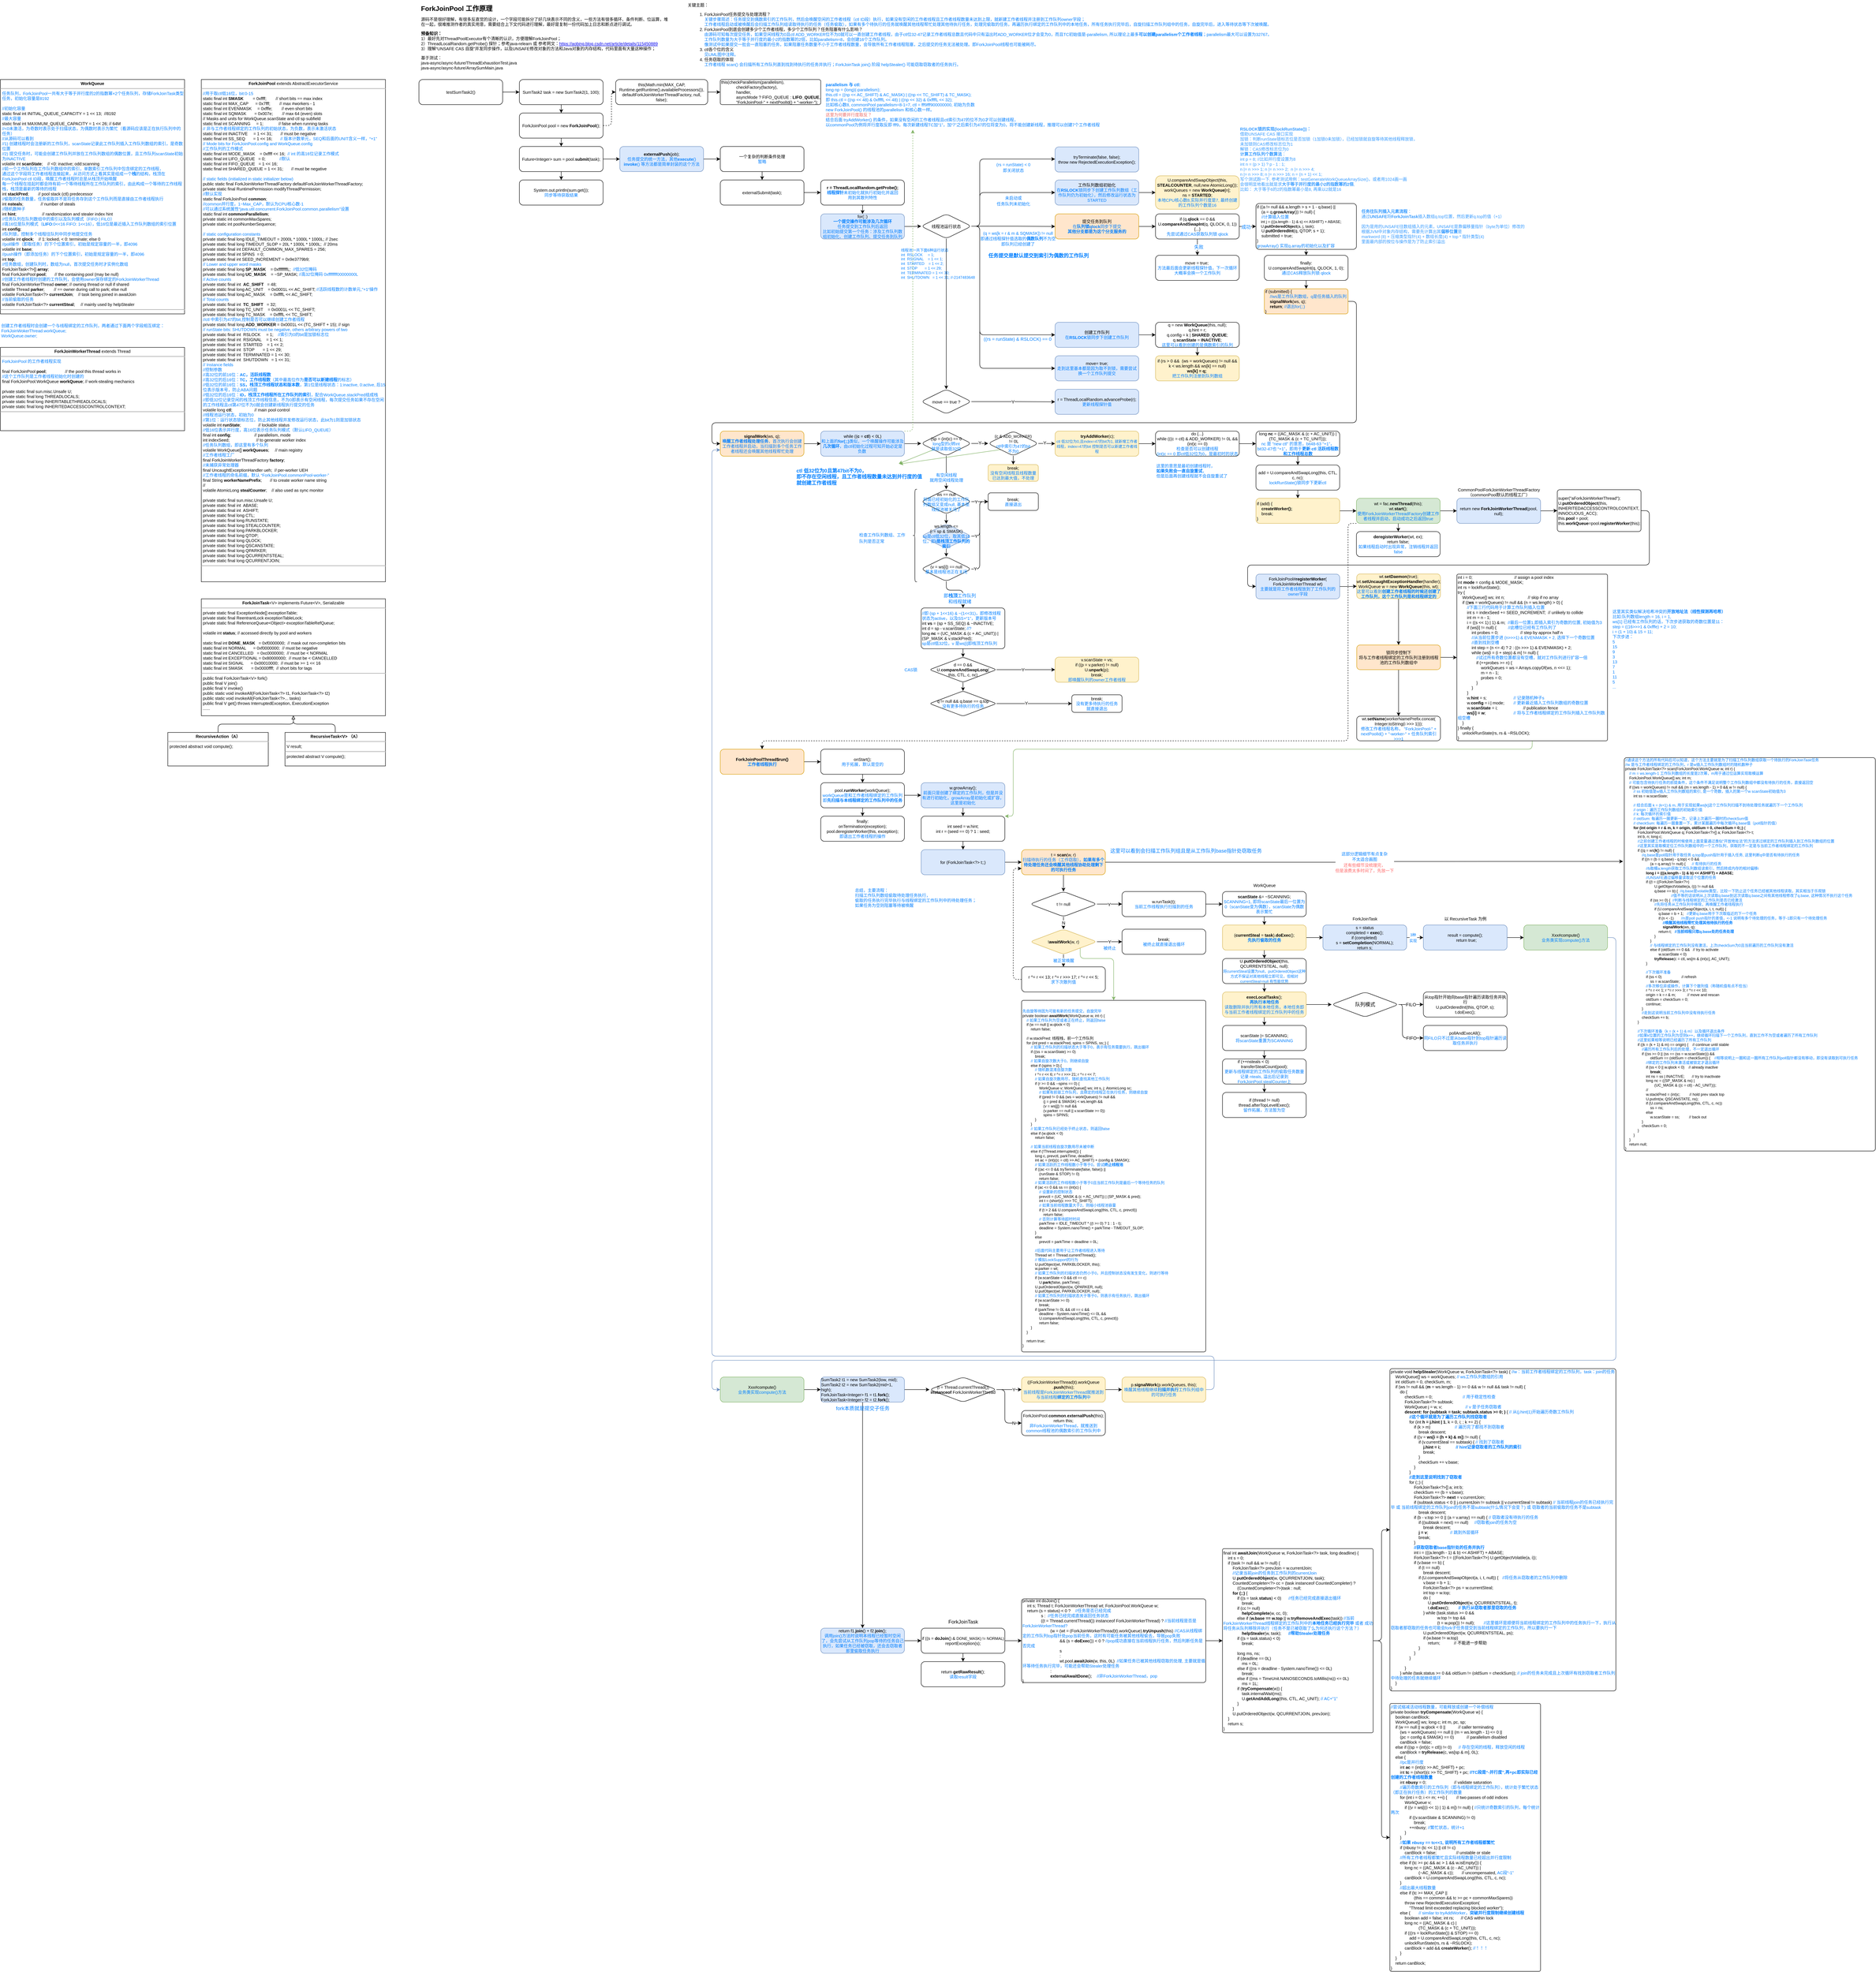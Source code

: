 <mxfile version="21.7.5" type="device" pages="2">
  <diagram id="CkkpEGL-JcrP4vNnKdJq" name="工作原理">
    <mxGraphModel dx="2123" dy="727" grid="1" gridSize="10" guides="1" tooltips="1" connect="1" arrows="1" fold="1" page="1" pageScale="1" pageWidth="1169" pageHeight="827" math="0" shadow="0">
      <root>
        <mxCell id="0" />
        <mxCell id="1" parent="0" />
        <mxCell id="Oymi44IFPG7ip9I0upf_-1" value="&lt;h1 style=&quot;font-size: 16px;&quot;&gt;&lt;font style=&quot;font-size: 16px;&quot;&gt;ForkJoinPool 工作原理&lt;/font&gt;&lt;/h1&gt;&lt;p style=&quot;font-size: 10px;&quot;&gt;&lt;font style=&quot;font-size: 10px;&quot;&gt;源码不是很好理解，有很多反直觉的设计，一个字段可能拆分了好几块表示不同的含义，一些方法有很多循环、条件判断、位运算，堆在一起，很难推测作者的真实用意，需要结合上下文代码进行理解，最好是复制一份代码加上日志和断点进行调试。&lt;/font&gt;&lt;/p&gt;&lt;p style=&quot;font-size: 10px;&quot;&gt;&lt;font style=&quot;font-size: 10px;&quot;&gt;&lt;b style=&quot;&quot;&gt;预备知识：&lt;/b&gt;&lt;br&gt;1）最好先对ThreadPoolExecutor有个清晰的认识，方便理解ForkJoinPool；&lt;br&gt;2）ThreadLocalRandom.getProbe() 探针；参考java-relearn 或 参考网文：&lt;a style=&quot;&quot; href=&quot;https://aobing.blog.csdn.net/article/details/115450889&quot;&gt;https://aobing.blog.csdn.net/article/details/115450889&lt;/a&gt;&lt;br&gt;3）理解“UNSAFE CAS 自旋”并发同步操作，以及UNSAFE修改对象的方法和Java对象的内存结构，代码里面有大量这种操作；&lt;/font&gt;&lt;/p&gt;&lt;p style=&quot;font-size: 10px;&quot;&gt;&lt;font style=&quot;font-size: 10px;&quot;&gt;基于测试：&lt;br&gt;&lt;span style=&quot;background-color: initial;&quot;&gt;java-async/async-future/ThreadExhaustionTest.java&lt;br&gt;&lt;/span&gt;&lt;span style=&quot;background-color: initial;&quot;&gt;java-async/async-future/ArraySumMain.java&lt;/span&gt;&lt;/font&gt;&lt;/p&gt;" style="text;html=1;strokeColor=none;fillColor=none;spacing=5;spacingTop=-20;whiteSpace=wrap;overflow=hidden;rounded=0;" parent="1" vertex="1">
          <mxGeometry x="40" y="20" width="600" height="160" as="geometry" />
        </mxCell>
        <mxCell id="a_vHJ03TcrBo9rNO5nsq-12" value="&lt;div style=&quot;font-size: 9px;&quot;&gt;线程池一共下面6种运行状态&lt;br style=&quot;&quot;&gt;&lt;div style=&quot;&quot;&gt;int&amp;nbsp; RSLOCK&amp;nbsp; &amp;nbsp; &amp;nbsp;= 1;&lt;/div&gt;&lt;div style=&quot;&quot;&gt;int&amp;nbsp; RSIGNAL&amp;nbsp; &amp;nbsp; = 1 &amp;lt;&amp;lt; 1;&lt;/div&gt;&lt;div style=&quot;&quot;&gt;int&amp;nbsp; STARTED&amp;nbsp; &amp;nbsp; = 1 &amp;lt;&amp;lt; 2;&lt;/div&gt;&lt;div style=&quot;&quot;&gt;int&amp;nbsp; STOP&amp;nbsp; &amp;nbsp; &amp;nbsp; &amp;nbsp;= 1 &amp;lt;&amp;lt; 29;&lt;/div&gt;&lt;div style=&quot;&quot;&gt;int&amp;nbsp; TERMINATED = 1 &amp;lt;&amp;lt; 30;&lt;/div&gt;&lt;div style=&quot;&quot;&gt;int&amp;nbsp; SHUTDOWN&amp;nbsp; &amp;nbsp;= 1 &amp;lt;&amp;lt; 31; //-2147483648&lt;/div&gt;&lt;/div&gt;" style="text;html=1;strokeColor=none;fillColor=none;align=left;verticalAlign=middle;whiteSpace=wrap;rounded=0;fontSize=10;fontColor=#007FFF;" parent="1" vertex="1">
          <mxGeometry x="1190" y="600" width="180" height="80" as="geometry" />
        </mxCell>
        <mxCell id="X0HKkTIcBq6q-AQzs4eG-13" value="&lt;span style=&quot;font-size: 10px;&quot;&gt;&lt;b&gt;任务往队列插入元素流程&lt;/b&gt;：&lt;br&gt;通过&lt;b&gt;UNSAFE&lt;/b&gt;将&lt;b&gt;ForkJoinTask&lt;/b&gt;插入数组q.top位置，然后更新q.top的值（+1）&lt;br&gt;&lt;br&gt;因为是用的UNSAFE往数组插入的元素，UNSAFE是靠偏移量指针（byte为单位）修改的&lt;br style=&quot;&quot;&gt;根据JVM中对象内存结构，需要先计算出其&lt;b&gt;偏移位置&lt;/b&gt;是&lt;br style=&quot;&quot;&gt;markword (8) + 压缩类型指针(4) + 数组长度(4) + top * 指针类型(4)&lt;br style=&quot;&quot;&gt;里面最内部的按位与操作是为了防止索引溢出&lt;br style=&quot;font-size: 6px;&quot;&gt;&lt;/span&gt;" style="text;html=1;align=left;verticalAlign=middle;resizable=0;points=[];autosize=1;strokeColor=none;fillColor=none;fontSize=6;fontColor=#3399FF;" parent="1" vertex="1">
          <mxGeometry x="2290" y="501" width="410" height="100" as="geometry" />
        </mxCell>
        <mxCell id="KyiJdkHfAW7Gcaq_ivn_-2" value="&lt;p style=&quot;margin: 4px 0px 0px; text-align: center;&quot;&gt;&lt;b&gt;ForkJoinPool&lt;/b&gt; extends AbstractExecutorService&lt;br style=&quot;font-size: 10px;&quot;&gt;&lt;/p&gt;&lt;hr style=&quot;font-size: 10px;&quot;&gt;&lt;p style=&quot;margin: 0px 0px 0px 4px;&quot;&gt;&lt;font color=&quot;#007fff&quot;&gt;//用于取ctl低16位，bit:0-15&lt;/font&gt;&lt;/p&gt;&lt;p style=&quot;margin: 0px 0px 0px 4px;&quot;&gt;static final int &lt;b&gt;SMASK&lt;/b&gt;&amp;nbsp; &amp;nbsp; &amp;nbsp; &amp;nbsp; = 0xffff;&amp;nbsp; &amp;nbsp; &amp;nbsp; &amp;nbsp; // short bits == max index&lt;/p&gt;&lt;p style=&quot;margin: 0px 0px 0px 4px;&quot;&gt;static final int MAX_CAP&amp;nbsp; &amp;nbsp; &amp;nbsp; = 0x7fff;&amp;nbsp; &amp;nbsp; &amp;nbsp; &amp;nbsp; // max #workers - 1&lt;/p&gt;&lt;p style=&quot;margin: 0px 0px 0px 4px;&quot;&gt;static final int EVENMASK&amp;nbsp; &amp;nbsp; &amp;nbsp;= 0xfffe;&amp;nbsp; &amp;nbsp; &amp;nbsp; &amp;nbsp; // even short bits&lt;/p&gt;&lt;p style=&quot;margin: 0px 0px 0px 4px;&quot;&gt;static final int SQMASK&amp;nbsp; &amp;nbsp; &amp;nbsp; &amp;nbsp;= 0x007e;&amp;nbsp; &amp;nbsp; &amp;nbsp; &amp;nbsp; // max 64 (even) slots&lt;/p&gt;&lt;p style=&quot;margin: 0px 0px 0px 4px;&quot;&gt;// Masks and units for WorkQueue.scanState and ctl sp subfield&lt;/p&gt;&lt;p style=&quot;margin: 0px 0px 0px 4px;&quot;&gt;static final int SCANNING&amp;nbsp; &amp;nbsp; &amp;nbsp;= 1;&amp;nbsp; &amp;nbsp; &amp;nbsp; &amp;nbsp; &amp;nbsp; &amp;nbsp; &amp;nbsp;// false when running tasks&lt;/p&gt;&lt;p style=&quot;margin: 0px 0px 0px 4px;&quot;&gt;&lt;font color=&quot;#007fff&quot;&gt;// 非与工作者线程绑定的工作队列的初始状态，为负数，表示未激活状态&lt;/font&gt;&lt;/p&gt;&lt;p style=&quot;margin: 0px 0px 0px 4px;&quot;&gt;static final int INACTIVE&amp;nbsp; &amp;nbsp; &amp;nbsp;= 1 &amp;lt;&amp;lt; 31;&amp;nbsp; &amp;nbsp; &amp;nbsp; &amp;nbsp;// must be negative&lt;/p&gt;&lt;p style=&quot;margin: 0px 0px 0px 4px;&quot;&gt;static final int SS_SEQ&amp;nbsp; &amp;nbsp; &amp;nbsp; &amp;nbsp;= 1 &amp;lt;&amp;lt; 16;&amp;nbsp; &amp;nbsp; &amp;nbsp; &amp;nbsp;&lt;font color=&quot;#007fff&quot;&gt;// 版本计数单元，SEQ和后面的UNIT含义一样，“+1”&lt;/font&gt;&lt;/p&gt;&lt;p style=&quot;margin: 0px 0px 0px 4px;&quot;&gt;&lt;font color=&quot;#007fff&quot;&gt;// Mode bits for ForkJoinPool.config and WorkQueue.config&lt;/font&gt;&lt;/p&gt;&lt;p style=&quot;margin: 0px 0px 0px 4px;&quot;&gt;&lt;font color=&quot;#007fff&quot;&gt;//工作队列的工作模式&lt;/font&gt;&lt;/p&gt;&lt;p style=&quot;margin: 0px 0px 0px 4px;&quot;&gt;static final int MODE_MASK&amp;nbsp; &amp;nbsp; = 0xffff &amp;lt;&amp;lt; 16;&amp;nbsp; &lt;font color=&quot;#007fff&quot;&gt;// int 的高16位记录工作模式&lt;/font&gt;&lt;/p&gt;&lt;p style=&quot;margin: 0px 0px 0px 4px;&quot;&gt;static final int LIFO_QUEUE&amp;nbsp; &amp;nbsp;= 0;&lt;span style=&quot;&quot;&gt;&lt;span style=&quot;&quot;&gt;&amp;nbsp;&amp;nbsp;&amp;nbsp;&amp;nbsp;&lt;/span&gt;&lt;/span&gt;&lt;span style=&quot;&quot;&gt;&lt;span style=&quot;&quot;&gt;&amp;nbsp;&amp;nbsp;&amp;nbsp;&amp;nbsp;&lt;/span&gt;&lt;/span&gt;&lt;span style=&quot;&quot;&gt;&lt;span style=&quot;&quot;&gt;&amp;nbsp;&amp;nbsp;&amp;nbsp;&amp;nbsp;&lt;/span&gt;&lt;/span&gt;&lt;font color=&quot;#007fff&quot;&gt;//默认&lt;/font&gt;&lt;/p&gt;&lt;p style=&quot;margin: 0px 0px 0px 4px;&quot;&gt;static final int FIFO_QUEUE&amp;nbsp; &amp;nbsp;= 1 &amp;lt;&amp;lt; 16;&lt;/p&gt;&lt;p style=&quot;margin: 0px 0px 0px 4px;&quot;&gt;static final int SHARED_QUEUE = 1 &amp;lt;&amp;lt; 31;&amp;nbsp; &amp;nbsp; &amp;nbsp; &amp;nbsp;// must be negative&lt;/p&gt;&lt;p style=&quot;margin: 0px 0px 0px 4px;&quot;&gt;&lt;br&gt;&lt;/p&gt;&lt;p style=&quot;margin: 0px 0px 0px 4px;&quot;&gt;&lt;font color=&quot;#007fff&quot;&gt;// static fields (initialized in static initializer below)&lt;/font&gt;&lt;/p&gt;&lt;p style=&quot;margin: 0px 0px 0px 4px;&quot;&gt;public static final ForkJoinWorkerThreadFactory defaultForkJoinWorkerThreadFactory;&lt;/p&gt;&lt;p style=&quot;margin: 0px 0px 0px 4px;&quot;&gt;private static final RuntimePermission modifyThreadPermission;&lt;/p&gt;&lt;p style=&quot;margin: 0px 0px 0px 4px;&quot;&gt;&lt;font color=&quot;#007fff&quot;&gt;//默认实现&lt;/font&gt;&lt;/p&gt;&lt;p style=&quot;margin: 0px 0px 0px 4px;&quot;&gt;static final ForkJoinPool &lt;b&gt;common&lt;/b&gt;;&lt;/p&gt;&lt;p style=&quot;margin: 0px 0px 0px 4px;&quot;&gt;&lt;font color=&quot;#007fff&quot;&gt;//common并行度，1~Max_CAP，默认为CPU核心数-1&lt;/font&gt;&lt;/p&gt;&lt;p style=&quot;margin: 0px 0px 0px 4px;&quot;&gt;&lt;font color=&quot;#007fff&quot;&gt;//可以通过系统属性“java.util.concurrent.ForkJoinPool.common.parallelism”设置&lt;/font&gt;&lt;/p&gt;&lt;p style=&quot;margin: 0px 0px 0px 4px;&quot;&gt;static final int &lt;b&gt;commonParallelism&lt;/b&gt;;&lt;/p&gt;&lt;p style=&quot;margin: 0px 0px 0px 4px;&quot;&gt;private static int commonMaxSpares;&lt;/p&gt;&lt;p style=&quot;margin: 0px 0px 0px 4px;&quot;&gt;private static int poolNumberSequence;&lt;/p&gt;&lt;p style=&quot;margin: 0px 0px 0px 4px;&quot;&gt;&lt;br&gt;&lt;/p&gt;&lt;p style=&quot;margin: 0px 0px 0px 4px;&quot;&gt;&lt;font color=&quot;#007fff&quot;&gt;// static configuration constants&lt;/font&gt;&lt;/p&gt;&lt;p style=&quot;margin: 0px 0px 0px 4px;&quot;&gt;private static final long IDLE_TIMEOUT = 2000L * 1000L * 1000L; // 2sec&lt;/p&gt;&lt;p style=&quot;margin: 0px 0px 0px 4px;&quot;&gt;private static final long TIMEOUT_SLOP = 20L * 1000L * 1000L;&amp;nbsp; // 20ms&lt;/p&gt;&lt;p style=&quot;margin: 0px 0px 0px 4px;&quot;&gt;private static final int DEFAULT_COMMON_MAX_SPARES = 256;&lt;/p&gt;&lt;p style=&quot;margin: 0px 0px 0px 4px;&quot;&gt;private static final int SPINS&amp;nbsp; = 0;&lt;/p&gt;&lt;p style=&quot;margin: 0px 0px 0px 4px;&quot;&gt;private static final int SEED_INCREMENT = 0x9e3779b9;&lt;/p&gt;&lt;p style=&quot;margin: 0px 0px 0px 4px;&quot;&gt;&lt;font color=&quot;#007fff&quot;&gt;// Lower and upper word masks&lt;/font&gt;&lt;/p&gt;&lt;p style=&quot;margin: 0px 0px 0px 4px;&quot;&gt;private static final long &lt;b&gt;SP_MASK&lt;/b&gt;&amp;nbsp; &amp;nbsp; = 0xffffffffL;&amp;nbsp; &lt;font color=&quot;#007fff&quot;&gt;//低32位掩码&lt;/font&gt;&lt;/p&gt;&lt;p style=&quot;margin: 0px 0px 0px 4px;&quot;&gt;private static final long &lt;b&gt;UC_MASK&lt;/b&gt;&amp;nbsp; &amp;nbsp; = ~SP_MASK; &lt;font color=&quot;#007fff&quot;&gt;//高32位掩码 0xffffffff00000000L&lt;/font&gt;&lt;/p&gt;&lt;p style=&quot;margin: 0px 0px 0px 4px;&quot;&gt;&lt;font color=&quot;#007fff&quot;&gt;// Active counts&lt;/font&gt;&lt;/p&gt;&lt;p style=&quot;margin: 0px 0px 0px 4px;&quot;&gt;private static final int&amp;nbsp; &lt;b&gt;AC_SHIFT&lt;/b&gt;&amp;nbsp; &amp;nbsp;= 48;&lt;/p&gt;&lt;p style=&quot;margin: 0px 0px 0px 4px;&quot;&gt;private static final long AC_UNIT&amp;nbsp; &amp;nbsp; = 0x0001L &amp;lt;&amp;lt; AC_SHIFT; &lt;font color=&quot;#007fff&quot;&gt;//活跃线程数的计数单元,&quot;+1“操作&lt;/font&gt;&lt;/p&gt;&lt;p style=&quot;margin: 0px 0px 0px 4px;&quot;&gt;private static final long AC_MASK&amp;nbsp; &amp;nbsp; = 0xffffL &amp;lt;&amp;lt; AC_SHIFT;&lt;/p&gt;&lt;p style=&quot;margin: 0px 0px 0px 4px;&quot;&gt;&lt;font color=&quot;#007fff&quot;&gt;// Total counts&lt;/font&gt;&lt;/p&gt;&lt;p style=&quot;margin: 0px 0px 0px 4px;&quot;&gt;private static final int&amp;nbsp; &lt;b&gt;TC_SHIFT&lt;/b&gt;&amp;nbsp; &amp;nbsp;= 32;&lt;/p&gt;&lt;p style=&quot;margin: 0px 0px 0px 4px;&quot;&gt;private static final long TC_UNIT&amp;nbsp; &amp;nbsp; = 0x0001L &amp;lt;&amp;lt; TC_SHIFT;&lt;/p&gt;&lt;p style=&quot;margin: 0px 0px 0px 4px;&quot;&gt;private static final long TC_MASK&amp;nbsp; &amp;nbsp; = 0xffffL &amp;lt;&amp;lt; TC_SHIFT;&lt;/p&gt;&lt;p style=&quot;margin: 0px 0px 0px 4px;&quot;&gt;&lt;font color=&quot;#007fff&quot;&gt;//ctl 中索引为47的bit,控制是否可以继续创建工作者线程&lt;/font&gt;&lt;/p&gt;&lt;p style=&quot;margin: 0px 0px 0px 4px;&quot;&gt;private static final long &lt;b&gt;ADD_WORKER&lt;/b&gt; = 0x0001L &amp;lt;&amp;lt; (TC_SHIFT + 15); // sign&lt;/p&gt;&lt;p style=&quot;margin: 0px 0px 0px 4px;&quot;&gt;&lt;font color=&quot;#007fff&quot;&gt;// runState bits: SHUTDOWN must be negative, others arbitrary powers of two&lt;/font&gt;&lt;/p&gt;&lt;p style=&quot;margin: 0px 0px 0px 4px;&quot;&gt;private static final int&amp;nbsp; RSLOCK&amp;nbsp; &amp;nbsp; &amp;nbsp;= 1;&lt;span style=&quot;&quot;&gt;&lt;span style=&quot;&quot;&gt;&amp;nbsp;&amp;nbsp;&amp;nbsp;&amp;nbsp;&lt;/span&gt;&lt;/span&gt;&lt;font color=&quot;#007fff&quot;&gt;//索引为0的bit是加锁标志位&lt;/font&gt;&lt;/p&gt;&lt;p style=&quot;margin: 0px 0px 0px 4px;&quot;&gt;private static final int&amp;nbsp; RSIGNAL&amp;nbsp; &amp;nbsp; = 1 &amp;lt;&amp;lt; 1;&lt;/p&gt;&lt;p style=&quot;margin: 0px 0px 0px 4px;&quot;&gt;private static final int&amp;nbsp; STARTED&amp;nbsp; &amp;nbsp; = 1 &amp;lt;&amp;lt; 2;&lt;/p&gt;&lt;p style=&quot;margin: 0px 0px 0px 4px;&quot;&gt;private static final int&amp;nbsp; STOP&amp;nbsp; &amp;nbsp; &amp;nbsp; &amp;nbsp;= 1 &amp;lt;&amp;lt; 29;&lt;/p&gt;&lt;p style=&quot;margin: 0px 0px 0px 4px;&quot;&gt;private static final int&amp;nbsp; TERMINATED = 1 &amp;lt;&amp;lt; 30;&lt;/p&gt;&lt;p style=&quot;margin: 0px 0px 0px 4px;&quot;&gt;private static final int&amp;nbsp; SHUTDOWN&amp;nbsp; &amp;nbsp;= 1 &amp;lt;&amp;lt; 31;&lt;/p&gt;&lt;p style=&quot;margin: 0px 0px 0px 4px;&quot;&gt;&lt;font color=&quot;#007fff&quot;&gt;// Instance fields&lt;/font&gt;&lt;/p&gt;&lt;p style=&quot;margin: 0px 0px 0px 4px;&quot;&gt;&lt;font color=&quot;#007fff&quot;&gt;//控制参数&lt;/font&gt;&lt;/p&gt;&lt;p style=&quot;margin: 0px 0px 0px 4px;&quot;&gt;&lt;font color=&quot;#007fff&quot;&gt;//&lt;/font&gt;&lt;font color=&quot;#007fff&quot;&gt;高32位的前16位：&lt;b&gt;AC，活跃线程数&lt;/b&gt;&lt;/font&gt;&lt;/p&gt;&lt;p style=&quot;margin: 0px 0px 0px 4px;&quot;&gt;&lt;font color=&quot;#007fff&quot;&gt;//高32位的后16位：&lt;b&gt;TC，工作线程数&lt;/b&gt;（其中最高位作为&lt;b&gt;是否可以新建线程&lt;/b&gt;的标志）&lt;/font&gt;&lt;/p&gt;&lt;p style=&quot;margin: 0px 0px 0px 4px;&quot;&gt;&lt;font color=&quot;#007fff&quot;&gt;//低32位的前16位：&lt;b&gt;SS，栈顶工作线程状态和版本数&lt;/b&gt;，第1位是线程状态：1:inactive, 0:active, 后15位表示版本号，防止ABA问题&lt;/font&gt;&lt;/p&gt;&lt;p style=&quot;margin: 0px 0px 0px 4px;&quot;&gt;&lt;font color=&quot;#007fff&quot;&gt;//低32位的后16位：&lt;b&gt;ID，栈顶工作线程所在工作队列的索引&lt;/b&gt;，配合WorkQueue.stackPred组成栈&amp;nbsp;&lt;/font&gt;&lt;/p&gt;&lt;p style=&quot;margin: 0px 0px 0px 4px;&quot;&gt;&lt;font color=&quot;#007fff&quot;&gt;//即低32位记录空闲的栈顶工作线程信息，不为0即表示有空闲线程，每次提交任务如果不存在空闲的工作线程且ctl第47位不为0就会创建新线程执行提交的任务&lt;/font&gt;&lt;/p&gt;&lt;p style=&quot;margin: 0px 0px 0px 4px;&quot;&gt;volatile long &lt;b&gt;ctl&lt;/b&gt;;&amp;nbsp; &amp;nbsp; &amp;nbsp; &amp;nbsp; &amp;nbsp; &amp;nbsp; &amp;nbsp; &amp;nbsp; &amp;nbsp; &amp;nbsp;// main pool control&lt;/p&gt;&lt;p style=&quot;margin: 0px 0px 0px 4px;&quot;&gt;&lt;font color=&quot;#007fff&quot;&gt;//线程池运行状态，初始为0&lt;/font&gt;&lt;/p&gt;&lt;p style=&quot;margin: 0px 0px 0px 4px;&quot;&gt;&lt;span style=&quot;color: rgb(0, 127, 255); background-color: initial;&quot;&gt;//第1位：运行状态锁标志位，防止其他线程并发修改运行状态，此bit为1则是加锁状态&lt;/span&gt;&lt;/p&gt;&lt;p style=&quot;margin: 0px 0px 0px 4px;&quot;&gt;volatile int &lt;b&gt;runState&lt;/b&gt;;&amp;nbsp; &amp;nbsp; &amp;nbsp; &amp;nbsp; &amp;nbsp; &amp;nbsp; &amp;nbsp; &amp;nbsp;// lockable status&lt;/p&gt;&lt;p style=&quot;margin: 0px 0px 0px 4px;&quot;&gt;&lt;font color=&quot;#007fff&quot;&gt;//低16位表示并行度，高16位表示任务队列模式（默认LIFO_QUEUE）&lt;/font&gt;&lt;/p&gt;&lt;p style=&quot;margin: 0px 0px 0px 4px;&quot;&gt;final int &lt;b&gt;config&lt;/b&gt;;&amp;nbsp; &amp;nbsp; &amp;nbsp; &amp;nbsp; &amp;nbsp; &amp;nbsp; &amp;nbsp; &amp;nbsp; &amp;nbsp; &amp;nbsp; // parallelism, mode&lt;/p&gt;&lt;p style=&quot;margin: 0px 0px 0px 4px;&quot;&gt;int indexSeed;&amp;nbsp; &amp;nbsp; &amp;nbsp; &amp;nbsp; &amp;nbsp; &amp;nbsp; &amp;nbsp; &amp;nbsp; &amp;nbsp; &amp;nbsp; &amp;nbsp; &amp;nbsp;// to generate worker index&lt;/p&gt;&lt;p style=&quot;margin: 0px 0px 0px 4px;&quot;&gt;&lt;font color=&quot;#007fff&quot;&gt;//任务队列数组，即这里有多个队列&lt;/font&gt;&lt;/p&gt;&lt;p style=&quot;margin: 0px 0px 0px 4px;&quot;&gt;volatile WorkQueue[] &lt;b&gt;workQueues&lt;/b&gt;;&amp;nbsp; &amp;nbsp; &amp;nbsp;// main registry&lt;/p&gt;&lt;p style=&quot;margin: 0px 0px 0px 4px;&quot;&gt;&lt;font color=&quot;#007fff&quot;&gt;//工作者线程工厂&lt;/font&gt;&lt;/p&gt;&lt;p style=&quot;margin: 0px 0px 0px 4px;&quot;&gt;final ForkJoinWorkerThreadFactory &lt;b&gt;factory&lt;/b&gt;;&lt;/p&gt;&lt;p style=&quot;margin: 0px 0px 0px 4px;&quot;&gt;&lt;font color=&quot;#007fff&quot;&gt;//未捕获异常处理器&lt;/font&gt;&lt;/p&gt;&lt;p style=&quot;margin: 0px 0px 0px 4px;&quot;&gt;final UncaughtExceptionHandler ueh;&amp;nbsp; // per-worker UEH&lt;/p&gt;&lt;p style=&quot;margin: 0px 0px 0px 4px;&quot;&gt;&lt;font color=&quot;#007fff&quot;&gt;//工作者线程的命名前缀，默认 “ForkJoinPool.commonPool-worker-”&lt;/font&gt;&lt;/p&gt;&lt;p style=&quot;margin: 0px 0px 0px 4px;&quot;&gt;final String &lt;b&gt;workerNamePrefix&lt;/b&gt;;&amp;nbsp; &amp;nbsp; &amp;nbsp; &amp;nbsp;// to create worker name string&lt;/p&gt;&lt;p style=&quot;margin: 0px 0px 0px 4px;&quot;&gt;//&lt;/p&gt;&lt;p style=&quot;margin: 0px 0px 0px 4px;&quot;&gt;volatile AtomicLong &lt;b&gt;stealCounter&lt;/b&gt;;&amp;nbsp; &amp;nbsp; // also used as sync monitor&lt;/p&gt;&lt;p style=&quot;margin: 0px 0px 0px 4px;&quot;&gt;&lt;br&gt;&lt;/p&gt;&lt;p style=&quot;margin: 0px 0px 0px 4px;&quot;&gt;private static final sun.misc.Unsafe U;&lt;/p&gt;&lt;p style=&quot;margin: 0px 0px 0px 4px;&quot;&gt;private static final int&amp;nbsp; ABASE;&lt;/p&gt;&lt;p style=&quot;margin: 0px 0px 0px 4px;&quot;&gt;private static final int&amp;nbsp; ASHIFT;&lt;/p&gt;&lt;p style=&quot;margin: 0px 0px 0px 4px;&quot;&gt;private static final long CTL;&lt;/p&gt;&lt;p style=&quot;margin: 0px 0px 0px 4px;&quot;&gt;private static final long RUNSTATE;&lt;/p&gt;&lt;p style=&quot;margin: 0px 0px 0px 4px;&quot;&gt;private static final long STEALCOUNTER;&lt;/p&gt;&lt;p style=&quot;margin: 0px 0px 0px 4px;&quot;&gt;private static final long PARKBLOCKER;&lt;/p&gt;&lt;p style=&quot;margin: 0px 0px 0px 4px;&quot;&gt;private static final long QTOP;&lt;/p&gt;&lt;p style=&quot;margin: 0px 0px 0px 4px;&quot;&gt;private static final long QLOCK;&lt;/p&gt;&lt;p style=&quot;margin: 0px 0px 0px 4px;&quot;&gt;private static final long QSCANSTATE;&lt;/p&gt;&lt;p style=&quot;margin: 0px 0px 0px 4px;&quot;&gt;private static final long QPARKER;&lt;/p&gt;&lt;p style=&quot;margin: 0px 0px 0px 4px;&quot;&gt;private static final long QCURRENTSTEAL;&lt;/p&gt;&lt;p style=&quot;margin: 0px 0px 0px 4px;&quot;&gt;private static final long QCURRENTJOIN;&lt;/p&gt;&lt;hr style=&quot;font-size: 10px;&quot;&gt;&lt;p style=&quot;margin: 0px 0px 0px 4px; font-size: 10px;&quot;&gt;&lt;br&gt;&lt;/p&gt;" style="verticalAlign=top;align=left;overflow=fill;fontSize=10;fontFamily=Helvetica;html=1;whiteSpace=wrap;" parent="1" vertex="1">
          <mxGeometry x="-480" y="200" width="440" height="1200" as="geometry" />
        </mxCell>
        <mxCell id="KyiJdkHfAW7Gcaq_ivn_-5" value="" style="edgeStyle=orthogonalEdgeStyle;rounded=1;orthogonalLoop=1;jettySize=auto;html=1;fontSize=10;" parent="1" source="KyiJdkHfAW7Gcaq_ivn_-3" target="KyiJdkHfAW7Gcaq_ivn_-4" edge="1">
          <mxGeometry relative="1" as="geometry" />
        </mxCell>
        <mxCell id="KyiJdkHfAW7Gcaq_ivn_-3" value="testSumTask2()" style="rounded=1;whiteSpace=wrap;html=1;fontSize=10;" parent="1" vertex="1">
          <mxGeometry x="40" y="200" width="200" height="60" as="geometry" />
        </mxCell>
        <mxCell id="KyiJdkHfAW7Gcaq_ivn_-7" value="" style="edgeStyle=orthogonalEdgeStyle;rounded=1;orthogonalLoop=1;jettySize=auto;html=1;fontSize=10;" parent="1" source="KyiJdkHfAW7Gcaq_ivn_-4" target="KyiJdkHfAW7Gcaq_ivn_-6" edge="1">
          <mxGeometry relative="1" as="geometry" />
        </mxCell>
        <mxCell id="KyiJdkHfAW7Gcaq_ivn_-13" value="" style="edgeStyle=orthogonalEdgeStyle;rounded=1;orthogonalLoop=1;jettySize=auto;html=1;dashed=1;fontSize=10;exitX=1;exitY=0.5;exitDx=0;exitDy=0;" parent="1" source="KyiJdkHfAW7Gcaq_ivn_-6" target="KyiJdkHfAW7Gcaq_ivn_-12" edge="1">
          <mxGeometry relative="1" as="geometry">
            <Array as="points">
              <mxPoint x="500" y="310" />
              <mxPoint x="500" y="230" />
            </Array>
          </mxGeometry>
        </mxCell>
        <mxCell id="KyiJdkHfAW7Gcaq_ivn_-4" value="SumTask2 task = new SumTask2(1, 100);" style="rounded=1;whiteSpace=wrap;html=1;fontSize=10;" parent="1" vertex="1">
          <mxGeometry x="280" y="200" width="200" height="60" as="geometry" />
        </mxCell>
        <mxCell id="KyiJdkHfAW7Gcaq_ivn_-9" value="" style="edgeStyle=orthogonalEdgeStyle;rounded=1;orthogonalLoop=1;jettySize=auto;html=1;fontSize=10;" parent="1" source="froqMD3xnD5BCt7UT14n-27" target="KyiJdkHfAW7Gcaq_ivn_-10" edge="1">
          <mxGeometry relative="1" as="geometry">
            <mxPoint x="380" y="360" as="targetPoint" />
          </mxGeometry>
        </mxCell>
        <mxCell id="KyiJdkHfAW7Gcaq_ivn_-6" value="ForkJoinPool pool = new &lt;b&gt;ForkJoinPool&lt;/b&gt;();" style="rounded=1;whiteSpace=wrap;html=1;fontSize=10;" parent="1" vertex="1">
          <mxGeometry x="280" y="280" width="200" height="60" as="geometry" />
        </mxCell>
        <mxCell id="KyiJdkHfAW7Gcaq_ivn_-18" value="" style="edgeStyle=orthogonalEdgeStyle;rounded=1;orthogonalLoop=1;jettySize=auto;html=1;fontSize=10;exitX=1;exitY=0.5;exitDx=0;exitDy=0;" parent="1" source="froqMD3xnD5BCt7UT14n-27" target="KyiJdkHfAW7Gcaq_ivn_-17" edge="1">
          <mxGeometry relative="1" as="geometry">
            <mxPoint x="480" y="390" as="sourcePoint" />
          </mxGeometry>
        </mxCell>
        <mxCell id="KyiJdkHfAW7Gcaq_ivn_-10" value="&lt;font style=&quot;&quot;&gt;System.out.println(sum.get());&lt;br&gt;&lt;font color=&quot;#007fff&quot;&gt;同步等待获取结果&lt;/font&gt;&lt;/font&gt;" style="rounded=1;whiteSpace=wrap;html=1;fontSize=10;" parent="1" vertex="1">
          <mxGeometry x="280" y="440" width="200" height="60" as="geometry" />
        </mxCell>
        <mxCell id="KyiJdkHfAW7Gcaq_ivn_-15" value="" style="edgeStyle=orthogonalEdgeStyle;rounded=1;orthogonalLoop=1;jettySize=auto;html=1;fontSize=10;" parent="1" source="KyiJdkHfAW7Gcaq_ivn_-12" target="KyiJdkHfAW7Gcaq_ivn_-14" edge="1">
          <mxGeometry relative="1" as="geometry" />
        </mxCell>
        <mxCell id="KyiJdkHfAW7Gcaq_ivn_-12" value="&lt;div&gt;this(Math.min(MAX_CAP, Runtime.getRuntime()&lt;span style=&quot;background-color: initial;&quot;&gt;.availableProcessors()),&lt;/span&gt;&lt;/div&gt;&lt;div&gt;&lt;span style=&quot;background-color: initial;&quot;&gt;defaultForkJoinWorkerThreadFactory, null, false);&lt;/span&gt;&lt;/div&gt;" style="rounded=1;whiteSpace=wrap;html=1;fontSize=10;" parent="1" vertex="1">
          <mxGeometry x="510" y="200" width="220" height="60" as="geometry" />
        </mxCell>
        <mxCell id="KyiJdkHfAW7Gcaq_ivn_-14" value="&lt;div style=&quot;font-size: 10px;&quot;&gt;&lt;div&gt;this(checkParallelism(parallelism),&lt;/div&gt;&lt;div&gt;&amp;nbsp; &amp;nbsp; &amp;nbsp; &amp;nbsp; &amp;nbsp; &amp;nbsp; &amp;nbsp;checkFactory(factory),&lt;/div&gt;&lt;div&gt;&amp;nbsp; &amp;nbsp; &amp;nbsp; &amp;nbsp; &amp;nbsp; &amp;nbsp; &amp;nbsp;handler,&lt;/div&gt;&lt;div&gt;&amp;nbsp; &amp;nbsp; &amp;nbsp; &amp;nbsp; &amp;nbsp; &amp;nbsp; &amp;nbsp;asyncMode ? FIFO_QUEUE : &lt;b&gt;LIFO_QUEUE&lt;/b&gt;,&lt;/div&gt;&lt;div&gt;&amp;nbsp; &amp;nbsp; &amp;nbsp; &amp;nbsp; &amp;nbsp; &amp;nbsp; &amp;nbsp;&quot;ForkJoinPool-&quot; + nextPoolId() + &quot;-worker-&quot;);&lt;/div&gt;&lt;/div&gt;" style="rounded=1;whiteSpace=wrap;html=1;align=left;fontSize=10;arcSize=7;" parent="1" vertex="1">
          <mxGeometry x="760" y="200" width="240" height="60" as="geometry" />
        </mxCell>
        <mxCell id="KyiJdkHfAW7Gcaq_ivn_-16" value="&lt;div style=&quot;&quot;&gt;&lt;font color=&quot;#007fff&quot;&gt;&lt;b&gt;parallelism 与 ctl:&amp;nbsp;&lt;/b&gt;&lt;br&gt;&lt;/font&gt;&lt;/div&gt;&lt;div style=&quot;font-size: 10px;&quot;&gt;&lt;font color=&quot;#007fff&quot;&gt;long np = (long)(-parallelism);&lt;br style=&quot;font-size: 10px;&quot;&gt;&lt;/font&gt;&lt;/div&gt;&lt;div style=&quot;font-size: 10px;&quot;&gt;&lt;font color=&quot;#007fff&quot;&gt;this.ctl = ((np &amp;lt;&amp;lt; AC_SHIFT) &amp;amp; AC_MASK) | ((np &amp;lt;&amp;lt; TC_SHIFT) &amp;amp; TC_MASK);&lt;/font&gt;&lt;/div&gt;&lt;div style=&quot;font-size: 10px;&quot;&gt;&lt;font color=&quot;#007fff&quot;&gt;即 this.ctl = ((np &amp;lt;&amp;lt; 48) &amp;amp; 0xffffL &amp;lt;&amp;lt; 48) | ((np &amp;lt;&amp;lt; 32) &amp;amp; 0xffffL &amp;lt;&amp;lt; 32);&lt;/font&gt;&lt;/div&gt;&lt;div style=&quot;font-size: 10px;&quot;&gt;&lt;font color=&quot;#007fff&quot;&gt;比如核心数8, commonPool parallelism=8-1=7, ctl = fff9fff900000000, 初始为负数&lt;/font&gt;&lt;/div&gt;&lt;div style=&quot;font-size: 10px;&quot;&gt;&lt;font color=&quot;#007fff&quot;&gt;new ForkJoinPool() 的线程池的parallelism 和核心数一样。&lt;/font&gt;&lt;/div&gt;&lt;div style=&quot;font-size: 10px;&quot;&gt;&lt;font color=&quot;#ea6b66&quot;&gt;这里为何要并行度取反？&lt;/font&gt;&lt;/div&gt;&lt;div style=&quot;font-size: 10px;&quot;&gt;&lt;font color=&quot;#007fff&quot;&gt;结合后面 tryAddWorker() 的条件，如果没有空闲的工作者线程且ctl索引为47的位不为0才可以创建线程，&lt;/font&gt;&lt;/div&gt;&lt;div style=&quot;font-size: 10px;&quot;&gt;&lt;font color=&quot;#007fff&quot;&gt;以commonPool为例将并行度取反即 fff9，每次新建线程TC加“1”，加“7”之后索引为47的位将变为0，将不能创建新线程，推理可以创建7个工作者线程&lt;/font&gt;&lt;/div&gt;" style="text;html=1;align=left;verticalAlign=top;resizable=0;points=[];autosize=1;strokeColor=none;fillColor=none;fontSize=10;" parent="1" vertex="1">
          <mxGeometry x="1010" y="200" width="680" height="120" as="geometry" />
        </mxCell>
        <mxCell id="KyiJdkHfAW7Gcaq_ivn_-20" value="" style="edgeStyle=orthogonalEdgeStyle;rounded=1;orthogonalLoop=1;jettySize=auto;html=1;" parent="1" source="KyiJdkHfAW7Gcaq_ivn_-17" target="KyiJdkHfAW7Gcaq_ivn_-19" edge="1">
          <mxGeometry relative="1" as="geometry" />
        </mxCell>
        <mxCell id="KyiJdkHfAW7Gcaq_ivn_-17" value="&lt;b&gt;externalPush&lt;/b&gt;(job);&lt;br style=&quot;font-size: 10px;&quot;&gt;&lt;font color=&quot;#007fff&quot; style=&quot;font-size: 10px;&quot;&gt;任务提交的统一方法，其他&lt;b&gt;execute&lt;/b&gt;() &lt;b&gt;invoke&lt;/b&gt;() 等方法都是简单封装的这个方法&lt;/font&gt;" style="rounded=1;whiteSpace=wrap;html=1;fillColor=#dae8fc;strokeColor=#6c8ebf;fontSize=10;" parent="1" vertex="1">
          <mxGeometry x="520" y="360" width="200" height="60" as="geometry" />
        </mxCell>
        <mxCell id="KyiJdkHfAW7Gcaq_ivn_-22" value="" style="edgeStyle=orthogonalEdgeStyle;rounded=1;orthogonalLoop=1;jettySize=auto;html=1;" parent="1" source="KyiJdkHfAW7Gcaq_ivn_-19" target="KyiJdkHfAW7Gcaq_ivn_-21" edge="1">
          <mxGeometry relative="1" as="geometry" />
        </mxCell>
        <mxCell id="KyiJdkHfAW7Gcaq_ivn_-19" value="一个复杂的判断条件处理&lt;br&gt;&lt;font color=&quot;#007fff&quot;&gt;暂略&lt;/font&gt;" style="rounded=1;whiteSpace=wrap;html=1;fontSize=10;" parent="1" vertex="1">
          <mxGeometry x="760" y="360" width="200" height="60" as="geometry" />
        </mxCell>
        <mxCell id="KyiJdkHfAW7Gcaq_ivn_-24" value="" style="edgeStyle=orthogonalEdgeStyle;rounded=1;orthogonalLoop=1;jettySize=auto;html=1;" parent="1" source="KyiJdkHfAW7Gcaq_ivn_-21" target="KyiJdkHfAW7Gcaq_ivn_-23" edge="1">
          <mxGeometry relative="1" as="geometry" />
        </mxCell>
        <mxCell id="KyiJdkHfAW7Gcaq_ivn_-21" value="externalSubmit(task);" style="rounded=1;whiteSpace=wrap;html=1;fontSize=10;" parent="1" vertex="1">
          <mxGeometry x="760" y="440" width="200" height="60" as="geometry" />
        </mxCell>
        <mxCell id="KyiJdkHfAW7Gcaq_ivn_-26" value="" style="edgeStyle=orthogonalEdgeStyle;rounded=1;orthogonalLoop=1;jettySize=auto;html=1;" parent="1" source="KyiJdkHfAW7Gcaq_ivn_-23" target="KyiJdkHfAW7Gcaq_ivn_-25" edge="1">
          <mxGeometry relative="1" as="geometry" />
        </mxCell>
        <mxCell id="KyiJdkHfAW7Gcaq_ivn_-23" value="&lt;b&gt;r = ThreadLocalRandom.getProbe();&lt;/b&gt;&lt;br&gt;&lt;font color=&quot;#007fff&quot;&gt;&lt;b&gt;线程探针&lt;/b&gt;未初始化就执行初始化并返回&lt;br&gt;用到其散列特性&lt;br&gt;&lt;/font&gt;" style="rounded=1;whiteSpace=wrap;html=1;fontSize=10;" parent="1" vertex="1">
          <mxGeometry x="1000" y="440" width="200" height="60" as="geometry" />
        </mxCell>
        <mxCell id="KyiJdkHfAW7Gcaq_ivn_-28" value="" style="edgeStyle=orthogonalEdgeStyle;rounded=1;orthogonalLoop=1;jettySize=auto;html=1;" parent="1" source="KyiJdkHfAW7Gcaq_ivn_-25" target="KyiJdkHfAW7Gcaq_ivn_-27" edge="1">
          <mxGeometry relative="1" as="geometry" />
        </mxCell>
        <mxCell id="KyiJdkHfAW7Gcaq_ivn_-25" value="for(::)&lt;br&gt;&lt;font color=&quot;#007fff&quot;&gt;&lt;b&gt;一个提交操作可能涉及几次循环&lt;br&gt;&lt;/b&gt;任务提交到工作队列后返回&lt;br&gt;比如初始提交第一个任务：涉及工作队列数组初始化、创建工作队列、提交任务到队列&lt;br&gt;&lt;/font&gt;" style="rounded=1;whiteSpace=wrap;html=1;fontSize=10;fillColor=#dae8fc;strokeColor=#6c8ebf;" parent="1" vertex="1">
          <mxGeometry x="1000" y="521" width="200" height="60" as="geometry" />
        </mxCell>
        <mxCell id="KyiJdkHfAW7Gcaq_ivn_-31" style="edgeStyle=orthogonalEdgeStyle;rounded=1;orthogonalLoop=1;jettySize=auto;html=1;exitX=1;exitY=0.5;exitDx=0;exitDy=0;" parent="1" source="KyiJdkHfAW7Gcaq_ivn_-27" target="KyiJdkHfAW7Gcaq_ivn_-29" edge="1">
          <mxGeometry relative="1" as="geometry">
            <Array as="points">
              <mxPoint x="1380" y="551" />
              <mxPoint x="1380" y="390" />
            </Array>
          </mxGeometry>
        </mxCell>
        <mxCell id="KyiJdkHfAW7Gcaq_ivn_-32" value="&lt;font style=&quot;font-size: 10px;&quot;&gt;&lt;font color=&quot;#007fff&quot;&gt;(rs = runState) &amp;lt; 0&lt;br&gt;即关闭状态&lt;/font&gt;&lt;br&gt;&lt;/font&gt;" style="edgeLabel;html=1;align=center;verticalAlign=middle;resizable=0;points=[];" parent="KyiJdkHfAW7Gcaq_ivn_-31" vertex="1" connectable="0">
          <mxGeometry x="-0.043" y="2" relative="1" as="geometry">
            <mxPoint x="82" y="12" as="offset" />
          </mxGeometry>
        </mxCell>
        <mxCell id="KyiJdkHfAW7Gcaq_ivn_-34" style="edgeStyle=orthogonalEdgeStyle;rounded=1;orthogonalLoop=1;jettySize=auto;html=1;exitX=1;exitY=0.5;exitDx=0;exitDy=0;entryX=0;entryY=0.5;entryDx=0;entryDy=0;" parent="1" source="KyiJdkHfAW7Gcaq_ivn_-27" target="KyiJdkHfAW7Gcaq_ivn_-33" edge="1">
          <mxGeometry relative="1" as="geometry">
            <Array as="points">
              <mxPoint x="1380" y="551" />
              <mxPoint x="1380" y="470" />
              <mxPoint x="1560" y="470" />
            </Array>
          </mxGeometry>
        </mxCell>
        <mxCell id="KyiJdkHfAW7Gcaq_ivn_-36" value="&lt;font color=&quot;#007fff&quot; style=&quot;font-size: 10px;&quot;&gt;未启动或&lt;br&gt;任务队列未初始化&lt;/font&gt;" style="edgeLabel;html=1;align=center;verticalAlign=middle;resizable=0;points=[];" parent="KyiJdkHfAW7Gcaq_ivn_-34" vertex="1" connectable="0">
          <mxGeometry x="0.453" y="-4" relative="1" as="geometry">
            <mxPoint x="-24" y="16" as="offset" />
          </mxGeometry>
        </mxCell>
        <mxCell id="KyiJdkHfAW7Gcaq_ivn_-43" style="edgeStyle=orthogonalEdgeStyle;rounded=1;orthogonalLoop=1;jettySize=auto;html=1;exitX=1;exitY=0.5;exitDx=0;exitDy=0;" parent="1" source="KyiJdkHfAW7Gcaq_ivn_-27" target="KyiJdkHfAW7Gcaq_ivn_-42" edge="1">
          <mxGeometry relative="1" as="geometry" />
        </mxCell>
        <mxCell id="KyiJdkHfAW7Gcaq_ivn_-44" value="&lt;div&gt;&lt;font color=&quot;#007fff&quot; style=&quot;font-size: 10px;&quot;&gt;(q = ws[k = r &amp;amp; m &amp;amp; SQMASK]) != null&lt;/font&gt;&lt;/div&gt;&lt;div&gt;&lt;font color=&quot;#007fff&quot;&gt;&lt;span style=&quot;font-size: 10px;&quot;&gt;即通过线程探针值选取的&lt;b&gt;偶数队列&lt;/b&gt;不为空&lt;/span&gt;&lt;/font&gt;&lt;/div&gt;&lt;div&gt;&lt;font color=&quot;#007fff&quot;&gt;&lt;span style=&quot;font-size: 10px;&quot;&gt;即队列已经创建了&lt;/span&gt;&lt;/font&gt;&lt;/div&gt;" style="edgeLabel;html=1;align=center;verticalAlign=middle;resizable=0;points=[];" parent="KyiJdkHfAW7Gcaq_ivn_-43" vertex="1" connectable="0">
          <mxGeometry x="0.035" y="-3" relative="1" as="geometry">
            <mxPoint x="7" y="26" as="offset" />
          </mxGeometry>
        </mxCell>
        <mxCell id="KyiJdkHfAW7Gcaq_ivn_-46" style="edgeStyle=orthogonalEdgeStyle;rounded=1;orthogonalLoop=1;jettySize=auto;html=1;exitX=1;exitY=0.5;exitDx=0;exitDy=0;entryX=0;entryY=0.5;entryDx=0;entryDy=0;" parent="1" source="KyiJdkHfAW7Gcaq_ivn_-27" target="KyiJdkHfAW7Gcaq_ivn_-45" edge="1">
          <mxGeometry relative="1" as="geometry">
            <Array as="points">
              <mxPoint x="1380" y="551" />
              <mxPoint x="1380" y="810" />
            </Array>
          </mxGeometry>
        </mxCell>
        <mxCell id="KyiJdkHfAW7Gcaq_ivn_-47" value="&lt;font color=&quot;#007fff&quot;&gt;((rs = runState) &amp;amp; RSLOCK) == 0&lt;/font&gt;" style="edgeLabel;html=1;align=center;verticalAlign=middle;resizable=0;points=[];" parent="KyiJdkHfAW7Gcaq_ivn_-46" vertex="1" connectable="0">
          <mxGeometry x="0.321" y="-3" relative="1" as="geometry">
            <mxPoint x="66" y="7" as="offset" />
          </mxGeometry>
        </mxCell>
        <mxCell id="KyiJdkHfAW7Gcaq_ivn_-51" style="edgeStyle=orthogonalEdgeStyle;rounded=1;orthogonalLoop=1;jettySize=auto;html=1;exitX=1;exitY=0.5;exitDx=0;exitDy=0;entryX=0;entryY=0.5;entryDx=0;entryDy=0;" parent="1" source="KyiJdkHfAW7Gcaq_ivn_-27" target="KyiJdkHfAW7Gcaq_ivn_-50" edge="1">
          <mxGeometry relative="1" as="geometry">
            <Array as="points">
              <mxPoint x="1380" y="551" />
              <mxPoint x="1380" y="890" />
            </Array>
          </mxGeometry>
        </mxCell>
        <mxCell id="KyiJdkHfAW7Gcaq_ivn_-53" style="edgeStyle=orthogonalEdgeStyle;rounded=1;orthogonalLoop=1;jettySize=auto;html=1;exitX=0.5;exitY=1;exitDx=0;exitDy=0;entryX=0.5;entryY=0;entryDx=0;entryDy=0;" parent="1" source="KyiJdkHfAW7Gcaq_ivn_-27" target="KyiJdkHfAW7Gcaq_ivn_-52" edge="1">
          <mxGeometry relative="1" as="geometry" />
        </mxCell>
        <mxCell id="KyiJdkHfAW7Gcaq_ivn_-27" value="线程池运行状态" style="rhombus;whiteSpace=wrap;html=1;fontSize=10;rounded=1;" parent="1" vertex="1">
          <mxGeometry x="1240" y="521" width="120" height="59" as="geometry" />
        </mxCell>
        <mxCell id="KyiJdkHfAW7Gcaq_ivn_-29" value="tryTerminate(false, false);&lt;br&gt;throw new RejectedExecutionException();" style="rounded=1;whiteSpace=wrap;html=1;fontSize=10;fillColor=#dae8fc;strokeColor=#6c8ebf;" parent="1" vertex="1">
          <mxGeometry x="1560" y="361" width="200" height="60" as="geometry" />
        </mxCell>
        <mxCell id="KyiJdkHfAW7Gcaq_ivn_-30" value="&lt;p style=&quot;margin: 4px 0px 0px; text-align: center;&quot;&gt;&lt;b&gt;WorkQueue&lt;/b&gt;&lt;/p&gt;&lt;hr style=&quot;font-size: 10px;&quot;&gt;&lt;p style=&quot;margin: 0px 0px 0px 4px;&quot;&gt;&lt;font color=&quot;#007fff&quot;&gt;任务队列，ForkJoinPool一共有大于等于并行度的2的指数幂×2个任务队列，存储ForkJoinTask类型任务，初始化容量是8192&lt;/font&gt;&lt;/p&gt;&lt;p style=&quot;margin: 0px 0px 0px 4px;&quot;&gt;&lt;font color=&quot;#007fff&quot;&gt;&lt;br&gt;&lt;/font&gt;&lt;/p&gt;&lt;p style=&quot;margin: 0px 0px 0px 4px;&quot;&gt;&lt;font color=&quot;#007fff&quot;&gt;//初始化容量&lt;/font&gt;&lt;/p&gt;&lt;p style=&quot;margin: 0px 0px 0px 4px;&quot;&gt;static final int INITIAL_QUEUE_CAPACITY = 1 &amp;lt;&amp;lt; 13;&amp;nbsp; //8192&lt;/p&gt;&lt;p style=&quot;margin: 0px 0px 0px 4px;&quot;&gt;&lt;font color=&quot;#007fff&quot;&gt;//最大容量&lt;/font&gt;&lt;/p&gt;&lt;p style=&quot;margin: 0px 0px 0px 4px;&quot;&gt;static final int MAXIMUM_QUEUE_CAPACITY = 1 &amp;lt;&amp;lt; 26; // 64M&lt;br&gt;&lt;/p&gt;&lt;p style=&quot;margin: 0px 0px 0px 4px;&quot;&gt;&lt;font color=&quot;#007fff&quot;&gt;//&amp;lt;0未激活，为奇数时表示处于扫描状态，为偶数时表示为繁忙（看源码应该是正在执行队列中的任务）&lt;/font&gt;&lt;/p&gt;&lt;p style=&quot;margin: 0px 0px 0px 4px;&quot;&gt;&lt;font color=&quot;#007fff&quot;&gt;//从源码可以看到&lt;/font&gt;&lt;/p&gt;&lt;p style=&quot;margin: 0px 0px 0px 4px;&quot;&gt;&lt;font color=&quot;#007fff&quot;&gt;//1) 创建线程时会注册新的工作队列，scanState&lt;/font&gt;&lt;span style=&quot;color: rgb(0, 127, 255); background-color: initial;&quot;&gt;记录此工作队列插入工作队列数组的索引，是奇数位置&lt;/span&gt;&lt;/p&gt;&lt;p style=&quot;margin: 0px 0px 0px 4px;&quot;&gt;&lt;font color=&quot;#007fff&quot;&gt;//2) 提交任务时，可能会创建工作队列并放在工作队列数组的偶数位置，且工作队列scanState初始为INACTIVE&lt;/font&gt;&amp;nbsp; &amp;nbsp;&amp;nbsp;&lt;/p&gt;&lt;p style=&quot;margin: 0px 0px 0px 4px;&quot;&gt;volatile int &lt;b&gt;scanState&lt;/b&gt;;&lt;span style=&quot;&quot;&gt;&amp;nbsp;&amp;nbsp;&amp;nbsp;&amp;nbsp;&lt;/span&gt;// &amp;lt;0: inactive; odd:scanning&amp;nbsp;&lt;/p&gt;&lt;p style=&quot;margin: 0px 0px 0px 4px;&quot;&gt;&lt;font color=&quot;#007fff&quot;&gt;//前一个工作队列在工作队列数组中的索引，单数索引工作队列中包含绑定的工作线程，&lt;/font&gt;&lt;/p&gt;&lt;p style=&quot;margin: 0px 0px 0px 4px;&quot;&gt;&lt;font color=&quot;#007fff&quot;&gt;通过这个字段将工作者线程连接起来，从访问方式上看其实是组成一个&lt;b&gt;栈&lt;/b&gt;的结构，栈顶在ForkJoinPool ctl ID段，&lt;/font&gt;&lt;span style=&quot;color: rgb(0, 127, 255); background-color: initial;&quot;&gt;唤醒工作者线程时总是从栈顶开始唤醒&lt;/span&gt;&lt;/p&gt;&lt;p style=&quot;margin: 0px 0px 0px 4px;&quot;&gt;&lt;font color=&quot;#007fff&quot;&gt;每一个线程在挂起时都会持有前一个等待线程所在工作队列的索引，由此构成一个等待的工作线程栈，栈顶是最新的等待的线程&lt;/font&gt;&lt;/p&gt;&lt;p style=&quot;margin: 0px 0px 0px 4px;&quot;&gt;int &lt;b&gt;stackPred&lt;/b&gt;;&amp;nbsp; &amp;nbsp; &lt;span style=&quot;&quot;&gt;&lt;span style=&quot;&quot;&gt;&amp;nbsp;&amp;nbsp;&amp;nbsp;&amp;nbsp;&lt;/span&gt;&lt;/span&gt;// pool stack (ctl) predecessor&lt;/p&gt;&lt;p style=&quot;margin: 0px 0px 0px 4px;&quot;&gt;&lt;font color=&quot;#007fff&quot;&gt;//偷取的任务数量，任务偷取并不是将任务存到这个工作队列而是直接由工作者线程执行&lt;/font&gt;&lt;/p&gt;&lt;p style=&quot;margin: 0px 0px 0px 4px;&quot;&gt;int &lt;b&gt;nsteals&lt;/b&gt;;&amp;nbsp; &amp;nbsp; &amp;nbsp; &amp;nbsp; &amp;nbsp; &amp;nbsp; &amp;nbsp; &amp;nbsp;// number of steals&lt;/p&gt;&lt;p style=&quot;margin: 0px 0px 0px 4px;&quot;&gt;&lt;font color=&quot;#007fff&quot;&gt;//随机数种子&lt;/font&gt;&lt;/p&gt;&lt;p style=&quot;margin: 0px 0px 0px 4px;&quot;&gt;int &lt;b&gt;hint&lt;/b&gt;;&amp;nbsp; &amp;nbsp; &amp;nbsp; &amp;nbsp; &amp;nbsp; &amp;nbsp; &amp;nbsp; &amp;nbsp; &amp;nbsp; &lt;span style=&quot;&quot;&gt;&lt;span style=&quot;&quot;&gt;&amp;nbsp;&amp;nbsp;&amp;nbsp;&amp;nbsp;&lt;/span&gt;&lt;/span&gt;// randomization and stealer index hint&amp;nbsp;&lt;/p&gt;&lt;p style=&quot;margin: 0px 0px 0px 4px;&quot;&gt;&lt;font color=&quot;#007fff&quot;&gt;//任务队列在队列数组中的索引以及队列模式（FIFO | FILO）&lt;/font&gt;&lt;/p&gt;&lt;p style=&quot;margin: 0px 0px 0px 4px;&quot;&gt;&lt;font color=&quot;#007fff&quot;&gt;//高16位是队列模式（&lt;b&gt;LIFO&lt;/b&gt;:0&amp;lt;&amp;lt;16 FIFO: 1&amp;lt;&amp;lt;16），低16位是最近插入工作队列数组的索引位置&lt;/font&gt;&lt;/p&gt;&lt;p style=&quot;margin: 0px 0px 0px 4px;&quot;&gt;int &lt;b&gt;config&lt;/b&gt;; &lt;span style=&quot;&quot;&gt;&lt;span style=&quot;&quot;&gt;&amp;nbsp;&amp;nbsp;&amp;nbsp;&amp;nbsp;&lt;/span&gt;&lt;span style=&quot;&quot;&gt;&amp;nbsp; &amp;nbsp;&lt;/span&gt;&lt;/span&gt;&lt;/p&gt;&lt;p style=&quot;margin: 0px 0px 0px 4px;&quot;&gt;&lt;span style=&quot;&quot;&gt;&lt;span style=&quot;&quot;&gt;&lt;font color=&quot;#007fff&quot;&gt;//队列锁，控制多个线程往队列中同步地提交任务&lt;/font&gt;&lt;/span&gt;&lt;/span&gt;&lt;/p&gt;&lt;p style=&quot;margin: 0px 0px 0px 4px;&quot;&gt;volatile int &lt;b&gt;qlock&lt;/b&gt;;&lt;span style=&quot;&quot;&gt;&lt;span style=&quot;&quot;&gt;&amp;nbsp;&amp;nbsp;&amp;nbsp;&amp;nbsp;&lt;/span&gt;&lt;/span&gt;// 1: locked, &amp;lt; 0: terminate; else 0&lt;/p&gt;&lt;p style=&quot;margin: 0px 0px 0px 4px;&quot;&gt;&lt;font color=&quot;#007fff&quot;&gt;//poll操作（即取任务）的下个位置索引，初始是规定容量的一半，即4096&lt;/font&gt;&lt;/p&gt;&lt;p style=&quot;margin: 0px 0px 0px 4px;&quot;&gt;volatile int &lt;b&gt;base&lt;/b&gt;;&lt;/p&gt;&lt;p style=&quot;margin: 0px 0px 0px 4px;&quot;&gt;&lt;font color=&quot;#007fff&quot;&gt;//push操作（即添加任务）的下个位置索引，初始是规定容量的一半，即4096&lt;/font&gt;&lt;br&gt;&lt;/p&gt;&lt;p style=&quot;margin: 0px 0px 0px 4px;&quot;&gt;int &lt;b&gt;top&lt;/b&gt;;&amp;nbsp; &amp;nbsp; &amp;nbsp; &amp;nbsp; &amp;nbsp; &amp;nbsp; &amp;nbsp; &amp;nbsp; &amp;nbsp; &amp;nbsp; &lt;span style=&quot;&quot;&gt;&lt;span style=&quot;&quot;&gt;&amp;nbsp;&amp;nbsp;&amp;nbsp;&amp;nbsp;&lt;/span&gt;&lt;/span&gt;&lt;/p&gt;&lt;p style=&quot;margin: 0px 0px 0px 4px;&quot;&gt;&lt;font color=&quot;#007fff&quot;&gt;//任务数组，创建队列时，数组为null，首次提交任务时才实例化数组&lt;br&gt;&lt;/font&gt;&lt;/p&gt;&lt;p style=&quot;margin: 0px 0px 0px 4px;&quot;&gt;ForkJoinTask&amp;lt;?&amp;gt;[] &lt;b&gt;array&lt;/b&gt;; &lt;span style=&quot;&quot;&gt;&lt;span style=&quot;&quot;&gt;&amp;nbsp;&amp;nbsp;&amp;nbsp;&amp;nbsp;&lt;/span&gt;&lt;/span&gt;&lt;/p&gt;&lt;p style=&quot;margin: 0px 0px 0px 4px;&quot;&gt;final ForkJoinPool &lt;b&gt;pool&lt;/b&gt;;&amp;nbsp; &amp;nbsp;&lt;span style=&quot;&quot;&gt;&lt;span style=&quot;&quot;&gt;&amp;nbsp;&amp;nbsp;&amp;nbsp;&amp;nbsp;&lt;/span&gt;&lt;/span&gt;// the containing pool (may be null)&lt;/p&gt;&lt;p style=&quot;margin: 0px 0px 0px 4px;&quot;&gt;&lt;font color=&quot;#007fff&quot;&gt;//创建工作者线程时创建的工作队列，会使用owner保存绑定的ForkJoinWorkerThread&lt;/font&gt;&lt;/p&gt;&lt;p style=&quot;margin: 0px 0px 0px 4px;&quot;&gt;final ForkJoinWorkerThread &lt;b&gt;owner&lt;/b&gt;; // owning thread or null if shared&lt;/p&gt;&lt;p style=&quot;margin: 0px 0px 0px 4px;&quot;&gt;volatile Thread &lt;b&gt;parker&lt;/b&gt;;&amp;nbsp; &amp;nbsp; &lt;span style=&quot;&quot;&gt;&lt;span style=&quot;&quot;&gt;&amp;nbsp;&amp;nbsp;&amp;nbsp;&amp;nbsp;&lt;/span&gt;&lt;/span&gt;// == owner during call to park; else null&lt;/p&gt;&lt;p style=&quot;margin: 0px 0px 0px 4px;&quot;&gt;volatile ForkJoinTask&amp;lt;?&amp;gt; &lt;b&gt;currentJoin&lt;/b&gt;;&lt;span style=&quot;&quot;&gt;&lt;span style=&quot;&quot;&gt;&amp;nbsp;&amp;nbsp;&amp;nbsp;&amp;nbsp;&lt;/span&gt;&lt;/span&gt;// task being joined in awaitJoin&lt;/p&gt;&lt;p style=&quot;margin: 0px 0px 0px 4px;&quot;&gt;&lt;font color=&quot;#007fff&quot;&gt;//当前偷取的任务&lt;/font&gt;&lt;/p&gt;&lt;p style=&quot;margin: 0px 0px 0px 4px;&quot;&gt;volatile ForkJoinTask&amp;lt;?&amp;gt; &lt;b&gt;currentSteal&lt;/b&gt;; &lt;span style=&quot;&quot;&gt;&lt;span style=&quot;&quot;&gt;&amp;nbsp;&amp;nbsp;&amp;nbsp;&amp;nbsp;&lt;/span&gt;&lt;/span&gt;// mainly used by helpStealer&amp;nbsp;&lt;/p&gt;&lt;hr style=&quot;font-size: 10px;&quot;&gt;&lt;p style=&quot;margin: 0px 0px 0px 4px; font-size: 10px;&quot;&gt;&lt;br&gt;&lt;/p&gt;" style="verticalAlign=top;align=left;overflow=fill;fontSize=10;fontFamily=Helvetica;html=1;whiteSpace=wrap;" parent="1" vertex="1">
          <mxGeometry x="-960" y="200" width="440" height="560" as="geometry" />
        </mxCell>
        <mxCell id="KyiJdkHfAW7Gcaq_ivn_-40" value="" style="edgeStyle=orthogonalEdgeStyle;rounded=1;orthogonalLoop=1;jettySize=auto;html=1;" parent="1" source="KyiJdkHfAW7Gcaq_ivn_-33" target="KyiJdkHfAW7Gcaq_ivn_-39" edge="1">
          <mxGeometry relative="1" as="geometry" />
        </mxCell>
        <mxCell id="KyiJdkHfAW7Gcaq_ivn_-33" value="工作队列数组初始化&lt;br&gt;&lt;font color=&quot;#007fff&quot;&gt;在&lt;b&gt;RSLOCK&lt;/b&gt;锁同步下创建工作队列数组（工作队列仍为初始化），然后修改运行状态为STARTED&lt;/font&gt;" style="rounded=1;whiteSpace=wrap;html=1;fontSize=10;fillColor=#dae8fc;strokeColor=#6c8ebf;" parent="1" vertex="1">
          <mxGeometry x="1560" y="440" width="200" height="60" as="geometry" />
        </mxCell>
        <mxCell id="KyiJdkHfAW7Gcaq_ivn_-35" value="&lt;font style=&quot;font-size: 10px;&quot;&gt;&lt;br&gt;&lt;/font&gt;" style="edgeLabel;html=1;align=center;verticalAlign=middle;resizable=0;points=[];" parent="1" vertex="1" connectable="0">
          <mxGeometry x="1430.0" y="430.003" as="geometry">
            <mxPoint x="-7" y="72" as="offset" />
          </mxGeometry>
        </mxCell>
        <mxCell id="KyiJdkHfAW7Gcaq_ivn_-39" value="U.compareAndSwapObject(this, &lt;b&gt;STEALCOUNTER&lt;/b&gt;, null,new AtomicLong());&lt;br&gt;workQueues = new &lt;b&gt;WorkQueue&lt;/b&gt;[n];&lt;br&gt;ns = &lt;b&gt;STARTED&lt;/b&gt;;&lt;br&gt;&lt;font color=&quot;#007fff&quot;&gt;本地CPU核心数8,实际并行度是7, 最终创建的工作队列个数是16&lt;/font&gt;" style="rounded=1;whiteSpace=wrap;html=1;fontSize=10;fillColor=#fff2cc;strokeColor=#d6b656;" parent="1" vertex="1">
          <mxGeometry x="1800" y="430" width="200" height="80" as="geometry" />
        </mxCell>
        <mxCell id="KyiJdkHfAW7Gcaq_ivn_-41" value="&lt;div style=&quot;font-size: 10px;&quot;&gt;&lt;font style=&quot;font-size: 10px;&quot;&gt;&lt;b style=&quot;&quot;&gt;RSLOCK锁的实现(lockRunState())&lt;/b&gt;&lt;b style=&quot;&quot;&gt;：&lt;/b&gt;&lt;/font&gt;&lt;/div&gt;&lt;div style=&quot;font-size: 10px;&quot;&gt;&lt;font style=&quot;font-size: 10px;&quot;&gt;借助UNSAFE CAS 接口实现&lt;/font&gt;&lt;/div&gt;&lt;div style=&quot;font-size: 10px;&quot;&gt;&lt;font style=&quot;font-size: 10px;&quot;&gt;加锁：判断runState锁标志位是否加锁（1加锁0未加锁），已经加锁就自旋等待其他线程释放锁，&lt;/font&gt;&lt;/div&gt;&lt;div style=&quot;font-size: 10px;&quot;&gt;&lt;font style=&quot;font-size: 10px;&quot;&gt;未加锁则CAS修改标志位为1&lt;/font&gt;&lt;/div&gt;&lt;div style=&quot;font-size: 10px;&quot;&gt;&lt;font style=&quot;font-size: 10px;&quot;&gt;解锁：CAS修改标志位为0&lt;/font&gt;&lt;/div&gt;&lt;div style=&quot;font-size: 10px;&quot;&gt;&lt;font style=&quot;font-size: 10px;&quot;&gt;&lt;b&gt;计算工作队列个数算法&lt;/b&gt;：&lt;/font&gt;&lt;/div&gt;&lt;div style=&quot;font-size: 10px;&quot;&gt;&lt;font style=&quot;font-size: 10px;&quot;&gt;int p = 8; //比如并行度设置为8&lt;/font&gt;&lt;/div&gt;&lt;div style=&quot;font-size: 10px;&quot;&gt;&lt;font style=&quot;font-size: 10px;&quot;&gt;int n = (p &amp;gt; 1) ? p - 1 : 1;&lt;/font&gt;&lt;/div&gt;&lt;div style=&quot;font-size: 10px;&quot;&gt;&lt;font style=&quot;font-size: 10px;&quot;&gt;n |= n &amp;gt;&amp;gt;&amp;gt; 1; n |= n &amp;gt;&amp;gt;&amp;gt; 2;&amp;nbsp; n |= n &amp;gt;&amp;gt;&amp;gt; 4;&lt;/font&gt;&lt;/div&gt;&lt;div style=&quot;font-size: 10px;&quot;&gt;&lt;font style=&quot;font-size: 10px;&quot;&gt;n |= n &amp;gt;&amp;gt;&amp;gt; 8; n |= n &amp;gt;&amp;gt;&amp;gt; 16; n = (n + 1) &amp;lt;&amp;lt; 1;&lt;/font&gt;&lt;/div&gt;&lt;div style=&quot;font-size: 10px;&quot;&gt;&lt;font style=&quot;font-size: 10px;&quot;&gt;写个测试跑一下, 参考测试用例：testGenerateWorkQueueArraySize()，或者用1024画一画&lt;br&gt;会很明显地看出就是求&lt;b style=&quot;&quot;&gt;大于等于并行度&lt;/b&gt;&lt;b style=&quot;&quot;&gt;的最小2的指数幂的2倍&lt;/b&gt;, &lt;br&gt;比如： 大于等于6的2的指数幂最小是8, 再乘以2就是16&lt;/font&gt;&lt;/div&gt;" style="text;html=1;align=left;verticalAlign=middle;resizable=0;points=[];autosize=1;strokeColor=none;fillColor=none;fontSize=8;fontColor=#3399FF;" parent="1" vertex="1">
          <mxGeometry x="2000" y="305" width="450" height="170" as="geometry" />
        </mxCell>
        <mxCell id="KyiJdkHfAW7Gcaq_ivn_-59" value="" style="edgeStyle=orthogonalEdgeStyle;rounded=1;orthogonalLoop=1;jettySize=auto;html=1;" parent="1" source="KyiJdkHfAW7Gcaq_ivn_-42" target="KyiJdkHfAW7Gcaq_ivn_-58" edge="1">
          <mxGeometry relative="1" as="geometry" />
        </mxCell>
        <mxCell id="KyiJdkHfAW7Gcaq_ivn_-42" value="提交任务到队列&lt;br&gt;&lt;font color=&quot;#007fff&quot;&gt;在&lt;b&gt;队列锁qlock&lt;/b&gt;同步下提交&lt;br&gt;&lt;b&gt;其他分支都是为这个分支服务的&lt;/b&gt;&lt;br&gt;&lt;/font&gt;" style="rounded=1;whiteSpace=wrap;html=1;fontSize=10;fillColor=#ffe6cc;strokeColor=#d79b00;" parent="1" vertex="1">
          <mxGeometry x="1560" y="521" width="200" height="60" as="geometry" />
        </mxCell>
        <mxCell id="KyiJdkHfAW7Gcaq_ivn_-49" value="" style="edgeStyle=orthogonalEdgeStyle;rounded=1;orthogonalLoop=1;jettySize=auto;html=1;" parent="1" source="KyiJdkHfAW7Gcaq_ivn_-45" target="KyiJdkHfAW7Gcaq_ivn_-48" edge="1">
          <mxGeometry relative="1" as="geometry" />
        </mxCell>
        <mxCell id="KyiJdkHfAW7Gcaq_ivn_-45" value="创建工作队列&lt;br&gt;&lt;font color=&quot;#007fff&quot;&gt;在&lt;b&gt;RSLOCK&lt;/b&gt;锁同步下创建工作队列&lt;/font&gt;" style="rounded=1;whiteSpace=wrap;html=1;fontSize=10;fillColor=#dae8fc;strokeColor=#6c8ebf;" parent="1" vertex="1">
          <mxGeometry x="1560" y="780" width="200" height="60" as="geometry" />
        </mxCell>
        <mxCell id="KyiJdkHfAW7Gcaq_ivn_-57" value="" style="edgeStyle=orthogonalEdgeStyle;rounded=1;orthogonalLoop=1;jettySize=auto;html=1;" parent="1" source="KyiJdkHfAW7Gcaq_ivn_-48" target="KyiJdkHfAW7Gcaq_ivn_-56" edge="1">
          <mxGeometry relative="1" as="geometry" />
        </mxCell>
        <mxCell id="KyiJdkHfAW7Gcaq_ivn_-48" value="&lt;div&gt;q = new &lt;b&gt;WorkQueue&lt;/b&gt;(this, null);&lt;/div&gt;&lt;div&gt;q.hint = r;&lt;/div&gt;&lt;div&gt;q.config = k | &lt;b&gt;SHARED_QUEUE&lt;/b&gt;;&lt;/div&gt;&lt;div&gt;q.&lt;b&gt;scanState&lt;/b&gt; = &lt;b&gt;INACTIVE&lt;/b&gt;;&lt;/div&gt;&lt;div&gt;&lt;font color=&quot;#007fff&quot;&gt;这里可以看到创建的是偶数索引的队列&lt;/font&gt;&lt;/div&gt;" style="rounded=1;whiteSpace=wrap;html=1;fontSize=10;" parent="1" vertex="1">
          <mxGeometry x="1800" y="780" width="200" height="60" as="geometry" />
        </mxCell>
        <mxCell id="KyiJdkHfAW7Gcaq_ivn_-50" value="move= true;&lt;br&gt;&lt;font color=&quot;#007fff&quot;&gt;走到这里基本都是因为取不到锁，需要尝试换一个工作队列提交&lt;/font&gt;" style="rounded=1;whiteSpace=wrap;html=1;fontSize=10;fillColor=#dae8fc;strokeColor=#6c8ebf;" parent="1" vertex="1">
          <mxGeometry x="1560" y="860" width="200" height="60" as="geometry" />
        </mxCell>
        <mxCell id="KyiJdkHfAW7Gcaq_ivn_-55" style="edgeStyle=orthogonalEdgeStyle;rounded=1;orthogonalLoop=1;jettySize=auto;html=1;exitX=1;exitY=0.5;exitDx=0;exitDy=0;" parent="1" source="KyiJdkHfAW7Gcaq_ivn_-52" target="KyiJdkHfAW7Gcaq_ivn_-54" edge="1">
          <mxGeometry relative="1" as="geometry" />
        </mxCell>
        <mxCell id="KyiJdkHfAW7Gcaq_ivn_-67" value="Y" style="edgeLabel;html=1;align=center;verticalAlign=middle;resizable=0;points=[];" parent="KyiJdkHfAW7Gcaq_ivn_-55" vertex="1" connectable="0">
          <mxGeometry x="-0.013" y="1" relative="1" as="geometry">
            <mxPoint y="1" as="offset" />
          </mxGeometry>
        </mxCell>
        <mxCell id="KyiJdkHfAW7Gcaq_ivn_-52" value="move == true ?" style="rhombus;whiteSpace=wrap;html=1;fontSize=10;rounded=1;" parent="1" vertex="1">
          <mxGeometry x="1240" y="940" width="120" height="59" as="geometry" />
        </mxCell>
        <mxCell id="KyiJdkHfAW7Gcaq_ivn_-54" value="r = ThreadLocalRandom.advanceProbe(r);&lt;br&gt;&lt;font color=&quot;#007fff&quot;&gt;更新线程探针值&lt;/font&gt;" style="rounded=1;whiteSpace=wrap;html=1;fontSize=10;fillColor=#dae8fc;strokeColor=#6c8ebf;" parent="1" vertex="1">
          <mxGeometry x="1560" y="940" width="200" height="60" as="geometry" />
        </mxCell>
        <mxCell id="KyiJdkHfAW7Gcaq_ivn_-56" value="&lt;div&gt;if (rs &amp;gt; 0 &amp;amp;&amp;amp;&amp;nbsp; (ws = workQueues) != null &amp;amp;&amp;amp;&lt;/div&gt;&lt;div&gt;k &amp;lt; ws.length &amp;amp;&amp;amp; ws[k] == null)&lt;/div&gt;&lt;div&gt;&lt;b&gt;ws[k] = q;&amp;nbsp;&lt;/b&gt;&lt;/div&gt;&lt;div&gt;&lt;font color=&quot;#007fff&quot;&gt;把工作队列注册到队列数组&lt;/font&gt;&lt;/div&gt;" style="rounded=1;whiteSpace=wrap;html=1;fontSize=10;fillColor=#fff2cc;strokeColor=#d6b656;" parent="1" vertex="1">
          <mxGeometry x="1800" y="860" width="200" height="60" as="geometry" />
        </mxCell>
        <mxCell id="KyiJdkHfAW7Gcaq_ivn_-61" value="" style="edgeStyle=orthogonalEdgeStyle;rounded=1;orthogonalLoop=1;jettySize=auto;html=1;" parent="1" source="KyiJdkHfAW7Gcaq_ivn_-58" target="KyiJdkHfAW7Gcaq_ivn_-60" edge="1">
          <mxGeometry relative="1" as="geometry" />
        </mxCell>
        <mxCell id="KyiJdkHfAW7Gcaq_ivn_-65" value="&lt;font color=&quot;#007fff&quot;&gt;成功&lt;/font&gt;" style="edgeLabel;html=1;align=center;verticalAlign=middle;resizable=0;points=[];" parent="KyiJdkHfAW7Gcaq_ivn_-61" vertex="1" connectable="0">
          <mxGeometry x="-0.2" y="-1" relative="1" as="geometry">
            <mxPoint as="offset" />
          </mxGeometry>
        </mxCell>
        <mxCell id="KyiJdkHfAW7Gcaq_ivn_-63" value="" style="edgeStyle=orthogonalEdgeStyle;rounded=1;orthogonalLoop=1;jettySize=auto;html=1;" parent="1" source="KyiJdkHfAW7Gcaq_ivn_-58" target="KyiJdkHfAW7Gcaq_ivn_-62" edge="1">
          <mxGeometry relative="1" as="geometry" />
        </mxCell>
        <mxCell id="KyiJdkHfAW7Gcaq_ivn_-64" value="&lt;font color=&quot;#007fff&quot;&gt;失败&lt;/font&gt;" style="edgeLabel;html=1;align=center;verticalAlign=middle;resizable=0;points=[];" parent="KyiJdkHfAW7Gcaq_ivn_-63" vertex="1" connectable="0">
          <mxGeometry x="0.024" y="3" relative="1" as="geometry">
            <mxPoint as="offset" />
          </mxGeometry>
        </mxCell>
        <mxCell id="KyiJdkHfAW7Gcaq_ivn_-58" value="if (q.&lt;b&gt;qlock&lt;/b&gt; == 0 &amp;amp;&amp;amp; U.&lt;b&gt;compareAndSwapInt&lt;/b&gt;(q, QLOCK, 0, 1)) {...}&lt;br&gt;&lt;font color=&quot;#007fff&quot;&gt;先尝试通过CAS获取队列锁 qlock&lt;/font&gt;" style="rounded=1;whiteSpace=wrap;html=1;fontSize=10;" parent="1" vertex="1">
          <mxGeometry x="1800" y="521" width="200" height="60" as="geometry" />
        </mxCell>
        <mxCell id="KyiJdkHfAW7Gcaq_ivn_-69" style="edgeStyle=orthogonalEdgeStyle;rounded=1;orthogonalLoop=1;jettySize=auto;html=1;exitX=0.5;exitY=1;exitDx=0;exitDy=0;entryX=0.5;entryY=0;entryDx=0;entryDy=0;" parent="1" source="KyiJdkHfAW7Gcaq_ivn_-60" target="KyiJdkHfAW7Gcaq_ivn_-68" edge="1">
          <mxGeometry relative="1" as="geometry" />
        </mxCell>
        <mxCell id="KyiJdkHfAW7Gcaq_ivn_-60" value="&lt;div&gt;if ((a != null &amp;amp;&amp;amp; a.length &amp;gt; s + 1 - q.base) ||&lt;/div&gt;&lt;div&gt;&amp;nbsp; &amp;nbsp; (a = q.&lt;b&gt;growArray&lt;/b&gt;()) != null) {&lt;/div&gt;&lt;div&gt;&lt;font color=&quot;#007fff&quot;&gt;&amp;nbsp; &amp;nbsp; //计算插入位置&lt;/font&gt;&lt;/div&gt;&lt;div style=&quot;font-size: 9px;&quot;&gt;&lt;font style=&quot;font-size: 9px;&quot;&gt;&amp;nbsp; &amp;nbsp; int j = (((a.length - 1) &amp;amp; s) &amp;lt;&amp;lt; ASHIFT) + ABASE;&lt;/font&gt;&lt;/div&gt;&lt;div style=&quot;font-size: 9px;&quot;&gt;&amp;nbsp; &amp;nbsp; U.&lt;b&gt;putOrderedObject&lt;/b&gt;(a, j, task);&lt;/div&gt;&lt;div&gt;&amp;nbsp; &amp;nbsp; U.&lt;b&gt;putOrderedInt&lt;/b&gt;(q, QTOP, s + 1);&lt;/div&gt;&lt;div&gt;&amp;nbsp; &amp;nbsp; submitted = true;&lt;/div&gt;&lt;div&gt;}&lt;/div&gt;&lt;div&gt;&lt;font color=&quot;#007fff&quot;&gt;growArray() 实现q.array的初始化以及扩容&lt;/font&gt;&lt;/div&gt;" style="rounded=1;whiteSpace=wrap;html=1;fontSize=10;align=left;arcSize=7;" parent="1" vertex="1">
          <mxGeometry x="2040" y="496.25" width="240" height="109.5" as="geometry" />
        </mxCell>
        <mxCell id="KyiJdkHfAW7Gcaq_ivn_-62" value="move = true;&amp;nbsp;&lt;br&gt;&lt;font color=&quot;#007fff&quot;&gt;方法最后面会更新线程探针值，下一次循环大概率会换一个工作队列&lt;/font&gt;" style="rounded=1;whiteSpace=wrap;html=1;fontSize=10;" parent="1" vertex="1">
          <mxGeometry x="1800" y="620" width="200" height="60" as="geometry" />
        </mxCell>
        <mxCell id="KyiJdkHfAW7Gcaq_ivn_-71" value="" style="edgeStyle=orthogonalEdgeStyle;rounded=1;orthogonalLoop=1;jettySize=auto;html=1;" parent="1" source="KyiJdkHfAW7Gcaq_ivn_-68" target="KyiJdkHfAW7Gcaq_ivn_-70" edge="1">
          <mxGeometry relative="1" as="geometry" />
        </mxCell>
        <mxCell id="KyiJdkHfAW7Gcaq_ivn_-68" value="&lt;div&gt;finally:&lt;/div&gt;&lt;div&gt;U.compareAndSwapInt(q, QLOCK, 1, 0);&lt;/div&gt;&lt;font color=&quot;#007fff&quot;&gt;通过CAS释放队列锁 qlock&lt;/font&gt;" style="rounded=1;whiteSpace=wrap;html=1;fontSize=10;align=center;" parent="1" vertex="1">
          <mxGeometry x="2060" y="620" width="200" height="60" as="geometry" />
        </mxCell>
        <mxCell id="KyiJdkHfAW7Gcaq_ivn_-75" style="edgeStyle=orthogonalEdgeStyle;rounded=1;orthogonalLoop=1;jettySize=auto;html=1;exitX=1;exitY=0.5;exitDx=0;exitDy=0;entryX=0;entryY=0.5;entryDx=0;entryDy=0;" parent="1" source="KyiJdkHfAW7Gcaq_ivn_-70" target="KyiJdkHfAW7Gcaq_ivn_-72" edge="1">
          <mxGeometry relative="1" as="geometry">
            <Array as="points">
              <mxPoint x="2280" y="730" />
              <mxPoint x="2280" y="1020" />
              <mxPoint x="740" y="1020" />
              <mxPoint x="740" y="1070" />
            </Array>
          </mxGeometry>
        </mxCell>
        <mxCell id="KyiJdkHfAW7Gcaq_ivn_-70" value="if (submitted) {&lt;br&gt;&lt;font color=&quot;#007fff&quot;&gt;&amp;nbsp; &amp;nbsp; //ws是工作队列数组，q是任务插入的队列&lt;/font&gt;&lt;br&gt;&lt;div&gt;&amp;nbsp; &amp;nbsp; &lt;b&gt;signalWork&lt;/b&gt;(ws, q);&amp;nbsp;&lt;/div&gt;&lt;div&gt;&amp;nbsp; &amp;nbsp; &lt;b&gt;return&lt;/b&gt;; &lt;font color=&quot;#007fff&quot;&gt;//退出for(;;)&lt;/font&gt;&lt;br&gt;}&lt;/div&gt;" style="rounded=1;whiteSpace=wrap;html=1;fontSize=10;align=left;arcSize=10;fillColor=#ffe6cc;strokeColor=#d79b00;" parent="1" vertex="1">
          <mxGeometry x="2060" y="700" width="200" height="60" as="geometry" />
        </mxCell>
        <mxCell id="KyiJdkHfAW7Gcaq_ivn_-74" value="" style="edgeStyle=orthogonalEdgeStyle;rounded=1;orthogonalLoop=1;jettySize=auto;html=1;" parent="1" source="KyiJdkHfAW7Gcaq_ivn_-72" target="KyiJdkHfAW7Gcaq_ivn_-73" edge="1">
          <mxGeometry relative="1" as="geometry" />
        </mxCell>
        <mxCell id="KyiJdkHfAW7Gcaq_ivn_-72" value="&lt;b&gt;signalWork&lt;/b&gt;(ws, q);&lt;br&gt;&lt;font color=&quot;#007fff&quot;&gt;&lt;b&gt;唤醒工作者线程处理任务&lt;/b&gt;，首次执行会创建工作者线程并启动，当扫描到多个任务工作者线程还会唤醒其他线程帮忙处理&lt;/font&gt;" style="rounded=1;whiteSpace=wrap;html=1;fontSize=10;fillColor=#ffe6cc;strokeColor=#d79b00;" parent="1" vertex="1">
          <mxGeometry x="760" y="1040" width="200" height="60" as="geometry" />
        </mxCell>
        <mxCell id="KyiJdkHfAW7Gcaq_ivn_-77" value="" style="edgeStyle=orthogonalEdgeStyle;rounded=1;orthogonalLoop=1;jettySize=auto;html=1;" parent="1" source="KyiJdkHfAW7Gcaq_ivn_-73" target="KyiJdkHfAW7Gcaq_ivn_-79" edge="1">
          <mxGeometry relative="1" as="geometry">
            <mxPoint x="1240.0" y="1070" as="targetPoint" />
          </mxGeometry>
        </mxCell>
        <mxCell id="KyiJdkHfAW7Gcaq_ivn_-78" style="edgeStyle=orthogonalEdgeStyle;rounded=1;orthogonalLoop=1;jettySize=auto;html=1;exitX=1;exitY=0;exitDx=0;exitDy=0;fillColor=#d5e8d4;strokeColor=#82b366;dashed=1;" parent="1" source="KyiJdkHfAW7Gcaq_ivn_-73" target="KyiJdkHfAW7Gcaq_ivn_-16" edge="1">
          <mxGeometry relative="1" as="geometry">
            <Array as="points">
              <mxPoint x="1220" y="1040" />
            </Array>
          </mxGeometry>
        </mxCell>
        <mxCell id="KyiJdkHfAW7Gcaq_ivn_-73" value="while ((&lt;b&gt;c&lt;/b&gt; = &lt;b&gt;ctl&lt;/b&gt;) &amp;lt; 0L)&lt;br&gt;&lt;font color=&quot;#007fff&quot;&gt;和上面的&lt;b&gt;for(;;)&lt;/b&gt;类似，一个唤醒操作可能涉及&lt;b&gt;几次循环&lt;/b&gt;，由ctl初始化过程可知开始必定是负数&amp;nbsp;&lt;/font&gt;" style="rounded=1;whiteSpace=wrap;html=1;fontSize=10;fillColor=#dae8fc;strokeColor=#6c8ebf;" parent="1" vertex="1">
          <mxGeometry x="1000" y="1040" width="200" height="60" as="geometry" />
        </mxCell>
        <mxCell id="KyiJdkHfAW7Gcaq_ivn_-81" style="edgeStyle=orthogonalEdgeStyle;rounded=1;orthogonalLoop=1;jettySize=auto;html=1;exitX=1;exitY=0.5;exitDx=0;exitDy=0;" parent="1" source="KyiJdkHfAW7Gcaq_ivn_-82" target="KyiJdkHfAW7Gcaq_ivn_-80" edge="1">
          <mxGeometry relative="1" as="geometry" />
        </mxCell>
        <mxCell id="KyiJdkHfAW7Gcaq_ivn_-85" value="Y" style="edgeLabel;html=1;align=center;verticalAlign=middle;resizable=0;points=[];" parent="KyiJdkHfAW7Gcaq_ivn_-81" vertex="1" connectable="0">
          <mxGeometry x="-0.292" y="2" relative="1" as="geometry">
            <mxPoint as="offset" />
          </mxGeometry>
        </mxCell>
        <mxCell id="KyiJdkHfAW7Gcaq_ivn_-91" value="" style="edgeStyle=orthogonalEdgeStyle;rounded=1;orthogonalLoop=1;jettySize=auto;html=1;" parent="1" source="KyiJdkHfAW7Gcaq_ivn_-79" target="KyiJdkHfAW7Gcaq_ivn_-90" edge="1">
          <mxGeometry relative="1" as="geometry" />
        </mxCell>
        <mxCell id="froqMD3xnD5BCt7UT14n-16" value="&lt;font color=&quot;#007fff&quot; style=&quot;font-size: 10px;&quot;&gt;有空闲线程&lt;br style=&quot;font-size: 10px;&quot;&gt;就用空闲线程处理&lt;br style=&quot;font-size: 10px;&quot;&gt;&lt;/font&gt;" style="edgeLabel;html=1;align=center;verticalAlign=middle;resizable=0;points=[];fontSize=10;" parent="KyiJdkHfAW7Gcaq_ivn_-91" vertex="1" connectable="0">
          <mxGeometry x="0.203" relative="1" as="geometry">
            <mxPoint y="4" as="offset" />
          </mxGeometry>
        </mxCell>
        <mxCell id="froqMD3xnD5BCt7UT14n-15" style="rounded=1;orthogonalLoop=1;jettySize=auto;html=1;exitX=0;exitY=1;exitDx=0;exitDy=0;fillColor=#d5e8d4;strokeColor=#82b366;entryX=0.77;entryY=-0.022;entryDx=0;entryDy=0;entryPerimeter=0;" parent="1" source="KyiJdkHfAW7Gcaq_ivn_-79" target="froqMD3xnD5BCt7UT14n-13" edge="1">
          <mxGeometry relative="1" as="geometry" />
        </mxCell>
        <mxCell id="KyiJdkHfAW7Gcaq_ivn_-79" value="(sp = (int)c) == 0&lt;br&gt;&lt;font color=&quot;#007fff&quot;&gt;long型的c转int&lt;br&gt;就是读取低32位&lt;/font&gt;" style="rhombus;whiteSpace=wrap;html=1;fontSize=10;rounded=1;" parent="1" vertex="1">
          <mxGeometry x="1240" y="1040" width="120" height="59" as="geometry" />
        </mxCell>
        <mxCell id="KyiJdkHfAW7Gcaq_ivn_-93" value="" style="edgeStyle=orthogonalEdgeStyle;rounded=1;orthogonalLoop=1;jettySize=auto;html=1;" parent="1" source="KyiJdkHfAW7Gcaq_ivn_-135" target="KyiJdkHfAW7Gcaq_ivn_-92" edge="1">
          <mxGeometry relative="1" as="geometry" />
        </mxCell>
        <mxCell id="KyiJdkHfAW7Gcaq_ivn_-80" value="&amp;nbsp;&lt;b&gt;tryAddWorker&lt;/b&gt;(c);&lt;br&gt;&lt;font style=&quot;font-size: 9px;&quot; color=&quot;#007fff&quot;&gt;ctl 低32位为0,且index=47的bit为1, 就新增工作者线程，&lt;/font&gt;&lt;font style=&quot;font-size: 9px;&quot; color=&quot;#007fff&quot;&gt;index=47的bit 控制是否可以新建工作者线程&lt;/font&gt;" style="rounded=1;whiteSpace=wrap;html=1;fontSize=10;fillColor=#fff2cc;strokeColor=#d6b656;" parent="1" vertex="1">
          <mxGeometry x="1560" y="1040" width="200" height="60" as="geometry" />
        </mxCell>
        <mxCell id="KyiJdkHfAW7Gcaq_ivn_-83" value="" style="edgeStyle=orthogonalEdgeStyle;rounded=1;orthogonalLoop=1;jettySize=auto;html=1;exitX=1;exitY=0.5;exitDx=0;exitDy=0;" parent="1" source="KyiJdkHfAW7Gcaq_ivn_-79" target="KyiJdkHfAW7Gcaq_ivn_-82" edge="1">
          <mxGeometry relative="1" as="geometry">
            <mxPoint x="1360" y="1071" as="sourcePoint" />
            <mxPoint x="1560" y="1070" as="targetPoint" />
          </mxGeometry>
        </mxCell>
        <mxCell id="KyiJdkHfAW7Gcaq_ivn_-84" value="Y" style="edgeLabel;html=1;align=center;verticalAlign=middle;resizable=0;points=[];" parent="KyiJdkHfAW7Gcaq_ivn_-83" vertex="1" connectable="0">
          <mxGeometry x="0.008" y="2" relative="1" as="geometry">
            <mxPoint as="offset" />
          </mxGeometry>
        </mxCell>
        <mxCell id="KyiJdkHfAW7Gcaq_ivn_-89" value="" style="edgeStyle=orthogonalEdgeStyle;rounded=1;orthogonalLoop=1;jettySize=auto;html=1;" parent="1" source="KyiJdkHfAW7Gcaq_ivn_-82" target="KyiJdkHfAW7Gcaq_ivn_-88" edge="1">
          <mxGeometry relative="1" as="geometry" />
        </mxCell>
        <mxCell id="froqMD3xnD5BCt7UT14n-17" style="rounded=1;orthogonalLoop=1;jettySize=auto;html=1;exitX=0;exitY=1;exitDx=0;exitDy=0;entryX=0.775;entryY=-0.008;entryDx=0;entryDy=0;entryPerimeter=0;fillColor=#d5e8d4;strokeColor=#82b366;" parent="1" source="KyiJdkHfAW7Gcaq_ivn_-82" target="froqMD3xnD5BCt7UT14n-13" edge="1">
          <mxGeometry relative="1" as="geometry" />
        </mxCell>
        <mxCell id="KyiJdkHfAW7Gcaq_ivn_-82" value="(c &amp;amp; &lt;font style=&quot;font-size: 9px;&quot;&gt;ADD_WORKER&lt;/font&gt;)&lt;br&gt;&amp;nbsp;!= 0L&lt;br&gt;&lt;font color=&quot;#007fff&quot;&gt;ctl中索引为47的bit&lt;br&gt;不为0&lt;/font&gt;" style="rhombus;whiteSpace=wrap;html=1;fontSize=10;rounded=1;" parent="1" vertex="1">
          <mxGeometry x="1400" y="1040" width="120" height="59" as="geometry" />
        </mxCell>
        <mxCell id="KyiJdkHfAW7Gcaq_ivn_-88" value="break;&lt;br&gt;&lt;font color=&quot;#007fff&quot;&gt;没有空闲线程且线程数量已达到最大值，不处理&lt;/font&gt;" style="whiteSpace=wrap;html=1;fontSize=10;rounded=1;fillColor=#fff2cc;strokeColor=#d6b656;" parent="1" vertex="1">
          <mxGeometry x="1400" y="1120" width="120" height="40" as="geometry" />
        </mxCell>
        <mxCell id="KyiJdkHfAW7Gcaq_ivn_-95" value="" style="edgeStyle=orthogonalEdgeStyle;rounded=1;orthogonalLoop=1;jettySize=auto;html=1;" parent="1" source="KyiJdkHfAW7Gcaq_ivn_-90" target="KyiJdkHfAW7Gcaq_ivn_-94" edge="1">
          <mxGeometry relative="1" as="geometry" />
        </mxCell>
        <mxCell id="KyiJdkHfAW7Gcaq_ivn_-96" value="Y" style="edgeLabel;html=1;align=center;verticalAlign=middle;resizable=0;points=[];" parent="KyiJdkHfAW7Gcaq_ivn_-95" vertex="1" connectable="0">
          <mxGeometry x="-0.117" y="-2" relative="1" as="geometry">
            <mxPoint x="-7" y="-2" as="offset" />
          </mxGeometry>
        </mxCell>
        <mxCell id="KyiJdkHfAW7Gcaq_ivn_-98" value="" style="edgeStyle=orthogonalEdgeStyle;rounded=1;orthogonalLoop=1;jettySize=auto;html=1;" parent="1" source="KyiJdkHfAW7Gcaq_ivn_-90" target="KyiJdkHfAW7Gcaq_ivn_-97" edge="1">
          <mxGeometry relative="1" as="geometry" />
        </mxCell>
        <mxCell id="KyiJdkHfAW7Gcaq_ivn_-90" value="ws == null&lt;br&gt;&lt;font color=&quot;#007fff&quot;&gt;前面已经初始化的工作队列数组又变成null, 基本是线程池被关闭了&lt;/font&gt;" style="rhombus;whiteSpace=wrap;html=1;fontSize=10;rounded=1;" parent="1" vertex="1">
          <mxGeometry x="1240" y="1179" width="120" height="59" as="geometry" />
        </mxCell>
        <mxCell id="KyiJdkHfAW7Gcaq_ivn_-132" value="" style="edgeStyle=orthogonalEdgeStyle;rounded=1;orthogonalLoop=1;jettySize=auto;html=1;" parent="1" source="KyiJdkHfAW7Gcaq_ivn_-92" target="KyiJdkHfAW7Gcaq_ivn_-131" edge="1">
          <mxGeometry relative="1" as="geometry" />
        </mxCell>
        <mxCell id="KyiJdkHfAW7Gcaq_ivn_-92" value="&lt;font style=&quot;&quot;&gt;&lt;div style=&quot;&quot;&gt;&lt;div style=&quot;&quot;&gt;long &lt;b&gt;nc&lt;/b&gt; = ((AC_MASK &amp;amp; (c + AC_UNIT)) |&lt;/div&gt;&lt;div style=&quot;&quot;&gt;(TC_MASK &amp;amp; (c + TC_UNIT)));&lt;/div&gt;&lt;div style=&quot;&quot;&gt;&lt;font color=&quot;#007fff&quot;&gt;nc 是 &quot;new ctl&quot; 的意思，bit48-63 &quot;+1”，bit32-47也 “+1”，即用于&lt;b&gt;更新 ctl 活跃线程数和工作线程总数&lt;/b&gt;&lt;/font&gt;&lt;/div&gt;&lt;/div&gt;&lt;/font&gt;" style="rounded=1;whiteSpace=wrap;html=1;fontSize=10;" parent="1" vertex="1">
          <mxGeometry x="2040" y="1040" width="200" height="60" as="geometry" />
        </mxCell>
        <mxCell id="KyiJdkHfAW7Gcaq_ivn_-94" value="break;&lt;br&gt;&lt;font color=&quot;#007fff&quot;&gt;直接退出&lt;/font&gt;" style="whiteSpace=wrap;html=1;fontSize=10;rounded=1;" parent="1" vertex="1">
          <mxGeometry x="1400" y="1187.5" width="120" height="42" as="geometry" />
        </mxCell>
        <mxCell id="KyiJdkHfAW7Gcaq_ivn_-99" style="edgeStyle=orthogonalEdgeStyle;rounded=1;orthogonalLoop=1;jettySize=auto;html=1;exitX=1;exitY=0.5;exitDx=0;exitDy=0;entryX=0;entryY=0.5;entryDx=0;entryDy=0;" parent="1" source="KyiJdkHfAW7Gcaq_ivn_-97" target="KyiJdkHfAW7Gcaq_ivn_-94" edge="1">
          <mxGeometry relative="1" as="geometry" />
        </mxCell>
        <mxCell id="KyiJdkHfAW7Gcaq_ivn_-100" value="Y" style="edgeLabel;html=1;align=center;verticalAlign=middle;resizable=0;points=[];" parent="KyiJdkHfAW7Gcaq_ivn_-99" vertex="1" connectable="0">
          <mxGeometry x="-0.766" y="-1" relative="1" as="geometry">
            <mxPoint x="-4" y="-1" as="offset" />
          </mxGeometry>
        </mxCell>
        <mxCell id="KyiJdkHfAW7Gcaq_ivn_-103" value="" style="edgeStyle=orthogonalEdgeStyle;rounded=1;orthogonalLoop=1;jettySize=auto;html=1;" parent="1" source="KyiJdkHfAW7Gcaq_ivn_-97" target="KyiJdkHfAW7Gcaq_ivn_-102" edge="1">
          <mxGeometry relative="1" as="geometry" />
        </mxCell>
        <mxCell id="KyiJdkHfAW7Gcaq_ivn_-97" value="ws.length &amp;lt;= &lt;br&gt;(i = sp &amp;amp; SMASK)&lt;br&gt;&lt;font color=&quot;#007fff&quot;&gt;sp是ctl低32位，取其低16位，即&lt;b&gt;i是栈顶工作队列的索引&lt;/b&gt;&lt;/font&gt;" style="rhombus;whiteSpace=wrap;html=1;fontSize=10;rounded=1;fillColor=#dae8fc;strokeColor=#6c8ebf;" parent="1" vertex="1">
          <mxGeometry x="1240" y="1261.5" width="120" height="59" as="geometry" />
        </mxCell>
        <mxCell id="KyiJdkHfAW7Gcaq_ivn_-106" style="edgeStyle=orthogonalEdgeStyle;rounded=1;orthogonalLoop=1;jettySize=auto;html=1;exitX=1;exitY=0.5;exitDx=0;exitDy=0;entryX=0;entryY=0.5;entryDx=0;entryDy=0;" parent="1" source="KyiJdkHfAW7Gcaq_ivn_-102" target="KyiJdkHfAW7Gcaq_ivn_-94" edge="1">
          <mxGeometry relative="1" as="geometry" />
        </mxCell>
        <mxCell id="KyiJdkHfAW7Gcaq_ivn_-107" value="Y" style="edgeLabel;html=1;align=center;verticalAlign=middle;resizable=0;points=[];" parent="KyiJdkHfAW7Gcaq_ivn_-106" vertex="1" connectable="0">
          <mxGeometry x="-0.91" y="1" relative="1" as="geometry">
            <mxPoint as="offset" />
          </mxGeometry>
        </mxCell>
        <mxCell id="KyiJdkHfAW7Gcaq_ivn_-109" value="" style="edgeStyle=orthogonalEdgeStyle;rounded=1;orthogonalLoop=1;jettySize=auto;html=1;" parent="1" source="KyiJdkHfAW7Gcaq_ivn_-102" target="KyiJdkHfAW7Gcaq_ivn_-111" edge="1">
          <mxGeometry relative="1" as="geometry">
            <mxPoint x="1300.0" y="1485" as="targetPoint" />
            <Array as="points">
              <mxPoint x="1300" y="1420" />
              <mxPoint x="1340" y="1420" />
            </Array>
          </mxGeometry>
        </mxCell>
        <mxCell id="KyiJdkHfAW7Gcaq_ivn_-110" value="&lt;font color=&quot;#007fff&quot;&gt;即&lt;b&gt;栈顶&lt;/b&gt;工作队列&lt;br&gt;和线程就绪&lt;br&gt;&lt;/font&gt;" style="edgeLabel;html=1;align=center;verticalAlign=middle;resizable=0;points=[];" parent="KyiJdkHfAW7Gcaq_ivn_-109" vertex="1" connectable="0">
          <mxGeometry x="-0.267" y="-1" relative="1" as="geometry">
            <mxPoint x="15" y="19" as="offset" />
          </mxGeometry>
        </mxCell>
        <mxCell id="KyiJdkHfAW7Gcaq_ivn_-102" value="(v = ws[i]) == null&lt;br&gt;&lt;font color=&quot;#007fff&quot;&gt;基本是线程池正在关闭&lt;/font&gt;" style="rhombus;whiteSpace=wrap;html=1;fontSize=10;rounded=1;" parent="1" vertex="1">
          <mxGeometry x="1240" y="1340" width="120" height="59" as="geometry" />
        </mxCell>
        <mxCell id="KyiJdkHfAW7Gcaq_ivn_-104" value="" style="shape=curlyBracket;whiteSpace=wrap;html=1;rounded=1;labelPosition=left;verticalLabelPosition=middle;align=right;verticalAlign=middle;" parent="1" vertex="1">
          <mxGeometry x="1220" y="1179" width="10" height="221" as="geometry" />
        </mxCell>
        <mxCell id="KyiJdkHfAW7Gcaq_ivn_-105" value="&lt;font color=&quot;#007fff&quot; style=&quot;font-size: 10px;&quot;&gt;检查工作队列数组、工作队列是否正常&lt;/font&gt;" style="text;html=1;strokeColor=none;fillColor=none;align=left;verticalAlign=middle;whiteSpace=wrap;rounded=0;" parent="1" vertex="1">
          <mxGeometry x="1090" y="1274.5" width="120" height="40" as="geometry" />
        </mxCell>
        <mxCell id="KyiJdkHfAW7Gcaq_ivn_-119" value="" style="edgeStyle=orthogonalEdgeStyle;rounded=1;orthogonalLoop=1;jettySize=auto;html=1;" parent="1" source="KyiJdkHfAW7Gcaq_ivn_-111" target="KyiJdkHfAW7Gcaq_ivn_-118" edge="1">
          <mxGeometry relative="1" as="geometry" />
        </mxCell>
        <mxCell id="KyiJdkHfAW7Gcaq_ivn_-111" value="&lt;div&gt;&lt;font color=&quot;#007fff&quot; size=&quot;1&quot;&gt;//即 (sp + 1&amp;lt;&amp;lt;16) &amp;amp; ~(1&amp;lt;&amp;lt;31)，即修改线程状态为active，以及SS+“1”，更新版本号&lt;/font&gt;&lt;/div&gt;&lt;div&gt;&lt;font size=&quot;1&quot;&gt;int &lt;b&gt;vs&lt;/b&gt; = (sp + SS_SEQ) &amp;amp; ~INACTIVE;&lt;/font&gt;&lt;/div&gt;&lt;div&gt;&lt;font size=&quot;1&quot;&gt;int d = sp - v.scanState; &lt;font color=&quot;#007fff&quot;&gt;//?&lt;/font&gt;&lt;/font&gt;&lt;/div&gt;&lt;div&gt;&lt;font size=&quot;1&quot;&gt;long &lt;b&gt;nc&lt;/b&gt; = (UC_MASK &amp;amp; (c + AC_UNIT)) | (SP_MASK &amp;amp; v.stackPred);&lt;/font&gt;&lt;/div&gt;&lt;div&gt;&lt;font color=&quot;#007fff&quot; size=&quot;1&quot;&gt;sp是ctl低32位，v 是ws[i]即栈顶工作队列&lt;/font&gt;&lt;/div&gt;" style="rounded=1;whiteSpace=wrap;html=1;fontSize=10;align=left;strokeColor=#000000;fontColor=#000000;arcSize=8;" parent="1" vertex="1">
          <mxGeometry x="1240" y="1462.5" width="200" height="97.5" as="geometry" />
        </mxCell>
        <mxCell id="KyiJdkHfAW7Gcaq_ivn_-121" value="" style="edgeStyle=orthogonalEdgeStyle;rounded=1;orthogonalLoop=1;jettySize=auto;html=1;" parent="1" source="KyiJdkHfAW7Gcaq_ivn_-118" target="KyiJdkHfAW7Gcaq_ivn_-122" edge="1">
          <mxGeometry relative="1" as="geometry">
            <mxPoint x="1480.0" y="1612.5" as="targetPoint" />
          </mxGeometry>
        </mxCell>
        <mxCell id="KyiJdkHfAW7Gcaq_ivn_-123" value="Y" style="edgeLabel;html=1;align=center;verticalAlign=middle;resizable=0;points=[];" parent="KyiJdkHfAW7Gcaq_ivn_-121" vertex="1" connectable="0">
          <mxGeometry x="-0.189" y="-1" relative="1" as="geometry">
            <mxPoint x="6" y="-1" as="offset" />
          </mxGeometry>
        </mxCell>
        <mxCell id="KyiJdkHfAW7Gcaq_ivn_-125" value="" style="edgeStyle=orthogonalEdgeStyle;rounded=1;orthogonalLoop=1;jettySize=auto;html=1;" parent="1" source="KyiJdkHfAW7Gcaq_ivn_-118" target="KyiJdkHfAW7Gcaq_ivn_-124" edge="1">
          <mxGeometry relative="1" as="geometry" />
        </mxCell>
        <mxCell id="KyiJdkHfAW7Gcaq_ivn_-118" value="d == 0 &amp;amp;&amp;amp; U.&lt;b&gt;compareAndSwapLong&lt;/b&gt;(&lt;br&gt;this, CTL, c, nc)" style="rhombus;whiteSpace=wrap;html=1;fontSize=10;align=center;strokeColor=#000000;fontColor=#000000;rounded=1;arcSize=13;" parent="1" vertex="1">
          <mxGeometry x="1260" y="1580" width="160" height="60" as="geometry" />
        </mxCell>
        <mxCell id="KyiJdkHfAW7Gcaq_ivn_-122" value="&lt;font size=&quot;1&quot;&gt;v.scanState = vs;&lt;br&gt;if ((p = v.parker) != null)&lt;br&gt;U.&lt;b&gt;unpark&lt;/b&gt;(p);&lt;br&gt;break;&lt;br&gt;&lt;font color=&quot;#007fff&quot;&gt;即唤醒队列的owner工作者线程&lt;/font&gt;&lt;br&gt;&lt;/font&gt;" style="rounded=1;whiteSpace=wrap;html=1;fontSize=10;fillColor=#fff2cc;strokeColor=#d6b656;" parent="1" vertex="1">
          <mxGeometry x="1560" y="1580" width="200" height="60" as="geometry" />
        </mxCell>
        <mxCell id="KyiJdkHfAW7Gcaq_ivn_-127" style="edgeStyle=orthogonalEdgeStyle;rounded=1;orthogonalLoop=1;jettySize=auto;html=1;exitX=1;exitY=0.5;exitDx=0;exitDy=0;" parent="1" source="KyiJdkHfAW7Gcaq_ivn_-124" target="KyiJdkHfAW7Gcaq_ivn_-126" edge="1">
          <mxGeometry relative="1" as="geometry" />
        </mxCell>
        <mxCell id="KyiJdkHfAW7Gcaq_ivn_-128" value="Y" style="edgeLabel;html=1;align=center;verticalAlign=middle;resizable=0;points=[];" parent="KyiJdkHfAW7Gcaq_ivn_-127" vertex="1" connectable="0">
          <mxGeometry x="0.013" relative="1" as="geometry">
            <mxPoint x="-20" y="-1" as="offset" />
          </mxGeometry>
        </mxCell>
        <mxCell id="KyiJdkHfAW7Gcaq_ivn_-124" value="q != null &amp;amp;&amp;amp; q.base == q.top&lt;br&gt;&lt;font color=&quot;#007fff&quot;&gt;没有更多待执行的任务&lt;/font&gt;" style="rhombus;whiteSpace=wrap;html=1;fontSize=10;align=center;strokeColor=#000000;fontColor=#000000;rounded=1;arcSize=13;" parent="1" vertex="1">
          <mxGeometry x="1260" y="1661" width="160" height="60" as="geometry" />
        </mxCell>
        <mxCell id="KyiJdkHfAW7Gcaq_ivn_-126" value="break;&lt;br&gt;&lt;font color=&quot;#007fff&quot;&gt;没有更多待执行的任务&lt;br&gt;就直接退出&lt;br&gt;&lt;/font&gt;" style="whiteSpace=wrap;html=1;fontSize=10;rounded=1;" parent="1" vertex="1">
          <mxGeometry x="1600" y="1670" width="120" height="42" as="geometry" />
        </mxCell>
        <mxCell id="KyiJdkHfAW7Gcaq_ivn_-129" value="&lt;font color=&quot;#007fff&quot; style=&quot;font-size: 10px;&quot;&gt;CAS锁&lt;/font&gt;" style="text;html=1;align=center;verticalAlign=middle;resizable=0;points=[];autosize=1;strokeColor=none;fillColor=none;" parent="1" vertex="1">
          <mxGeometry x="1190" y="1595" width="50" height="30" as="geometry" />
        </mxCell>
        <mxCell id="KyiJdkHfAW7Gcaq_ivn_-134" value="" style="edgeStyle=orthogonalEdgeStyle;rounded=1;orthogonalLoop=1;jettySize=auto;html=1;" parent="1" source="KyiJdkHfAW7Gcaq_ivn_-131" target="KyiJdkHfAW7Gcaq_ivn_-133" edge="1">
          <mxGeometry relative="1" as="geometry" />
        </mxCell>
        <mxCell id="KyiJdkHfAW7Gcaq_ivn_-131" value="&lt;font style=&quot;&quot;&gt;&lt;div style=&quot;&quot;&gt;&lt;div style=&quot;&quot;&gt;add = U.compareAndSwapLong(this, CTL, c, nc);&lt;br&gt;&lt;/div&gt;&lt;div style=&quot;&quot;&gt;&lt;font color=&quot;#007fff&quot;&gt;lockRunState()锁同步下更新ctl&lt;/font&gt;&lt;/div&gt;&lt;/div&gt;&lt;/font&gt;" style="rounded=1;whiteSpace=wrap;html=1;fontSize=10;" parent="1" vertex="1">
          <mxGeometry x="2040" y="1121" width="200" height="60" as="geometry" />
        </mxCell>
        <mxCell id="KyiJdkHfAW7Gcaq_ivn_-139" value="" style="edgeStyle=orthogonalEdgeStyle;rounded=1;orthogonalLoop=1;jettySize=auto;html=1;" parent="1" source="KyiJdkHfAW7Gcaq_ivn_-133" target="KyiJdkHfAW7Gcaq_ivn_-138" edge="1">
          <mxGeometry relative="1" as="geometry" />
        </mxCell>
        <mxCell id="KyiJdkHfAW7Gcaq_ivn_-133" value="&lt;font style=&quot;&quot;&gt;&lt;div style=&quot;&quot;&gt;&lt;div style=&quot;&quot;&gt;&lt;div style=&quot;&quot;&gt;if (add) {&lt;/div&gt;&lt;div&gt;&lt;b&gt;&amp;nbsp; &amp;nbsp; createWorker();&lt;/b&gt;&lt;/div&gt;&lt;div&gt;&amp;nbsp; &amp;nbsp; break;&lt;/div&gt;&lt;div&gt;}&lt;/div&gt;&lt;/div&gt;&lt;/div&gt;&lt;/font&gt;" style="rounded=1;whiteSpace=wrap;html=1;fontSize=10;align=left;fillColor=#fff2cc;strokeColor=#d6b656;" parent="1" vertex="1">
          <mxGeometry x="2040" y="1200.5" width="200" height="60" as="geometry" />
        </mxCell>
        <mxCell id="KyiJdkHfAW7Gcaq_ivn_-136" value="" style="edgeStyle=orthogonalEdgeStyle;rounded=1;orthogonalLoop=1;jettySize=auto;html=1;" parent="1" source="KyiJdkHfAW7Gcaq_ivn_-80" target="KyiJdkHfAW7Gcaq_ivn_-135" edge="1">
          <mxGeometry relative="1" as="geometry">
            <mxPoint x="1760" y="1070" as="sourcePoint" />
            <mxPoint x="2040" y="1070" as="targetPoint" />
          </mxGeometry>
        </mxCell>
        <mxCell id="KyiJdkHfAW7Gcaq_ivn_-135" value="&lt;font style=&quot;&quot;&gt;&lt;div style=&quot;&quot;&gt;&lt;div style=&quot;&quot;&gt;do {...}&lt;/div&gt;&lt;div style=&quot;&quot;&gt;while (((c = ctl) &amp;amp; ADD_WORKER) != 0L &amp;amp;&amp;amp; (int)c == 0)&lt;br&gt;&lt;/div&gt;&lt;div style=&quot;&quot;&gt;&lt;font color=&quot;#007fff&quot;&gt;检查是否可以创建线程&lt;/font&gt;&lt;/div&gt;&lt;div style=&quot;&quot;&gt;&lt;font color=&quot;#007fff&quot;&gt;(int)c == 0 即ctl低32位为0，是最初时的状态&lt;/font&gt;&lt;/div&gt;&lt;/div&gt;&lt;/font&gt;" style="rounded=1;whiteSpace=wrap;html=1;fontSize=10;" parent="1" vertex="1">
          <mxGeometry x="1800" y="1040" width="200" height="60" as="geometry" />
        </mxCell>
        <mxCell id="KyiJdkHfAW7Gcaq_ivn_-137" value="&lt;font color=&quot;#007fff&quot; style=&quot;font-size: 10px;&quot;&gt;这里的意思是最初创建线程时，&lt;br&gt;&lt;b&gt;如果失败会一直自旋重试&lt;/b&gt;，&lt;br style=&quot;font-size: 10px;&quot;&gt;但是后面再创建线程就不会自旋重试了&lt;/font&gt;" style="text;html=1;align=left;verticalAlign=middle;resizable=0;points=[];autosize=1;strokeColor=none;fillColor=none;fontSize=10;" parent="1" vertex="1">
          <mxGeometry x="1800" y="1110" width="190" height="50" as="geometry" />
        </mxCell>
        <mxCell id="KyiJdkHfAW7Gcaq_ivn_-141" value="" style="edgeStyle=orthogonalEdgeStyle;rounded=1;orthogonalLoop=1;jettySize=auto;html=1;" parent="1" source="KyiJdkHfAW7Gcaq_ivn_-138" target="KyiJdkHfAW7Gcaq_ivn_-140" edge="1">
          <mxGeometry relative="1" as="geometry" />
        </mxCell>
        <mxCell id="KyiJdkHfAW7Gcaq_ivn_-143" value="" style="edgeStyle=orthogonalEdgeStyle;rounded=1;orthogonalLoop=1;jettySize=auto;html=1;" parent="1" source="KyiJdkHfAW7Gcaq_ivn_-138" target="KyiJdkHfAW7Gcaq_ivn_-142" edge="1">
          <mxGeometry relative="1" as="geometry" />
        </mxCell>
        <mxCell id="KyiJdkHfAW7Gcaq_ivn_-165" style="edgeStyle=orthogonalEdgeStyle;rounded=1;orthogonalLoop=1;jettySize=auto;html=1;exitX=0;exitY=1;exitDx=0;exitDy=0;fillColor=#d5e8d4;strokeColor=#000000;dashed=1;" parent="1" source="KyiJdkHfAW7Gcaq_ivn_-138" target="KyiJdkHfAW7Gcaq_ivn_-164" edge="1">
          <mxGeometry relative="1" as="geometry">
            <Array as="points">
              <mxPoint x="2260" y="1261" />
              <mxPoint x="2260" y="1780" />
              <mxPoint x="860" y="1780" />
            </Array>
          </mxGeometry>
        </mxCell>
        <mxCell id="KyiJdkHfAW7Gcaq_ivn_-138" value="&lt;div style=&quot;&quot;&gt;&lt;div style=&quot;&quot;&gt;&lt;div style=&quot;&quot;&gt;wt = fac.&lt;b&gt;newThread&lt;/b&gt;(this);&lt;br&gt;&lt;/div&gt;&lt;div style=&quot;&quot;&gt;wt.&lt;b&gt;start&lt;/b&gt;();&lt;br&gt;&lt;/div&gt;&lt;div style=&quot;color: rgb(0, 127, 255);&quot;&gt;使用ForkJoinWorkerThreadFactory创建工作者线程并启动，启动成功之后返回true&lt;/div&gt;&lt;/div&gt;&lt;/div&gt;" style="rounded=1;whiteSpace=wrap;html=1;fontSize=10;align=center;fillColor=#d5e8d4;strokeColor=#82b366;" parent="1" vertex="1">
          <mxGeometry x="2280" y="1200.5" width="200" height="60" as="geometry" />
        </mxCell>
        <mxCell id="KyiJdkHfAW7Gcaq_ivn_-140" value="&lt;div style=&quot;&quot;&gt;&lt;div style=&quot;&quot;&gt;&lt;div style=&quot;&quot;&gt;&lt;b&gt;deregisterWorker&lt;/b&gt;(wt, ex);&lt;br&gt;&lt;/div&gt;&lt;div style=&quot;&quot;&gt;return false;&lt;br&gt;&lt;/div&gt;&lt;div style=&quot;color: rgb(0, 127, 255);&quot;&gt;如果线程启动时出现异常，注销线程并返回false&lt;/div&gt;&lt;/div&gt;&lt;/div&gt;" style="rounded=1;whiteSpace=wrap;html=1;fontSize=10;align=center;" parent="1" vertex="1">
          <mxGeometry x="2280" y="1280" width="200" height="60" as="geometry" />
        </mxCell>
        <mxCell id="KyiJdkHfAW7Gcaq_ivn_-147" value="" style="edgeStyle=orthogonalEdgeStyle;rounded=1;orthogonalLoop=1;jettySize=auto;html=1;" parent="1" source="KyiJdkHfAW7Gcaq_ivn_-142" target="KyiJdkHfAW7Gcaq_ivn_-146" edge="1">
          <mxGeometry relative="1" as="geometry" />
        </mxCell>
        <mxCell id="KyiJdkHfAW7Gcaq_ivn_-142" value="&lt;div style=&quot;&quot;&gt;&lt;div style=&quot;&quot;&gt;&lt;div style=&quot;&quot;&gt;return new &lt;b&gt;ForkJoinWorkerThread&lt;/b&gt;(pool, null);&lt;br&gt;&lt;/div&gt;&lt;/div&gt;&lt;/div&gt;" style="rounded=1;whiteSpace=wrap;html=1;fontSize=10;align=center;fillColor=#dae8fc;strokeColor=#6c8ebf;" parent="1" vertex="1">
          <mxGeometry x="2520" y="1200.5" width="200" height="60" as="geometry" />
        </mxCell>
        <mxCell id="KyiJdkHfAW7Gcaq_ivn_-145" value="CommonPoolForkJoinWorkerThreadFactory&lt;br&gt;（commonPool默认的线程工厂）" style="text;html=1;align=center;verticalAlign=middle;resizable=0;points=[];autosize=1;strokeColor=none;fillColor=none;fontSize=10;" parent="1" vertex="1">
          <mxGeometry x="2510" y="1165.5" width="220" height="40" as="geometry" />
        </mxCell>
        <mxCell id="KyiJdkHfAW7Gcaq_ivn_-150" value="" style="edgeStyle=orthogonalEdgeStyle;rounded=1;orthogonalLoop=1;jettySize=auto;html=1;" parent="1" source="KyiJdkHfAW7Gcaq_ivn_-146" target="KyiJdkHfAW7Gcaq_ivn_-149" edge="1">
          <mxGeometry relative="1" as="geometry">
            <Array as="points">
              <mxPoint x="2980" y="1230" />
              <mxPoint x="2980" y="1360" />
              <mxPoint x="2020" y="1360" />
              <mxPoint x="2020" y="1411" />
            </Array>
          </mxGeometry>
        </mxCell>
        <mxCell id="KyiJdkHfAW7Gcaq_ivn_-146" value="&lt;div style=&quot;&quot;&gt;&lt;div style=&quot;&quot;&gt;&lt;div style=&quot;&quot;&gt;&lt;div&gt;super(&quot;aForkJoinWorkerThread&quot;);&lt;/div&gt;&lt;div&gt;U.&lt;b&gt;putOrderedObject&lt;/b&gt;(this, INHERITEDACCESSCONTROLCONTEXT, INNOCUOUS_ACC);&lt;/div&gt;&lt;div&gt;this.&lt;b&gt;pool&lt;/b&gt; = pool;&lt;/div&gt;&lt;div&gt;this.&lt;b&gt;workQueue&lt;/b&gt;=pool.&lt;b&gt;registerWorker&lt;/b&gt;(this);&lt;/div&gt;&lt;/div&gt;&lt;/div&gt;&lt;/div&gt;" style="rounded=1;whiteSpace=wrap;html=1;fontSize=10;align=left;arcSize=6;" parent="1" vertex="1">
          <mxGeometry x="2760" y="1180" width="200" height="100" as="geometry" />
        </mxCell>
        <mxCell id="KyiJdkHfAW7Gcaq_ivn_-148" value="&lt;p style=&quot;margin: 4px 0px 0px; text-align: center;&quot;&gt;&lt;b&gt;ForkJoinWorkerThread &lt;/b&gt;extends Thread&lt;br&gt;&lt;/p&gt;&lt;hr style=&quot;font-size: 10px;&quot;&gt;&lt;p style=&quot;margin: 0px 0px 0px 4px;&quot;&gt;&lt;font color=&quot;#007fff&quot;&gt;ForkJoinPool 的工作者线程实现&lt;/font&gt;&lt;/p&gt;&lt;p style=&quot;margin: 0px 0px 0px 4px;&quot;&gt;&lt;font color=&quot;#007fff&quot;&gt;&lt;br&gt;&lt;/font&gt;&lt;/p&gt;&lt;p style=&quot;margin: 0px 0px 0px 4px;&quot;&gt;final ForkJoinPool &lt;b&gt;pool&lt;/b&gt;;&amp;nbsp; &amp;nbsp; &amp;nbsp; &amp;nbsp; &amp;nbsp; &amp;nbsp; &amp;nbsp; &amp;nbsp; // the pool this thread works in&lt;/p&gt;&lt;p style=&quot;margin: 0px 0px 0px 4px;&quot;&gt;&lt;font color=&quot;#007fff&quot;&gt;//这个工作队列是工作者线程初始化时创建的&lt;/font&gt;&lt;/p&gt;&lt;p style=&quot;margin: 0px 0px 0px 4px;&quot;&gt;final ForkJoinPool.WorkQueue &lt;b&gt;workQueue&lt;/b&gt;; // work-stealing mechanics&lt;/p&gt;&lt;p style=&quot;margin: 0px 0px 0px 4px;&quot;&gt;&lt;br&gt;&lt;/p&gt;&lt;p style=&quot;margin: 0px 0px 0px 4px;&quot;&gt;private static final sun.misc.Unsafe U;&lt;/p&gt;&lt;p style=&quot;margin: 0px 0px 0px 4px;&quot;&gt;private static final long THREADLOCALS;&lt;/p&gt;&lt;p style=&quot;margin: 0px 0px 0px 4px;&quot;&gt;private static final long INHERITABLETHREADLOCALS;&lt;/p&gt;&lt;p style=&quot;margin: 0px 0px 0px 4px;&quot;&gt;private static final long INHERITEDACCESSCONTROLCONTEXT;&lt;/p&gt;&lt;hr style=&quot;font-size: 10px;&quot;&gt;&lt;p style=&quot;margin: 0px 0px 0px 4px; font-size: 10px;&quot;&gt;&lt;br&gt;&lt;/p&gt;" style="verticalAlign=top;align=left;overflow=fill;fontSize=10;fontFamily=Helvetica;html=1;whiteSpace=wrap;" parent="1" vertex="1">
          <mxGeometry x="-960" y="840" width="440" height="199" as="geometry" />
        </mxCell>
        <mxCell id="KyiJdkHfAW7Gcaq_ivn_-153" value="" style="edgeStyle=orthogonalEdgeStyle;rounded=1;orthogonalLoop=1;jettySize=auto;html=1;" parent="1" source="KyiJdkHfAW7Gcaq_ivn_-149" target="KyiJdkHfAW7Gcaq_ivn_-152" edge="1">
          <mxGeometry relative="1" as="geometry" />
        </mxCell>
        <mxCell id="KyiJdkHfAW7Gcaq_ivn_-149" value="&lt;div style=&quot;&quot;&gt;&lt;div style=&quot;&quot;&gt;&lt;div style=&quot;&quot;&gt;ForkJoinPool#&lt;b&gt;registerWorker&lt;/b&gt;(&lt;/div&gt;&lt;div style=&quot;&quot;&gt;ForkJoinWorkerThread wt)&lt;/div&gt;&lt;div style=&quot;&quot;&gt;&lt;font color=&quot;#007fff&quot;&gt;主要就是将工作者线程放到了工作队列的owner字段&lt;/font&gt;&lt;/div&gt;&lt;/div&gt;&lt;/div&gt;" style="rounded=1;whiteSpace=wrap;html=1;fontSize=10;align=center;arcSize=14;fillColor=#dae8fc;strokeColor=#6c8ebf;" parent="1" vertex="1">
          <mxGeometry x="2040" y="1381.75" width="200" height="59" as="geometry" />
        </mxCell>
        <mxCell id="KyiJdkHfAW7Gcaq_ivn_-155" value="" style="edgeStyle=orthogonalEdgeStyle;rounded=1;orthogonalLoop=1;jettySize=auto;html=1;" parent="1" source="KyiJdkHfAW7Gcaq_ivn_-152" target="KyiJdkHfAW7Gcaq_ivn_-158" edge="1">
          <mxGeometry relative="1" as="geometry">
            <mxPoint x="2380.783" y="1462.5" as="targetPoint" />
          </mxGeometry>
        </mxCell>
        <mxCell id="KyiJdkHfAW7Gcaq_ivn_-152" value="&lt;div style=&quot;&quot;&gt;&lt;div style=&quot;&quot;&gt;&lt;div style=&quot;&quot;&gt;wt.&lt;b&gt;setDaemon&lt;/b&gt;(true);&lt;br&gt;&lt;/div&gt;&lt;div style=&quot;&quot;&gt;wt.&lt;b&gt;setUncaughtExceptionHandler&lt;/b&gt;(handler);&lt;br&gt;&lt;/div&gt;&lt;div style=&quot;&quot;&gt;WorkQueue w = new &lt;b&gt;WorkQueue&lt;/b&gt;(this, wt);&lt;br&gt;&lt;/div&gt;&lt;div style=&quot;&quot;&gt;&lt;font color=&quot;#007fff&quot;&gt;这里可以看到&lt;b&gt;创建工作者线程的时候还创建了工作队列，这个工作队列是和线程绑定的&lt;/b&gt;&lt;/font&gt;&lt;/div&gt;&lt;/div&gt;&lt;/div&gt;" style="rounded=1;whiteSpace=wrap;html=1;fontSize=10;align=center;arcSize=14;fillColor=#fff2cc;strokeColor=#d6b656;" parent="1" vertex="1">
          <mxGeometry x="2280.75" y="1381.25" width="200" height="59" as="geometry" />
        </mxCell>
        <mxCell id="KyiJdkHfAW7Gcaq_ivn_-157" value="" style="edgeStyle=orthogonalEdgeStyle;rounded=1;orthogonalLoop=1;jettySize=auto;html=1;" parent="1" source="KyiJdkHfAW7Gcaq_ivn_-158" target="KyiJdkHfAW7Gcaq_ivn_-156" edge="1">
          <mxGeometry relative="1" as="geometry" />
        </mxCell>
        <mxCell id="KyiJdkHfAW7Gcaq_ivn_-156" value="&lt;div style=&quot;&quot;&gt;&lt;div style=&quot;&quot;&gt;&lt;div style=&quot;&quot;&gt;wt.&lt;b&gt;setName&lt;/b&gt;(workerNamePrefix.concat(&lt;/div&gt;&lt;div style=&quot;&quot;&gt;Integer.toString(i &amp;gt;&amp;gt;&amp;gt; 1)));&lt;br&gt;&lt;/div&gt;&lt;div style=&quot;&quot;&gt;&lt;font color=&quot;#007fff&quot;&gt;修改工作者线程名称，&lt;/font&gt;&lt;font color=&quot;#007fff&quot;&gt;&amp;nbsp;&quot;ForkJoinPool-&quot; + nextPoolId() + &quot;-worker-&quot; + 任务队列索引&amp;gt;&amp;gt;&amp;gt;1&lt;/font&gt;&lt;/div&gt;&lt;/div&gt;&lt;/div&gt;" style="rounded=1;whiteSpace=wrap;html=1;fontSize=10;align=center;arcSize=14;" parent="1" vertex="1">
          <mxGeometry x="2280.75" y="1721" width="200" height="59" as="geometry" />
        </mxCell>
        <mxCell id="KyiJdkHfAW7Gcaq_ivn_-162" value="" style="edgeStyle=orthogonalEdgeStyle;rounded=1;orthogonalLoop=1;jettySize=auto;html=1;" parent="1" source="KyiJdkHfAW7Gcaq_ivn_-158" target="KyiJdkHfAW7Gcaq_ivn_-161" edge="1">
          <mxGeometry relative="1" as="geometry" />
        </mxCell>
        <mxCell id="KyiJdkHfAW7Gcaq_ivn_-158" value="&lt;div style=&quot;&quot;&gt;&lt;div style=&quot;&quot;&gt;&lt;div style=&quot;&quot;&gt;锁同步控制下&lt;/div&gt;&lt;div style=&quot;&quot;&gt;将与工作者线程绑定的工作队列注册到线程池的工作队列数组中&lt;/div&gt;&lt;/div&gt;&lt;/div&gt;" style="rounded=1;whiteSpace=wrap;html=1;fontSize=10;align=center;arcSize=14;fillColor=#ffe6cc;strokeColor=#d79b00;" parent="1" vertex="1">
          <mxGeometry x="2280.75" y="1551" width="200" height="59" as="geometry" />
        </mxCell>
        <mxCell id="KyiJdkHfAW7Gcaq_ivn_-160" value="&lt;font color=&quot;#007fff&quot; style=&quot;font-size: 10px;&quot;&gt;创建工作者线程时会创建一个与线程绑定的工作队列，两者通过下面两个字段相互绑定：&lt;br style=&quot;font-size: 10px;&quot;&gt;ForkJoinWokerThread.workQueue;&lt;br style=&quot;font-size: 10px;&quot;&gt;WorkQueue.owner;&lt;/font&gt;" style="text;html=1;align=left;verticalAlign=middle;resizable=0;points=[];autosize=1;strokeColor=none;fillColor=none;fontSize=10;" parent="1" vertex="1">
          <mxGeometry x="-960" y="775" width="410" height="50" as="geometry" />
        </mxCell>
        <mxCell id="KyiJdkHfAW7Gcaq_ivn_-176" style="edgeStyle=orthogonalEdgeStyle;rounded=1;orthogonalLoop=1;jettySize=auto;html=1;exitX=0.5;exitY=1;exitDx=0;exitDy=0;entryX=1;entryY=0;entryDx=0;entryDy=0;fillColor=#d5e8d4;strokeColor=#82b366;" parent="1" source="KyiJdkHfAW7Gcaq_ivn_-161" target="KyiJdkHfAW7Gcaq_ivn_-174" edge="1">
          <mxGeometry relative="1" as="geometry">
            <Array as="points">
              <mxPoint x="2700" y="1800" />
              <mxPoint x="1460" y="1800" />
              <mxPoint x="1460" y="1960" />
            </Array>
          </mxGeometry>
        </mxCell>
        <mxCell id="KyiJdkHfAW7Gcaq_ivn_-161" value="&lt;div style=&quot;&quot;&gt;&lt;div style=&quot;&quot;&gt;&lt;div style=&quot;&quot;&gt;&lt;div&gt;int i = 0;&amp;nbsp; &amp;nbsp; &amp;nbsp; &amp;nbsp; &amp;nbsp; &amp;nbsp; &amp;nbsp; &amp;nbsp; &amp;nbsp; &amp;nbsp; &amp;nbsp; &amp;nbsp; &amp;nbsp; &amp;nbsp; &amp;nbsp; &amp;nbsp; &amp;nbsp; &amp;nbsp; // assign a pool index&lt;/div&gt;&lt;div&gt;int &lt;b&gt;mode&lt;/b&gt; = config &amp;amp; MODE_MASK;&lt;/div&gt;&lt;div&gt;int rs = lockRunState();&lt;/div&gt;&lt;div&gt;try {&lt;/div&gt;&lt;div&gt;&amp;nbsp; &amp;nbsp; WorkQueue[] ws; int n;&amp;nbsp; &amp;nbsp; &amp;nbsp; &amp;nbsp; &amp;nbsp; &amp;nbsp; &amp;nbsp; &amp;nbsp; &amp;nbsp; &amp;nbsp; // skip if no array&lt;/div&gt;&lt;div&gt;&amp;nbsp; &amp;nbsp; if ((&lt;b&gt;ws&lt;/b&gt; = workQueues) != null &amp;amp;&amp;amp; (n = ws.length) &amp;gt; 0) {&lt;/div&gt;&lt;div&gt;&lt;font color=&quot;#007fff&quot;&gt;&amp;nbsp; &amp;nbsp; &amp;nbsp; &amp;nbsp; //下面三行代码用于计算工作队列插入位置&lt;/font&gt;&lt;/div&gt;&lt;div&gt;&amp;nbsp; &amp;nbsp; &amp;nbsp; &amp;nbsp; int s = indexSeed += SEED_INCREMENT;&amp;nbsp; // unlikely to collide&lt;/div&gt;&lt;div&gt;&amp;nbsp; &amp;nbsp; &amp;nbsp; &amp;nbsp; int m = n - 1;&lt;/div&gt;&lt;div&gt;&amp;nbsp; &amp;nbsp; &amp;nbsp; &amp;nbsp; i = ((s &amp;lt;&amp;lt; 1) | 1) &amp;amp; m;&amp;nbsp; &lt;font color=&quot;#007fff&quot;&gt;//最后一位置1,即插入索引为奇数的位置, 初始值为3&lt;/font&gt;&lt;/div&gt;&lt;div&gt;&amp;nbsp; &amp;nbsp; &amp;nbsp; &amp;nbsp; if (ws[i] != null) {&amp;nbsp; &amp;nbsp; &amp;nbsp; &amp;nbsp; &amp;nbsp; &lt;font color=&quot;#007fff&quot;&gt;//此槽位已经有工作队列了&lt;/font&gt;&lt;/div&gt;&lt;div&gt;&amp;nbsp; &amp;nbsp; &amp;nbsp; &amp;nbsp; &amp;nbsp; &amp;nbsp; int probes = 0;&amp;nbsp; &amp;nbsp; &amp;nbsp; &amp;nbsp; &amp;nbsp; &amp;nbsp; &amp;nbsp; &amp;nbsp; &amp;nbsp; &amp;nbsp;// step by approx half n&lt;/div&gt;&lt;div&gt;&lt;font color=&quot;#007fff&quot;&gt;&lt;span style=&quot;white-space: pre;&quot;&gt;&#x9;&lt;/span&gt;&amp;nbsp; &amp;nbsp; //从当前位置步进 (n&amp;gt;&amp;gt;&amp;gt;1) &amp;amp; EVENMASK + 2, 选择下一个奇数位置&lt;/font&gt;&lt;/div&gt;&lt;div&gt;&lt;font color=&quot;#007fff&quot;&gt;&lt;span style=&quot;white-space: pre;&quot;&gt;&#x9;&lt;/span&gt;&amp;nbsp; &amp;nbsp; //直到找到空槽&lt;br&gt;&lt;/font&gt;&lt;/div&gt;&lt;div&gt;&amp;nbsp; &amp;nbsp; &amp;nbsp; &amp;nbsp; &amp;nbsp; &amp;nbsp; int step = (n &amp;lt;= 4) ? 2 : ((n &amp;gt;&amp;gt;&amp;gt; 1) &amp;amp; EVENMASK) + 2;&lt;/div&gt;&lt;div&gt;&amp;nbsp; &amp;nbsp; &amp;nbsp; &amp;nbsp; &amp;nbsp; &amp;nbsp; while (ws[i = (i + step) &amp;amp; m] != null) {&lt;/div&gt;&lt;div&gt;&lt;font color=&quot;#007fff&quot;&gt;&lt;span style=&quot;white-space: pre;&quot;&gt;&#x9;&lt;/span&gt;&lt;span style=&quot;white-space: pre;&quot;&gt;&#x9;&lt;/span&gt;//试过所有奇数位置都没有空槽，就对工作队列进行扩容一倍&lt;/font&gt;&lt;/div&gt;&lt;div&gt;&amp;nbsp; &amp;nbsp; &amp;nbsp; &amp;nbsp; &amp;nbsp; &amp;nbsp; &amp;nbsp; &amp;nbsp; if (++probes &amp;gt;= n) {&lt;/div&gt;&lt;div&gt;&amp;nbsp; &amp;nbsp; &amp;nbsp; &amp;nbsp; &amp;nbsp; &amp;nbsp; &amp;nbsp; &amp;nbsp; &amp;nbsp; &amp;nbsp; workQueues = ws = Arrays.copyOf(ws, n &amp;lt;&amp;lt;= 1);&lt;/div&gt;&lt;div&gt;&amp;nbsp; &amp;nbsp; &amp;nbsp; &amp;nbsp; &amp;nbsp; &amp;nbsp; &amp;nbsp; &amp;nbsp; &amp;nbsp; &amp;nbsp; m = n - 1;&lt;/div&gt;&lt;div&gt;&amp;nbsp; &amp;nbsp; &amp;nbsp; &amp;nbsp; &amp;nbsp; &amp;nbsp; &amp;nbsp; &amp;nbsp; &amp;nbsp; &amp;nbsp; probes = 0;&lt;/div&gt;&lt;div&gt;&amp;nbsp; &amp;nbsp; &amp;nbsp; &amp;nbsp; &amp;nbsp; &amp;nbsp; &amp;nbsp; &amp;nbsp; }&lt;/div&gt;&lt;div&gt;&amp;nbsp; &amp;nbsp; &amp;nbsp; &amp;nbsp; &amp;nbsp; &amp;nbsp; }&lt;/div&gt;&lt;div&gt;&amp;nbsp; &amp;nbsp; &amp;nbsp; &amp;nbsp; }&lt;/div&gt;&lt;div&gt;&amp;nbsp; &amp;nbsp; &amp;nbsp; &amp;nbsp; w.&lt;b&gt;hint&lt;/b&gt; = s;&amp;nbsp; &amp;nbsp; &amp;nbsp; &amp;nbsp; &amp;nbsp; &amp;nbsp; &amp;nbsp; &lt;span style=&quot;white-space: pre;&quot;&gt;&#x9;&lt;/span&gt;&lt;span style=&quot;white-space: pre;&quot;&gt;&#x9;&lt;/span&gt;&lt;font color=&quot;#007fff&quot;&gt;// 记录随机种子s&lt;/font&gt;&lt;/div&gt;&lt;div&gt;&amp;nbsp; &amp;nbsp; &amp;nbsp; &amp;nbsp; w.&lt;b&gt;config&lt;/b&gt; = i | mode;&lt;span style=&quot;white-space: pre;&quot;&gt;&#x9;&lt;/span&gt;&lt;font color=&quot;#007fff&quot;&gt;// 更新最近插入工作队列数组的奇数位置&lt;/font&gt;&lt;/div&gt;&lt;div&gt;&amp;nbsp; &amp;nbsp; &amp;nbsp; &amp;nbsp; w.&lt;b&gt;scanState&lt;/b&gt; = i;&amp;nbsp; &amp;nbsp; &amp;nbsp; &amp;nbsp; &amp;nbsp; &amp;nbsp; &amp;nbsp; &amp;nbsp; &amp;nbsp; &amp;nbsp; &amp;nbsp; // publication fence&lt;/div&gt;&lt;div&gt;&amp;nbsp; &amp;nbsp; &amp;nbsp; &amp;nbsp; &lt;b&gt;ws[i] = w&lt;/b&gt;;&lt;span style=&quot;white-space: pre;&quot;&gt;&#x9;&lt;/span&gt;&lt;span style=&quot;white-space: pre;&quot;&gt;&#x9;&lt;/span&gt;&lt;span style=&quot;white-space: pre;&quot;&gt;&#x9;&lt;/span&gt;&lt;font color=&quot;#007fff&quot;&gt;// 将与工作者线程绑定的工作队列插入工作队列数组空槽&lt;/font&gt;&lt;/div&gt;&lt;div&gt;&amp;nbsp; &amp;nbsp; }&lt;/div&gt;&lt;div&gt;} finally {&lt;/div&gt;&lt;div&gt;&amp;nbsp; &amp;nbsp; unlockRunState(rs, rs &amp;amp; ~RSLOCK);&lt;/div&gt;&lt;div&gt;}&lt;/div&gt;&lt;/div&gt;&lt;/div&gt;&lt;/div&gt;" style="rounded=1;whiteSpace=wrap;html=1;fontSize=10;align=left;arcSize=1;" parent="1" vertex="1">
          <mxGeometry x="2520" y="1381.75" width="360" height="398.25" as="geometry" />
        </mxCell>
        <mxCell id="KyiJdkHfAW7Gcaq_ivn_-163" value="这里其实类似解决哈希冲突的&lt;b&gt;开放地址法（线性探测再哈希）&lt;/b&gt;&lt;br&gt;比如:队列数组length = 16, i = 1,&lt;br style=&quot;font-size: 10px;&quot;&gt;ws[1] 已经有工作队列的话，下次步进获取的奇数位置是11：&lt;br style=&quot;font-size: 10px;&quot;&gt;step = ((16&amp;gt;&amp;gt;&amp;gt;1 &amp;amp;&amp;nbsp;0xfffe) + 2 = 10;&lt;br style=&quot;font-size: 10px;&quot;&gt;i = (1 + 10) &amp;amp; 15 = 11;&lt;br style=&quot;font-size: 10px;&quot;&gt;下次步进：&lt;br style=&quot;font-size: 10px;&quot;&gt;5&lt;br style=&quot;font-size: 10px;&quot;&gt;15&lt;br style=&quot;font-size: 10px;&quot;&gt;9&lt;br style=&quot;font-size: 10px;&quot;&gt;3&lt;br style=&quot;font-size: 10px;&quot;&gt;13&lt;br style=&quot;font-size: 10px;&quot;&gt;7&lt;br style=&quot;font-size: 10px;&quot;&gt;1&lt;br style=&quot;font-size: 10px;&quot;&gt;11&lt;br style=&quot;font-size: 10px;&quot;&gt;5&lt;br style=&quot;font-size: 10px;&quot;&gt;..." style="text;html=1;align=left;verticalAlign=middle;resizable=0;points=[];autosize=1;strokeColor=none;fillColor=none;fontColor=#007FFF;fontSize=10;" parent="1" vertex="1">
          <mxGeometry x="2890" y="1455.87" width="290" height="210" as="geometry" />
        </mxCell>
        <mxCell id="KyiJdkHfAW7Gcaq_ivn_-167" value="" style="edgeStyle=orthogonalEdgeStyle;rounded=1;orthogonalLoop=1;jettySize=auto;html=1;" parent="1" source="KyiJdkHfAW7Gcaq_ivn_-164" target="KyiJdkHfAW7Gcaq_ivn_-166" edge="1">
          <mxGeometry relative="1" as="geometry" />
        </mxCell>
        <mxCell id="KyiJdkHfAW7Gcaq_ivn_-164" value="&lt;div&gt;&lt;b&gt;ForkJoinPoolThread$run()&lt;/b&gt;&lt;/div&gt;&lt;div&gt;&lt;b&gt;&lt;font color=&quot;#007fff&quot;&gt;工作者线程执行&lt;/font&gt;&lt;/b&gt;&lt;/div&gt;" style="rounded=1;whiteSpace=wrap;html=1;fontSize=10;fillColor=#ffe6cc;strokeColor=#d79b00;" parent="1" vertex="1">
          <mxGeometry x="760" y="1800" width="200" height="60" as="geometry" />
        </mxCell>
        <mxCell id="KyiJdkHfAW7Gcaq_ivn_-169" value="" style="edgeStyle=orthogonalEdgeStyle;rounded=1;orthogonalLoop=1;jettySize=auto;html=1;" parent="1" source="KyiJdkHfAW7Gcaq_ivn_-166" target="KyiJdkHfAW7Gcaq_ivn_-168" edge="1">
          <mxGeometry relative="1" as="geometry" />
        </mxCell>
        <mxCell id="KyiJdkHfAW7Gcaq_ivn_-166" value="onStart();&lt;br&gt;&lt;font color=&quot;#007fff&quot;&gt;用于拓展，默认是空的&lt;/font&gt;" style="rounded=1;whiteSpace=wrap;html=1;fontSize=10;" parent="1" vertex="1">
          <mxGeometry x="1000" y="1800" width="200" height="60" as="geometry" />
        </mxCell>
        <mxCell id="KyiJdkHfAW7Gcaq_ivn_-171" value="" style="edgeStyle=orthogonalEdgeStyle;rounded=1;orthogonalLoop=1;jettySize=auto;html=1;" parent="1" source="KyiJdkHfAW7Gcaq_ivn_-168" target="KyiJdkHfAW7Gcaq_ivn_-170" edge="1">
          <mxGeometry relative="1" as="geometry" />
        </mxCell>
        <mxCell id="KyiJdkHfAW7Gcaq_ivn_-173" value="" style="edgeStyle=orthogonalEdgeStyle;rounded=1;orthogonalLoop=1;jettySize=auto;html=1;" parent="1" source="KyiJdkHfAW7Gcaq_ivn_-168" target="KyiJdkHfAW7Gcaq_ivn_-172" edge="1">
          <mxGeometry relative="1" as="geometry" />
        </mxCell>
        <mxCell id="KyiJdkHfAW7Gcaq_ivn_-168" value="pool.&lt;b&gt;runWorker&lt;/b&gt;(workQueue);&lt;br&gt;&lt;font color=&quot;#007fff&quot;&gt;workQueue是和工作者线程绑定的工作队列&lt;br&gt;即&lt;b&gt;先扫描与本线程绑定的工作队列中的任务&lt;/b&gt;&lt;br&gt;&lt;/font&gt;" style="rounded=1;whiteSpace=wrap;html=1;fontSize=10;" parent="1" vertex="1">
          <mxGeometry x="1000" y="1880" width="200" height="60" as="geometry" />
        </mxCell>
        <mxCell id="KyiJdkHfAW7Gcaq_ivn_-170" value="finally:&lt;br&gt;onTermination(exception);&lt;br&gt;pool.deregisterWorker(this, exception);&lt;br&gt;&lt;font color=&quot;#007fff&quot;&gt;即退出工作者线程的操作&lt;/font&gt;" style="rounded=1;whiteSpace=wrap;html=1;fontSize=10;" parent="1" vertex="1">
          <mxGeometry x="1000" y="1960" width="200" height="60" as="geometry" />
        </mxCell>
        <mxCell id="KyiJdkHfAW7Gcaq_ivn_-175" value="" style="edgeStyle=orthogonalEdgeStyle;rounded=1;orthogonalLoop=1;jettySize=auto;html=1;" parent="1" source="KyiJdkHfAW7Gcaq_ivn_-172" target="KyiJdkHfAW7Gcaq_ivn_-174" edge="1">
          <mxGeometry relative="1" as="geometry" />
        </mxCell>
        <mxCell id="KyiJdkHfAW7Gcaq_ivn_-172" value="w.growArray();&lt;br&gt;&lt;font color=&quot;#007fff&quot;&gt;前面只是创建了绑定的工作队列，但是并没有进行初始化，growArray是初始化或扩容，这里是初始化&lt;/font&gt;" style="rounded=1;whiteSpace=wrap;html=1;fontSize=10;fillColor=#dae8fc;strokeColor=#6c8ebf;" parent="1" vertex="1">
          <mxGeometry x="1240" y="1880" width="200" height="60" as="geometry" />
        </mxCell>
        <mxCell id="KyiJdkHfAW7Gcaq_ivn_-180" value="" style="edgeStyle=orthogonalEdgeStyle;rounded=1;orthogonalLoop=1;jettySize=auto;html=1;" parent="1" source="KyiJdkHfAW7Gcaq_ivn_-174" target="KyiJdkHfAW7Gcaq_ivn_-179" edge="1">
          <mxGeometry relative="1" as="geometry" />
        </mxCell>
        <mxCell id="KyiJdkHfAW7Gcaq_ivn_-174" value="int seed = w.hint;&lt;br&gt;int r = (seed == 0) ? 1 : seed;" style="rounded=1;whiteSpace=wrap;html=1;fontSize=10;" parent="1" vertex="1">
          <mxGeometry x="1240" y="1960" width="200" height="60" as="geometry" />
        </mxCell>
        <mxCell id="nZumD_jCBZHTr2Y5oNFb-12" style="edgeStyle=orthogonalEdgeStyle;rounded=1;orthogonalLoop=1;jettySize=auto;html=1;exitX=1;exitY=0.5;exitDx=0;exitDy=0;" parent="1" source="KyiJdkHfAW7Gcaq_ivn_-179" target="nZumD_jCBZHTr2Y5oNFb-11" edge="1">
          <mxGeometry relative="1" as="geometry" />
        </mxCell>
        <mxCell id="KyiJdkHfAW7Gcaq_ivn_-179" value="for (ForkJoinTask&amp;lt;?&amp;gt; t;;)" style="rounded=1;whiteSpace=wrap;html=1;fontSize=10;fillColor=#dae8fc;strokeColor=#6c8ebf;" parent="1" vertex="1">
          <mxGeometry x="1240" y="2040" width="200" height="60" as="geometry" />
        </mxCell>
        <mxCell id="nZumD_jCBZHTr2Y5oNFb-4" value="N" style="edgeStyle=orthogonalEdgeStyle;rounded=1;orthogonalLoop=1;jettySize=auto;html=1;" parent="1" source="nZumD_jCBZHTr2Y5oNFb-1" target="nZumD_jCBZHTr2Y5oNFb-3" edge="1">
          <mxGeometry relative="1" as="geometry" />
        </mxCell>
        <mxCell id="nZumD_jCBZHTr2Y5oNFb-6" style="edgeStyle=orthogonalEdgeStyle;rounded=1;orthogonalLoop=1;jettySize=auto;html=1;exitX=1;exitY=0.5;exitDx=0;exitDy=0;" parent="1" source="nZumD_jCBZHTr2Y5oNFb-1" target="nZumD_jCBZHTr2Y5oNFb-5" edge="1">
          <mxGeometry relative="1" as="geometry" />
        </mxCell>
        <mxCell id="nZumD_jCBZHTr2Y5oNFb-7" value="Y" style="edgeLabel;html=1;align=center;verticalAlign=middle;resizable=0;points=[];" parent="nZumD_jCBZHTr2Y5oNFb-6" vertex="1" connectable="0">
          <mxGeometry x="-0.053" y="-1" relative="1" as="geometry">
            <mxPoint as="offset" />
          </mxGeometry>
        </mxCell>
        <mxCell id="nZumD_jCBZHTr2Y5oNFb-1" value="t != null" style="rhombus;whiteSpace=wrap;html=1;fontSize=10;rounded=1;" parent="1" vertex="1">
          <mxGeometry x="1500" y="2140" width="160" height="60" as="geometry" />
        </mxCell>
        <mxCell id="nZumD_jCBZHTr2Y5oNFb-9" style="edgeStyle=orthogonalEdgeStyle;rounded=1;orthogonalLoop=1;jettySize=auto;html=1;exitX=1;exitY=0.5;exitDx=0;exitDy=0;" parent="1" source="nZumD_jCBZHTr2Y5oNFb-3" target="nZumD_jCBZHTr2Y5oNFb-8" edge="1">
          <mxGeometry relative="1" as="geometry" />
        </mxCell>
        <mxCell id="nZumD_jCBZHTr2Y5oNFb-10" value="Y" style="edgeLabel;html=1;align=center;verticalAlign=middle;resizable=0;points=[];" parent="nZumD_jCBZHTr2Y5oNFb-9" vertex="1" connectable="0">
          <mxGeometry x="-0.187" relative="1" as="geometry">
            <mxPoint x="5" as="offset" />
          </mxGeometry>
        </mxCell>
        <mxCell id="NMrCZGO8tHE7oQIJTHmH-3" value="&lt;font style=&quot;font-size: 10px;&quot; color=&quot;#007fff&quot;&gt;被正常唤醒&lt;/font&gt;" style="edgeStyle=orthogonalEdgeStyle;rounded=1;orthogonalLoop=1;jettySize=auto;html=1;exitX=0.5;exitY=1;exitDx=0;exitDy=0;" parent="1" source="nZumD_jCBZHTr2Y5oNFb-3" target="NMrCZGO8tHE7oQIJTHmH-2" edge="1">
          <mxGeometry x="0.408" relative="1" as="geometry">
            <mxPoint as="offset" />
          </mxGeometry>
        </mxCell>
        <mxCell id="froqMD3xnD5BCt7UT14n-11" style="edgeStyle=orthogonalEdgeStyle;rounded=1;orthogonalLoop=1;jettySize=auto;html=1;exitX=1;exitY=1;exitDx=0;exitDy=0;fillColor=#d5e8d4;strokeColor=#82b366;" parent="1" source="nZumD_jCBZHTr2Y5oNFb-3" target="froqMD3xnD5BCt7UT14n-9" edge="1">
          <mxGeometry relative="1" as="geometry">
            <Array as="points">
              <mxPoint x="1620" y="2300" />
              <mxPoint x="1700" y="2300" />
            </Array>
          </mxGeometry>
        </mxCell>
        <mxCell id="nZumD_jCBZHTr2Y5oNFb-3" value="!&lt;b&gt;awaitWork&lt;/b&gt;(w, r)&lt;br&gt;" style="rhombus;whiteSpace=wrap;html=1;fontSize=10;rounded=1;fillColor=#fff2cc;strokeColor=#d6b656;" parent="1" vertex="1">
          <mxGeometry x="1500" y="2230" width="160" height="60" as="geometry" />
        </mxCell>
        <mxCell id="NMrCZGO8tHE7oQIJTHmH-11" value="" style="edgeStyle=orthogonalEdgeStyle;rounded=1;orthogonalLoop=1;jettySize=auto;html=1;" parent="1" source="nZumD_jCBZHTr2Y5oNFb-5" target="NMrCZGO8tHE7oQIJTHmH-10" edge="1">
          <mxGeometry relative="1" as="geometry" />
        </mxCell>
        <mxCell id="nZumD_jCBZHTr2Y5oNFb-5" value="w.runTask(t);&lt;br&gt;&lt;font color=&quot;#007fff&quot;&gt;当前工作线程执行扫描到的任务&lt;/font&gt;" style="rounded=1;whiteSpace=wrap;html=1;fontSize=10;" parent="1" vertex="1">
          <mxGeometry x="1720" y="2140" width="200" height="60" as="geometry" />
        </mxCell>
        <mxCell id="nZumD_jCBZHTr2Y5oNFb-8" value="break;&lt;br&gt;&lt;font color=&quot;#007fff&quot;&gt;被终止就直接退出循环&lt;/font&gt;" style="rounded=1;whiteSpace=wrap;html=1;fontSize=10;" parent="1" vertex="1">
          <mxGeometry x="1720" y="2230" width="200" height="60" as="geometry" />
        </mxCell>
        <mxCell id="nZumD_jCBZHTr2Y5oNFb-13" style="edgeStyle=orthogonalEdgeStyle;rounded=1;orthogonalLoop=1;jettySize=auto;html=1;exitX=0.5;exitY=1;exitDx=0;exitDy=0;" parent="1" source="nZumD_jCBZHTr2Y5oNFb-11" target="nZumD_jCBZHTr2Y5oNFb-1" edge="1">
          <mxGeometry relative="1" as="geometry" />
        </mxCell>
        <mxCell id="nZumD_jCBZHTr2Y5oNFb-11" value="t =&amp;nbsp;&lt;b style=&quot;border-color: var(--border-color);&quot;&gt;scan&lt;/b&gt;(w, r)&lt;br&gt;&lt;font color=&quot;#007fff&quot;&gt;扫描待执行的任务（工作窃取），&lt;b&gt;如果有多个待处理任务还会唤醒其他线程协助处理剩下的可执行任务&lt;/b&gt;&lt;/font&gt;" style="rounded=1;whiteSpace=wrap;html=1;fontSize=10;fillColor=#ffe6cc;strokeColor=#d79b00;" parent="1" vertex="1">
          <mxGeometry x="1480" y="2040" width="200" height="60" as="geometry" />
        </mxCell>
        <mxCell id="NMrCZGO8tHE7oQIJTHmH-9" value="&lt;font style=&quot;font-size: 10px;&quot;&gt;&lt;font color=&quot;#007fff&quot;&gt;这部分逻辑细节有点复杂&lt;/font&gt;&lt;br&gt;&lt;font color=&quot;#007fff&quot;&gt;不太适合画图&lt;/font&gt;&lt;br&gt;&lt;font color=&quot;#ff6666&quot;&gt;还有些细节没梳理完，&lt;br&gt;但是浪费太多时间了，先放一下&lt;/font&gt;&lt;br&gt;&lt;/font&gt;" style="edgeStyle=orthogonalEdgeStyle;rounded=1;orthogonalLoop=1;jettySize=auto;html=1;exitX=1;exitY=0.5;exitDx=0;exitDy=0;entryX=-0.005;entryY=0.264;entryDx=0;entryDy=0;entryPerimeter=0;" parent="1" source="nZumD_jCBZHTr2Y5oNFb-11" target="NMrCZGO8tHE7oQIJTHmH-8" edge="1">
          <mxGeometry x="-0.001" relative="1" as="geometry">
            <mxPoint x="1900" y="2070" as="sourcePoint" />
            <mxPoint as="offset" />
          </mxGeometry>
        </mxCell>
        <mxCell id="NMrCZGO8tHE7oQIJTHmH-4" style="edgeStyle=orthogonalEdgeStyle;rounded=1;orthogonalLoop=1;jettySize=auto;html=1;exitX=0;exitY=0.5;exitDx=0;exitDy=0;entryX=0;entryY=0.75;entryDx=0;entryDy=0;dashed=1;" parent="1" source="NMrCZGO8tHE7oQIJTHmH-2" target="nZumD_jCBZHTr2Y5oNFb-11" edge="1">
          <mxGeometry relative="1" as="geometry">
            <mxPoint x="1440" y="2140" as="targetPoint" />
          </mxGeometry>
        </mxCell>
        <mxCell id="NMrCZGO8tHE7oQIJTHmH-2" value="r ^= r &amp;lt;&amp;lt; 13; r ^= r &amp;gt;&amp;gt;&amp;gt; 17; r ^= r &amp;lt;&amp;lt; 5;&lt;br&gt;&lt;font color=&quot;#007fff&quot;&gt;求下次散列值&lt;/font&gt;" style="rounded=1;whiteSpace=wrap;html=1;fontSize=10;" parent="1" vertex="1">
          <mxGeometry x="1480" y="2320" width="200" height="60" as="geometry" />
        </mxCell>
        <mxCell id="NMrCZGO8tHE7oQIJTHmH-5" value="&lt;font color=&quot;#007fff&quot; style=&quot;font-size: 10px;&quot;&gt;被终止&lt;/font&gt;" style="text;html=1;align=center;verticalAlign=middle;resizable=0;points=[];autosize=1;strokeColor=none;fillColor=none;fontSize=10;" parent="1" vertex="1">
          <mxGeometry x="1665" y="2260" width="50" height="30" as="geometry" />
        </mxCell>
        <mxCell id="NMrCZGO8tHE7oQIJTHmH-8" value="&lt;div style=&quot;font-size: 9px;&quot;&gt;&lt;font color=&quot;#007fff&quot; style=&quot;font-size: 9px;&quot;&gt;//通读这个方法的所有代码后可以知道，这个方法主要就是为了扫描工作队列数组获取一个待执行的ForkJoinTask任务&lt;/font&gt;&lt;/div&gt;&lt;div style=&quot;font-size: 9px;&quot;&gt;&lt;font color=&quot;#007fff&quot; style=&quot;font-size: 9px;&quot;&gt;//w 是与工作者线程绑定的工作队列，r 是w插入工作队列数组时的随机数种子&lt;/font&gt;&lt;/div&gt;&lt;div style=&quot;font-size: 9px;&quot;&gt;&lt;font style=&quot;font-size: 9px;&quot;&gt;private ForkJoinTask&amp;lt;?&amp;gt; scan(ForkJoinPool.WorkQueue w, int r) {&lt;/font&gt;&lt;/div&gt;&lt;div style=&quot;font-size: 9px;&quot;&gt;&lt;font color=&quot;#007fff&quot; style=&quot;font-size: 9px;&quot;&gt;&amp;nbsp; &amp;nbsp; // m = ws.length-1 工作队列数组的长度是2次幂，m用于通过位运算实现取模运算&lt;/font&gt;&lt;/div&gt;&lt;div style=&quot;font-size: 9px;&quot;&gt;&lt;font style=&quot;font-size: 9px;&quot;&gt;&amp;nbsp; &amp;nbsp; ForkJoinPool.WorkQueue[] ws; int m;&lt;/font&gt;&lt;/div&gt;&lt;div style=&quot;font-size: 9px;&quot;&gt;&lt;font color=&quot;#007fff&quot; style=&quot;font-size: 9px;&quot;&gt;&amp;nbsp; &amp;nbsp; // 可能包含待执行任务的前提条件，这个条件不满足说明整个工作队列数组中都没有待执行的任务，直接返回空&lt;/font&gt;&lt;/div&gt;&lt;div style=&quot;font-size: 9px;&quot;&gt;&lt;font style=&quot;font-size: 9px;&quot;&gt;&amp;nbsp; &amp;nbsp; if ((ws = workQueues) != null &amp;amp;&amp;amp; (m = ws.length - 1) &amp;gt; 0 &amp;amp;&amp;amp; w != null) {&lt;/font&gt;&lt;/div&gt;&lt;div style=&quot;font-size: 9px;&quot;&gt;&lt;font color=&quot;#007fff&quot; style=&quot;font-size: 9px;&quot;&gt;&amp;nbsp; &amp;nbsp; &amp;nbsp; &amp;nbsp; // ss 初始值是w插入工作队列数组的索引, 是一个奇数，插入的第一个w scanState初始值为3&lt;/font&gt;&lt;/div&gt;&lt;div style=&quot;font-size: 9px;&quot;&gt;&lt;font style=&quot;font-size: 9px;&quot;&gt;&amp;nbsp; &amp;nbsp; &amp;nbsp; &amp;nbsp; int ss = w.scanState;&lt;/font&gt;&lt;/div&gt;&lt;div style=&quot;font-size: 9px;&quot;&gt;&lt;font style=&quot;font-size: 9px;&quot;&gt;&lt;br&gt;&lt;/font&gt;&lt;/div&gt;&lt;div style=&quot;font-size: 9px;&quot;&gt;&lt;font color=&quot;#007fff&quot; style=&quot;font-size: 9px;&quot;&gt;&amp;nbsp; &amp;nbsp; &amp;nbsp; &amp;nbsp; // 结合后面 k = (k+1) &amp;amp; m, 用于实现如果ws[k]这个工作队列扫描不到待处理任务就遍历下一个工作队列&lt;/font&gt;&lt;/div&gt;&lt;div style=&quot;font-size: 9px;&quot;&gt;&lt;font style=&quot;font-size: 9px;&quot;&gt;&amp;nbsp; &amp;nbsp; &amp;nbsp; &amp;nbsp; &lt;font color=&quot;#007fff&quot;&gt;// origin：遍历工作队列数组的初始索引值&lt;/font&gt;&lt;/font&gt;&lt;/div&gt;&lt;div style=&quot;font-size: 9px;&quot;&gt;&lt;font color=&quot;#007fff&quot; style=&quot;font-size: 9px;&quot;&gt;&amp;nbsp; &amp;nbsp; &amp;nbsp; &amp;nbsp; // k: 每次循环的索引值&lt;/font&gt;&lt;/div&gt;&lt;div style=&quot;font-size: 9px;&quot;&gt;&lt;font color=&quot;#007fff&quot; style=&quot;font-size: 9px;&quot;&gt;&amp;nbsp; &amp;nbsp; &amp;nbsp; &amp;nbsp; // oldSum: 每遍历一圈更新一次，记录上次遍历一圈时的checkSum值&lt;/font&gt;&lt;/div&gt;&lt;div style=&quot;font-size: 9px;&quot;&gt;&lt;font color=&quot;#007fff&quot; style=&quot;font-size: 9px;&quot;&gt;&amp;nbsp; &amp;nbsp; &amp;nbsp; &amp;nbsp; // checkSum: 每遍历一圈重置一下，累计某圈遍历中每次循环q.base值（poll指针的值）&lt;/font&gt;&lt;/div&gt;&lt;div style=&quot;font-size: 9px;&quot;&gt;&lt;font style=&quot;font-size: 9px;&quot;&gt;&lt;b&gt;&amp;nbsp; &amp;nbsp; &amp;nbsp; &amp;nbsp; for (int origin = r &amp;amp; m, k = origin, oldSum = 0, checkSum = 0;;) &lt;/b&gt;{&lt;/font&gt;&lt;/div&gt;&lt;div style=&quot;font-size: 9px;&quot;&gt;&lt;font style=&quot;font-size: 9px;&quot;&gt;&amp;nbsp; &amp;nbsp; &amp;nbsp; &amp;nbsp; &amp;nbsp; &amp;nbsp; ForkJoinPool.WorkQueue q; ForkJoinTask&amp;lt;?&amp;gt;[] a; ForkJoinTask&amp;lt;?&amp;gt; t;&lt;/font&gt;&lt;/div&gt;&lt;div style=&quot;font-size: 9px;&quot;&gt;&lt;font style=&quot;font-size: 9px;&quot;&gt;&amp;nbsp; &amp;nbsp; &amp;nbsp; &amp;nbsp; &amp;nbsp; &amp;nbsp; int b, n; long c;&lt;/font&gt;&lt;/div&gt;&lt;div style=&quot;font-size: 9px;&quot;&gt;&lt;font style=&quot;font-size: 9px;&quot;&gt;&amp;nbsp; &amp;nbsp; &amp;nbsp; &amp;nbsp; &amp;nbsp; &lt;font color=&quot;#007fff&quot;&gt;&amp;nbsp; //之前创建工作者线程的时候使用上面变量通过类似“开放地址法”的方法求过绑定的工作队列插入到工作队列数组的位置&lt;/font&gt;&lt;/font&gt;&lt;/div&gt;&lt;div style=&quot;font-size: 9px;&quot;&gt;&lt;font color=&quot;#007fff&quot; style=&quot;font-size: 9px;&quot;&gt;&amp;nbsp; &amp;nbsp; &amp;nbsp; &amp;nbsp; &amp;nbsp; &amp;nbsp; //这里其实是取模定位工作队列数组中的一个工作队列，获取的不一定是与当前工作者线程绑定的工作队列&lt;/font&gt;&lt;/div&gt;&lt;div style=&quot;font-size: 9px;&quot;&gt;&lt;font style=&quot;font-size: 9px;&quot;&gt;&amp;nbsp; &amp;nbsp; &amp;nbsp; &amp;nbsp; &amp;nbsp; &amp;nbsp; if ((q = ws[&lt;b&gt;k&lt;/b&gt;]) != null) {&lt;/font&gt;&lt;/div&gt;&lt;div style=&quot;font-size: 9px;&quot;&gt;&lt;font color=&quot;#007fff&quot; style=&quot;font-size: 9px;&quot;&gt;&amp;nbsp; &amp;nbsp; &amp;nbsp; &amp;nbsp; &amp;nbsp; &amp;nbsp; &amp;nbsp; &amp;nbsp; //q.base是poll指针用于取任务 q.top是push指针用于插入任务, 这里判断q中是否有待执行的任务&lt;/font&gt;&lt;/div&gt;&lt;div style=&quot;font-size: 9px;&quot;&gt;&lt;font style=&quot;font-size: 9px;&quot;&gt;&amp;nbsp; &amp;nbsp; &amp;nbsp; &amp;nbsp; &amp;nbsp; &amp;nbsp; &amp;nbsp; &amp;nbsp; if ((n = (b = q.base) - q.top) &amp;lt; 0 &amp;amp;&amp;amp;&lt;/font&gt;&lt;/div&gt;&lt;div style=&quot;font-size: 9px;&quot;&gt;&lt;font style=&quot;font-size: 9px;&quot;&gt;&amp;nbsp; &amp;nbsp; &amp;nbsp; &amp;nbsp; &amp;nbsp; &amp;nbsp; &amp;nbsp; &amp;nbsp; &amp;nbsp; &amp;nbsp; &amp;nbsp; &amp;nbsp; (a = q.array) != null) {&amp;nbsp; &amp;nbsp; &amp;nbsp;&lt;font color=&quot;#007fff&quot;&gt; // 有待执行的任务&lt;/font&gt;&lt;/font&gt;&lt;/div&gt;&lt;div style=&quot;font-size: 9px;&quot;&gt;&lt;font color=&quot;#007fff&quot; style=&quot;font-size: 9px;&quot;&gt;&amp;nbsp; &amp;nbsp; &amp;nbsp; &amp;nbsp; &amp;nbsp; &amp;nbsp; &amp;nbsp; &amp;nbsp; &amp;nbsp; &amp;nbsp; //b取模a.length获取工作队列数组读索引，然后转成内存的相对偏移i&lt;/font&gt;&lt;/div&gt;&lt;div style=&quot;font-size: 9px;&quot;&gt;&lt;font style=&quot;font-size: 9px;&quot;&gt;&amp;nbsp; &amp;nbsp; &amp;nbsp; &amp;nbsp; &amp;nbsp; &amp;nbsp; &amp;nbsp; &amp;nbsp; &amp;nbsp; &amp;nbsp;&lt;b&gt; long i = (((a.length - 1) &amp;amp; b) &amp;lt;&amp;lt; ASHIFT) + ABASE;&lt;/b&gt;&lt;/font&gt;&lt;/div&gt;&lt;div style=&quot;font-size: 9px;&quot;&gt;&lt;font color=&quot;#007fff&quot; style=&quot;font-size: 9px;&quot;&gt;&amp;nbsp; &amp;nbsp; &amp;nbsp; &amp;nbsp; &amp;nbsp; &amp;nbsp; &amp;nbsp; &amp;nbsp; &amp;nbsp; &amp;nbsp; //UNSAFE通过偏移量读取这个位置的任务&lt;/font&gt;&lt;/div&gt;&lt;div style=&quot;font-size: 9px;&quot;&gt;&lt;font style=&quot;font-size: 9px;&quot;&gt;&amp;nbsp; &amp;nbsp; &amp;nbsp; &amp;nbsp; &amp;nbsp; &amp;nbsp; &amp;nbsp; &amp;nbsp; &amp;nbsp; &amp;nbsp; if ((t = ((ForkJoinTask&amp;lt;?&amp;gt;)&lt;/font&gt;&lt;/div&gt;&lt;div style=&quot;font-size: 9px;&quot;&gt;&lt;font style=&quot;font-size: 9px;&quot;&gt;&amp;nbsp; &amp;nbsp; &amp;nbsp; &amp;nbsp; &amp;nbsp; &amp;nbsp; &amp;nbsp; &amp;nbsp; &amp;nbsp; &amp;nbsp; &amp;nbsp; &amp;nbsp; &amp;nbsp; &amp;nbsp; U.getObjectVolatile(a, i))) != null &amp;amp;&amp;amp;&lt;/font&gt;&lt;/div&gt;&lt;div style=&quot;font-size: 9px;&quot;&gt;&lt;font style=&quot;font-size: 9px;&quot;&gt;&amp;nbsp; &amp;nbsp; &amp;nbsp; &amp;nbsp; &amp;nbsp; &amp;nbsp; &amp;nbsp; &amp;nbsp; &amp;nbsp; &amp;nbsp; &amp;nbsp; &amp;nbsp; &amp;nbsp; &amp;nbsp; q.base == b) {&amp;nbsp; &lt;font color=&quot;#007fff&quot;&gt;//q.base是volatile类型，比较一下防止这个任务已经被其他线程读取，其实相当于乐观锁&lt;/font&gt;&lt;/font&gt;&lt;/div&gt;&lt;div style=&quot;font-size: 9px;&quot;&gt;&lt;font color=&quot;#007fff&quot; style=&quot;font-size: 9px;&quot;&gt;&amp;nbsp; &amp;nbsp; &amp;nbsp; &amp;nbsp; &amp;nbsp; &amp;nbsp; &amp;nbsp; &amp;nbsp; &amp;nbsp; &amp;nbsp; &amp;nbsp; &amp;nbsp; &amp;nbsp; &amp;nbsp; &amp;nbsp; &amp;nbsp; &amp;nbsp; &amp;nbsp; &amp;nbsp; &amp;nbsp; &amp;nbsp; &amp;nbsp; //值不等的话说明从上次读取q.base到这次读取q.base之间有其他线程修改了q.base, 这种情况不执行这个任务&lt;/font&gt;&lt;/div&gt;&lt;div style=&quot;font-size: 9px;&quot;&gt;&lt;font style=&quot;font-size: 9px;&quot;&gt;&amp;nbsp; &amp;nbsp; &amp;nbsp; &amp;nbsp; &amp;nbsp; &amp;nbsp; &amp;nbsp; &amp;nbsp; &amp;nbsp; &amp;nbsp; &amp;nbsp; &amp;nbsp; if (ss &amp;gt;= 0) {&amp;nbsp; &lt;font color=&quot;#007fff&quot;&gt;//判断与线程绑定的工作队列是否已经激活&lt;/font&gt;&lt;/font&gt;&lt;/div&gt;&lt;div style=&quot;font-size: 9px;&quot;&gt;&lt;font color=&quot;#007fff&quot; style=&quot;font-size: 9px;&quot;&gt;&amp;nbsp; &amp;nbsp; &amp;nbsp; &amp;nbsp; &amp;nbsp; &amp;nbsp; &amp;nbsp; &amp;nbsp; &amp;nbsp; &amp;nbsp; &amp;nbsp; &amp;nbsp; &amp;nbsp; &amp;nbsp; //先将任务从工作队列中移除，再唤醒工作者线程执行&lt;/font&gt;&lt;/div&gt;&lt;div style=&quot;font-size: 9px;&quot;&gt;&lt;font style=&quot;font-size: 9px;&quot;&gt;&amp;nbsp; &amp;nbsp; &amp;nbsp; &amp;nbsp; &amp;nbsp; &amp;nbsp; &amp;nbsp; &amp;nbsp; &amp;nbsp; &amp;nbsp; &amp;nbsp; &amp;nbsp; &amp;nbsp; &amp;nbsp; if (U.compareAndSwapObject(a, i, t, null)) {&lt;/font&gt;&lt;/div&gt;&lt;div style=&quot;font-size: 9px;&quot;&gt;&lt;font style=&quot;font-size: 9px;&quot;&gt;&amp;nbsp; &amp;nbsp; &amp;nbsp; &amp;nbsp; &amp;nbsp; &amp;nbsp; &amp;nbsp; &amp;nbsp; &amp;nbsp; &amp;nbsp; &amp;nbsp; &amp;nbsp; &amp;nbsp; &amp;nbsp; &amp;nbsp; &amp;nbsp; q.base = b + 1;&amp;nbsp; &amp;nbsp;&lt;font color=&quot;#007fff&quot;&gt;//更新q.base用于下次取临近的下一个任务&lt;/font&gt;&lt;/font&gt;&lt;/div&gt;&lt;div style=&quot;font-size: 9px;&quot;&gt;&lt;font style=&quot;font-size: 9px;&quot;&gt;&amp;nbsp; &amp;nbsp; &amp;nbsp; &amp;nbsp; &amp;nbsp; &amp;nbsp; &amp;nbsp; &amp;nbsp; &amp;nbsp; &amp;nbsp; &amp;nbsp; &amp;nbsp; &amp;nbsp; &amp;nbsp; &amp;nbsp; &amp;nbsp; if (n &amp;lt; -1)&amp;nbsp; &amp;nbsp; &amp;nbsp; &lt;font color=&quot;#007fff&quot;&gt;&amp;nbsp;//n是poll push指针的差值，&amp;lt;-1 说明有多个待处理的任务，等于-1即只有一个待处理任务&lt;/font&gt;&lt;/font&gt;&lt;/div&gt;&lt;div style=&quot;font-size: 9px;&quot;&gt;&lt;font color=&quot;#007fff&quot; style=&quot;font-size: 9px;&quot;&gt;&lt;b&gt;&amp;nbsp; &amp;nbsp; &amp;nbsp; &amp;nbsp; &amp;nbsp; &amp;nbsp; &amp;nbsp; &amp;nbsp; &amp;nbsp; &amp;nbsp; &amp;nbsp; &amp;nbsp; &amp;nbsp; &amp;nbsp; &amp;nbsp; &amp;nbsp; &amp;nbsp; &amp;nbsp; //唤醒其他线程帮忙处理其他待执行的任务&lt;/b&gt;&lt;/font&gt;&lt;/div&gt;&lt;div style=&quot;font-size: 9px;&quot;&gt;&lt;font style=&quot;font-size: 9px;&quot;&gt;&amp;nbsp; &amp;nbsp; &amp;nbsp; &amp;nbsp; &amp;nbsp; &amp;nbsp; &amp;nbsp; &amp;nbsp; &amp;nbsp; &amp;nbsp; &amp;nbsp; &amp;nbsp; &amp;nbsp; &amp;nbsp; &amp;nbsp; &amp;nbsp; &amp;nbsp; &amp;nbsp; &lt;b&gt;signalWork&lt;/b&gt;(ws, q);&lt;/font&gt;&lt;/div&gt;&lt;div style=&quot;font-size: 9px;&quot;&gt;&lt;font style=&quot;font-size: 9px;&quot;&gt;&amp;nbsp; &amp;nbsp; &amp;nbsp; &amp;nbsp; &amp;nbsp; &amp;nbsp; &amp;nbsp; &amp;nbsp; &amp;nbsp; &amp;nbsp; &amp;nbsp; &amp;nbsp; &amp;nbsp; &amp;nbsp; &amp;nbsp; &amp;nbsp; return t;&amp;nbsp; &lt;font color=&quot;#007fff&quot;&gt;&amp;nbsp;&lt;b&gt;//当前线程只取q.base处的任务处理&lt;/b&gt;&lt;/font&gt;&lt;/font&gt;&lt;/div&gt;&lt;div style=&quot;font-size: 9px;&quot;&gt;&lt;font style=&quot;font-size: 9px;&quot;&gt;&amp;nbsp; &amp;nbsp; &amp;nbsp; &amp;nbsp; &amp;nbsp; &amp;nbsp; &amp;nbsp; &amp;nbsp; &amp;nbsp; &amp;nbsp; &amp;nbsp; &amp;nbsp; &amp;nbsp; &amp;nbsp; }&lt;/font&gt;&lt;/div&gt;&lt;div style=&quot;font-size: 9px;&quot;&gt;&lt;font style=&quot;font-size: 9px;&quot;&gt;&amp;nbsp; &amp;nbsp; &amp;nbsp; &amp;nbsp; &amp;nbsp; &amp;nbsp; &amp;nbsp; &amp;nbsp; &amp;nbsp; &amp;nbsp; &amp;nbsp; &amp;nbsp; }&lt;/font&gt;&lt;/div&gt;&lt;div style=&quot;font-size: 9px;&quot;&gt;&lt;font color=&quot;#007fff&quot; style=&quot;font-size: 9px;&quot;&gt;&amp;nbsp; &amp;nbsp; &amp;nbsp; &amp;nbsp; &amp;nbsp; &amp;nbsp; &amp;nbsp; &amp;nbsp; &amp;nbsp; &amp;nbsp; &amp;nbsp; &amp;nbsp; // 与线程绑定的工作队列没有激活，上次checkSum为0且当前遍历的工作队列没有激活&lt;/font&gt;&lt;/div&gt;&lt;div style=&quot;font-size: 9px;&quot;&gt;&lt;font style=&quot;font-size: 9px;&quot;&gt;&amp;nbsp; &amp;nbsp; &amp;nbsp; &amp;nbsp; &amp;nbsp; &amp;nbsp; &amp;nbsp; &amp;nbsp; &amp;nbsp; &amp;nbsp; &amp;nbsp; &amp;nbsp; else if (oldSum == 0 &amp;amp;&amp;amp;&amp;nbsp; &amp;nbsp;// try to activate&lt;/font&gt;&lt;/div&gt;&lt;div style=&quot;font-size: 9px;&quot;&gt;&lt;font style=&quot;font-size: 9px;&quot;&gt;&amp;nbsp; &amp;nbsp; &amp;nbsp; &amp;nbsp; &amp;nbsp; &amp;nbsp; &amp;nbsp; &amp;nbsp; &amp;nbsp; &amp;nbsp; &amp;nbsp; &amp;nbsp; &amp;nbsp; &amp;nbsp; &amp;nbsp; &amp;nbsp; w.scanState &amp;lt; 0)&lt;/font&gt;&lt;/div&gt;&lt;div style=&quot;font-size: 9px;&quot;&gt;&lt;font style=&quot;font-size: 9px;&quot;&gt;&amp;nbsp; &amp;nbsp; &amp;nbsp; &amp;nbsp; &amp;nbsp; &amp;nbsp; &amp;nbsp; &amp;nbsp; &amp;nbsp; &amp;nbsp; &amp;nbsp; &amp;nbsp; &amp;nbsp; &amp;nbsp; &lt;b&gt;tryRelease&lt;/b&gt;(c = ctl, ws[m &amp;amp; (int)c], AC_UNIT);&lt;/font&gt;&lt;/div&gt;&lt;div style=&quot;font-size: 9px;&quot;&gt;&lt;font style=&quot;font-size: 9px;&quot;&gt;&amp;nbsp; &amp;nbsp; &amp;nbsp; &amp;nbsp; &amp;nbsp; &amp;nbsp; &amp;nbsp; &amp;nbsp; &amp;nbsp; &amp;nbsp; }&lt;/font&gt;&lt;/div&gt;&lt;div style=&quot;font-size: 9px;&quot;&gt;&lt;font style=&quot;font-size: 9px;&quot;&gt;&lt;br&gt;&lt;/font&gt;&lt;/div&gt;&lt;div style=&quot;font-size: 9px;&quot;&gt;&lt;font color=&quot;#007fff&quot; style=&quot;font-size: 9px;&quot;&gt;&amp;nbsp; &amp;nbsp; &amp;nbsp; &amp;nbsp; &amp;nbsp; &amp;nbsp; &amp;nbsp; &amp;nbsp; &amp;nbsp; &amp;nbsp; //下次循环准备&lt;/font&gt;&lt;/div&gt;&lt;div style=&quot;font-size: 9px;&quot;&gt;&lt;font style=&quot;font-size: 9px;&quot;&gt;&amp;nbsp; &amp;nbsp; &amp;nbsp; &amp;nbsp; &amp;nbsp; &amp;nbsp; &amp;nbsp; &amp;nbsp; &amp;nbsp; &amp;nbsp; if (ss &amp;lt; 0)&amp;nbsp; &amp;nbsp; &amp;nbsp; &amp;nbsp; &amp;nbsp; &amp;nbsp; &amp;nbsp; &amp;nbsp; &amp;nbsp; &amp;nbsp;// refresh&lt;/font&gt;&lt;/div&gt;&lt;div style=&quot;font-size: 9px;&quot;&gt;&lt;font style=&quot;font-size: 9px;&quot;&gt;&amp;nbsp; &amp;nbsp; &amp;nbsp; &amp;nbsp; &amp;nbsp; &amp;nbsp; &amp;nbsp; &amp;nbsp; &amp;nbsp; &amp;nbsp; &amp;nbsp; &amp;nbsp; ss = w.scanState;&lt;/font&gt;&lt;/div&gt;&lt;div style=&quot;font-size: 9px;&quot;&gt;&lt;font color=&quot;#007fff&quot; style=&quot;font-size: 9px;&quot;&gt;&amp;nbsp; &amp;nbsp; &amp;nbsp; &amp;nbsp; &amp;nbsp; &amp;nbsp; &amp;nbsp; &amp;nbsp; &amp;nbsp; &amp;nbsp; //多次移位异或操作，计算下个散列值（称随机值有点不恰当）&lt;/font&gt;&lt;/div&gt;&lt;div style=&quot;font-size: 9px;&quot;&gt;&lt;font style=&quot;font-size: 9px;&quot;&gt;&amp;nbsp; &amp;nbsp; &amp;nbsp; &amp;nbsp; &amp;nbsp; &amp;nbsp; &amp;nbsp; &amp;nbsp; &amp;nbsp; &amp;nbsp; r ^= r &amp;lt;&amp;lt; 1; r ^= r &amp;gt;&amp;gt;&amp;gt; 3; r ^= r &amp;lt;&amp;lt; 10;&lt;/font&gt;&lt;/div&gt;&lt;div style=&quot;font-size: 9px;&quot;&gt;&lt;font style=&quot;font-size: 9px;&quot;&gt;&amp;nbsp; &amp;nbsp; &amp;nbsp; &amp;nbsp; &amp;nbsp; &amp;nbsp; &amp;nbsp; &amp;nbsp; &amp;nbsp; &amp;nbsp; origin = k = r &amp;amp; m;&amp;nbsp; &amp;nbsp; &amp;nbsp; &amp;nbsp; &amp;nbsp; &amp;nbsp;// move and rescan&lt;/font&gt;&lt;/div&gt;&lt;div style=&quot;font-size: 9px;&quot;&gt;&lt;font style=&quot;font-size: 9px;&quot;&gt;&amp;nbsp; &amp;nbsp; &amp;nbsp; &amp;nbsp; &amp;nbsp; &amp;nbsp; &amp;nbsp; &amp;nbsp; &amp;nbsp; &amp;nbsp; oldSum = checkSum = 0;&lt;/font&gt;&lt;/div&gt;&lt;div style=&quot;font-size: 9px;&quot;&gt;&lt;font style=&quot;font-size: 9px;&quot;&gt;&amp;nbsp; &amp;nbsp; &amp;nbsp; &amp;nbsp; &amp;nbsp; &amp;nbsp; &amp;nbsp; &amp;nbsp; &amp;nbsp; &amp;nbsp; continue;&lt;/font&gt;&lt;/div&gt;&lt;div style=&quot;font-size: 9px;&quot;&gt;&lt;font style=&quot;font-size: 9px;&quot;&gt;&amp;nbsp; &amp;nbsp; &amp;nbsp; &amp;nbsp; &amp;nbsp; &amp;nbsp; &amp;nbsp; &amp;nbsp; }&lt;/font&gt;&lt;/div&gt;&lt;div style=&quot;font-size: 9px;&quot;&gt;&lt;font color=&quot;#007fff&quot; style=&quot;font-size: 9px;&quot;&gt;&amp;nbsp; &amp;nbsp; &amp;nbsp; &amp;nbsp; &amp;nbsp; &amp;nbsp; &amp;nbsp; &amp;nbsp; //走到这说明当前工作队列中没有待执行任务&lt;/font&gt;&lt;/div&gt;&lt;div style=&quot;font-size: 9px;&quot;&gt;&lt;font style=&quot;font-size: 9px;&quot;&gt;&amp;nbsp; &amp;nbsp; &amp;nbsp; &amp;nbsp; &amp;nbsp; &amp;nbsp; &amp;nbsp; &amp;nbsp; checkSum += b;&lt;/font&gt;&lt;/div&gt;&lt;div style=&quot;font-size: 9px;&quot;&gt;&lt;font style=&quot;font-size: 9px;&quot;&gt;&amp;nbsp; &amp;nbsp; &amp;nbsp; &amp;nbsp; &amp;nbsp; &amp;nbsp; }&lt;/font&gt;&lt;/div&gt;&lt;div style=&quot;font-size: 9px;&quot;&gt;&lt;font style=&quot;font-size: 9px;&quot;&gt;&amp;nbsp; &amp;nbsp; &amp;nbsp; &amp;nbsp; &amp;nbsp; &amp;nbsp;&amp;nbsp;&lt;/font&gt;&lt;/div&gt;&lt;div style=&quot;font-size: 9px;&quot;&gt;&lt;font style=&quot;font-size: 9px;&quot;&gt;&amp;nbsp; &amp;nbsp; &amp;nbsp; &amp;nbsp; &lt;font color=&quot;#007fff&quot;&gt;&amp;nbsp; &amp;nbsp; //下次循环准备（k = (k + 1) &amp;amp; m）以及循环退出条件&lt;/font&gt;&lt;/font&gt;&lt;/div&gt;&lt;div style=&quot;font-size: 9px;&quot;&gt;&lt;font color=&quot;#007fff&quot; style=&quot;font-size: 9px;&quot;&gt;&amp;nbsp; &amp;nbsp; &amp;nbsp; &amp;nbsp; &amp;nbsp; &amp;nbsp; //如果k位置的工作队列为空则k++，继续循环扫描下一个工作队列，直到工作不为空或者遍历了所有工作队列&lt;/font&gt;&lt;/div&gt;&lt;div style=&quot;font-size: 9px;&quot;&gt;&lt;font color=&quot;#007fff&quot; style=&quot;font-size: 9px;&quot;&gt;&amp;nbsp; &amp;nbsp; &amp;nbsp; &amp;nbsp; &amp;nbsp; &amp;nbsp; //这里如果相等说明已经遍历了所有工作队列&lt;/font&gt;&lt;/div&gt;&lt;div style=&quot;font-size: 9px;&quot;&gt;&lt;font style=&quot;font-size: 9px;&quot;&gt;&amp;nbsp; &amp;nbsp; &amp;nbsp; &amp;nbsp; &amp;nbsp; &amp;nbsp; if ((k = (k + 1) &amp;amp; m) == origin) {&amp;nbsp; &amp;nbsp; // continue until stable&lt;/font&gt;&lt;/div&gt;&lt;div style=&quot;font-size: 9px;&quot;&gt;&lt;font color=&quot;#007fff&quot; style=&quot;font-size: 9px;&quot;&gt;&amp;nbsp; &amp;nbsp; &amp;nbsp; &amp;nbsp; &amp;nbsp; &amp;nbsp; &amp;nbsp; &amp;nbsp; //遍历所有工作队列后的处理，不一定退出循环&lt;/font&gt;&lt;/div&gt;&lt;div style=&quot;font-size: 9px;&quot;&gt;&lt;font style=&quot;font-size: 9px;&quot;&gt;&amp;nbsp; &amp;nbsp; &amp;nbsp; &amp;nbsp; &amp;nbsp; &amp;nbsp; &amp;nbsp; &amp;nbsp; if ((ss &amp;gt;= 0 || (ss == (ss = w.scanState))) &amp;amp;&amp;amp;&lt;/font&gt;&lt;/div&gt;&lt;div style=&quot;font-size: 9px;&quot;&gt;&lt;font style=&quot;font-size: 9px;&quot;&gt;&amp;nbsp; &amp;nbsp; &amp;nbsp; &amp;nbsp; &amp;nbsp; &amp;nbsp; &amp;nbsp; &amp;nbsp; &amp;nbsp; &amp;nbsp; &amp;nbsp; &amp;nbsp; oldSum == (oldSum = checkSum)) {&amp;nbsp;&lt;font color=&quot;#007fff&quot;&gt; &amp;nbsp; //相等说明上一圈和这一圈所有工作队列poll指针都没有移动，即没有读取到可执行任务&lt;/font&gt;&lt;/font&gt;&lt;/div&gt;&lt;div style=&quot;font-size: 9px;&quot;&gt;&lt;font color=&quot;#007fff&quot; style=&quot;font-size: 9px;&quot;&gt;&amp;nbsp; &amp;nbsp; &amp;nbsp; &amp;nbsp; &amp;nbsp; &amp;nbsp; &amp;nbsp; &amp;nbsp; &amp;nbsp; &amp;nbsp; //绑定的工作队列未激活或被锁定才退出循环&lt;/font&gt;&lt;/div&gt;&lt;div style=&quot;font-size: 9px;&quot;&gt;&lt;font style=&quot;font-size: 9px;&quot;&gt;&amp;nbsp; &amp;nbsp; &amp;nbsp; &amp;nbsp; &amp;nbsp; &amp;nbsp; &amp;nbsp; &amp;nbsp; &amp;nbsp; &amp;nbsp; if (ss &amp;lt; 0 || w.qlock &amp;lt; 0)&amp;nbsp; &amp;nbsp; // already inactive&lt;/font&gt;&lt;/div&gt;&lt;div style=&quot;font-size: 9px;&quot;&gt;&lt;font style=&quot;font-size: 9px;&quot;&gt;&amp;nbsp; &amp;nbsp; &amp;nbsp; &amp;nbsp; &amp;nbsp; &amp;nbsp; &amp;nbsp; &amp;nbsp; &amp;nbsp; &amp;nbsp; &amp;nbsp; &amp;nbsp; &lt;b&gt;break&lt;/b&gt;;&lt;/font&gt;&lt;/div&gt;&lt;div style=&quot;font-size: 9px;&quot;&gt;&lt;font style=&quot;font-size: 9px;&quot;&gt;&amp;nbsp; &amp;nbsp; &amp;nbsp; &amp;nbsp; &amp;nbsp; &amp;nbsp; &amp;nbsp; &amp;nbsp; &amp;nbsp; &amp;nbsp; int ns = ss | INACTIVE;&amp;nbsp; &amp;nbsp; &amp;nbsp; &amp;nbsp;// try to inactivate&lt;/font&gt;&lt;/div&gt;&lt;div style=&quot;font-size: 9px;&quot;&gt;&lt;font style=&quot;font-size: 9px;&quot;&gt;&amp;nbsp; &amp;nbsp; &amp;nbsp; &amp;nbsp; &amp;nbsp; &amp;nbsp; &amp;nbsp; &amp;nbsp; &amp;nbsp; &amp;nbsp; long nc = ((SP_MASK &amp;amp; ns) |&lt;/font&gt;&lt;/div&gt;&lt;div style=&quot;font-size: 9px;&quot;&gt;&lt;font style=&quot;font-size: 9px;&quot;&gt;&amp;nbsp; &amp;nbsp; &amp;nbsp; &amp;nbsp; &amp;nbsp; &amp;nbsp; &amp;nbsp; &amp;nbsp; &amp;nbsp; &amp;nbsp; &amp;nbsp; &amp;nbsp; &amp;nbsp; &amp;nbsp; (UC_MASK &amp;amp; ((c = ctl) - AC_UNIT)));&lt;/font&gt;&lt;/div&gt;&lt;div style=&quot;font-size: 9px;&quot;&gt;&lt;font style=&quot;font-size: 9px;&quot;&gt;&lt;span style=&quot;white-space: pre;&quot;&gt;&#x9;&lt;/span&gt;&lt;span style=&quot;white-space: pre;&quot;&gt;&#x9;&lt;/span&gt;&amp;nbsp; &amp;nbsp; //&lt;br&gt;&lt;/font&gt;&lt;/div&gt;&lt;div style=&quot;font-size: 9px;&quot;&gt;&lt;font style=&quot;font-size: 9px;&quot;&gt;&amp;nbsp; &amp;nbsp; &amp;nbsp; &amp;nbsp; &amp;nbsp; &amp;nbsp; &amp;nbsp; &amp;nbsp; &amp;nbsp; &amp;nbsp; w.stackPred = (int)c;&amp;nbsp; &amp;nbsp; &amp;nbsp; &amp;nbsp; &amp;nbsp;// hold prev stack top&lt;/font&gt;&lt;/div&gt;&lt;div style=&quot;font-size: 9px;&quot;&gt;&lt;font style=&quot;font-size: 9px;&quot;&gt;&amp;nbsp; &amp;nbsp; &amp;nbsp; &amp;nbsp; &amp;nbsp; &amp;nbsp; &amp;nbsp; &amp;nbsp; &amp;nbsp; &amp;nbsp; U.putInt(w, QSCANSTATE, ns);&lt;/font&gt;&lt;/div&gt;&lt;div style=&quot;font-size: 9px;&quot;&gt;&lt;font style=&quot;font-size: 9px;&quot;&gt;&amp;nbsp; &amp;nbsp; &amp;nbsp; &amp;nbsp; &amp;nbsp; &amp;nbsp; &amp;nbsp; &amp;nbsp; &amp;nbsp; &amp;nbsp; if (U.compareAndSwapLong(this, CTL, c, nc))&lt;/font&gt;&lt;/div&gt;&lt;div style=&quot;font-size: 9px;&quot;&gt;&lt;font style=&quot;font-size: 9px;&quot;&gt;&amp;nbsp; &amp;nbsp; &amp;nbsp; &amp;nbsp; &amp;nbsp; &amp;nbsp; &amp;nbsp; &amp;nbsp; &amp;nbsp; &amp;nbsp; &amp;nbsp; &amp;nbsp; ss = ns;&lt;/font&gt;&lt;/div&gt;&lt;div style=&quot;font-size: 9px;&quot;&gt;&lt;font style=&quot;font-size: 9px;&quot;&gt;&amp;nbsp; &amp;nbsp; &amp;nbsp; &amp;nbsp; &amp;nbsp; &amp;nbsp; &amp;nbsp; &amp;nbsp; &amp;nbsp; &amp;nbsp; else&lt;/font&gt;&lt;/div&gt;&lt;div style=&quot;font-size: 9px;&quot;&gt;&lt;font style=&quot;font-size: 9px;&quot;&gt;&amp;nbsp; &amp;nbsp; &amp;nbsp; &amp;nbsp; &amp;nbsp; &amp;nbsp; &amp;nbsp; &amp;nbsp; &amp;nbsp; &amp;nbsp; &amp;nbsp; &amp;nbsp; w.scanState = ss;&amp;nbsp; &amp;nbsp; &amp;nbsp; &amp;nbsp; &amp;nbsp;// back out&lt;/font&gt;&lt;/div&gt;&lt;div style=&quot;font-size: 9px;&quot;&gt;&lt;font style=&quot;font-size: 9px;&quot;&gt;&amp;nbsp; &amp;nbsp; &amp;nbsp; &amp;nbsp; &amp;nbsp; &amp;nbsp; &amp;nbsp; &amp;nbsp; }&lt;/font&gt;&lt;/div&gt;&lt;div style=&quot;font-size: 9px;&quot;&gt;&lt;font style=&quot;font-size: 9px;&quot;&gt;&amp;nbsp; &amp;nbsp; &amp;nbsp; &amp;nbsp; &amp;nbsp; &amp;nbsp; &amp;nbsp; &amp;nbsp; checkSum = 0;&lt;/font&gt;&lt;/div&gt;&lt;div style=&quot;font-size: 9px;&quot;&gt;&lt;font style=&quot;font-size: 9px;&quot;&gt;&amp;nbsp; &amp;nbsp; &amp;nbsp; &amp;nbsp; &amp;nbsp; &amp;nbsp; }&lt;/font&gt;&lt;/div&gt;&lt;div style=&quot;font-size: 9px;&quot;&gt;&lt;font style=&quot;font-size: 9px;&quot;&gt;&amp;nbsp; &amp;nbsp; &amp;nbsp; &amp;nbsp; }&lt;/font&gt;&lt;/div&gt;&lt;div style=&quot;font-size: 9px;&quot;&gt;&lt;font style=&quot;font-size: 9px;&quot;&gt;&amp;nbsp; &amp;nbsp; }&lt;/font&gt;&lt;/div&gt;&lt;div style=&quot;font-size: 9px;&quot;&gt;&lt;font style=&quot;font-size: 9px;&quot;&gt;&amp;nbsp; &amp;nbsp; return null;&lt;/font&gt;&lt;/div&gt;&lt;div style=&quot;font-size: 9px;&quot;&gt;&lt;font style=&quot;font-size: 9px;&quot;&gt;}&lt;/font&gt;&lt;/div&gt;" style="rounded=1;whiteSpace=wrap;html=1;fontSize=10;align=left;arcSize=1;" parent="1" vertex="1">
          <mxGeometry x="2920" y="1820" width="600" height="940" as="geometry" />
        </mxCell>
        <mxCell id="NMrCZGO8tHE7oQIJTHmH-14" value="" style="edgeStyle=orthogonalEdgeStyle;rounded=1;orthogonalLoop=1;jettySize=auto;html=1;" parent="1" source="NMrCZGO8tHE7oQIJTHmH-10" target="NMrCZGO8tHE7oQIJTHmH-13" edge="1">
          <mxGeometry relative="1" as="geometry" />
        </mxCell>
        <mxCell id="NMrCZGO8tHE7oQIJTHmH-10" value="&lt;b&gt;scanState&lt;/b&gt; &amp;amp;= ~SCANNING;&lt;br&gt;&lt;font color=&quot;#007fff&quot;&gt;SCANNING=1, 即将scanState最后一位置为0（scanState变为偶数），scanState为偶数表示繁忙&lt;/font&gt;" style="rounded=1;whiteSpace=wrap;html=1;fontSize=10;" parent="1" vertex="1">
          <mxGeometry x="1960" y="2140" width="200" height="60" as="geometry" />
        </mxCell>
        <mxCell id="NMrCZGO8tHE7oQIJTHmH-12" value="WorkQueue" style="text;html=1;align=center;verticalAlign=middle;resizable=0;points=[];autosize=1;strokeColor=none;fillColor=none;fontSize=10;" parent="1" vertex="1">
          <mxGeometry x="2020" y="2110" width="80" height="30" as="geometry" />
        </mxCell>
        <mxCell id="NMrCZGO8tHE7oQIJTHmH-17" value="" style="edgeStyle=orthogonalEdgeStyle;rounded=1;orthogonalLoop=1;jettySize=auto;html=1;" parent="1" source="NMrCZGO8tHE7oQIJTHmH-13" target="NMrCZGO8tHE7oQIJTHmH-16" edge="1">
          <mxGeometry relative="1" as="geometry" />
        </mxCell>
        <mxCell id="NMrCZGO8tHE7oQIJTHmH-22" value="" style="edgeStyle=orthogonalEdgeStyle;rounded=1;orthogonalLoop=1;jettySize=auto;html=1;" parent="1" source="NMrCZGO8tHE7oQIJTHmH-13" target="NMrCZGO8tHE7oQIJTHmH-21" edge="1">
          <mxGeometry relative="1" as="geometry" />
        </mxCell>
        <mxCell id="NMrCZGO8tHE7oQIJTHmH-13" value="(&lt;b&gt;currentSteal&lt;/b&gt; = &lt;b&gt;task&lt;/b&gt;).&lt;b&gt;doExec&lt;/b&gt;();&lt;br&gt;&lt;font color=&quot;#007fff&quot;&gt;&lt;b&gt;先执行偷取的任务&lt;/b&gt;&lt;/font&gt;" style="rounded=1;whiteSpace=wrap;html=1;fontSize=10;fillColor=#fff2cc;strokeColor=#d6b656;" parent="1" vertex="1">
          <mxGeometry x="1960" y="2220" width="200" height="60" as="geometry" />
        </mxCell>
        <mxCell id="NMrCZGO8tHE7oQIJTHmH-19" value="" style="edgeStyle=orthogonalEdgeStyle;rounded=1;orthogonalLoop=1;jettySize=auto;html=1;" parent="1" source="NMrCZGO8tHE7oQIJTHmH-16" target="NMrCZGO8tHE7oQIJTHmH-18" edge="1">
          <mxGeometry relative="1" as="geometry" />
        </mxCell>
        <mxCell id="froqMD3xnD5BCt7UT14n-23" value="&lt;font color=&quot;#007fff&quot; style=&quot;font-size: 9px;&quot;&gt;3种&lt;br&gt;实现&lt;/font&gt;" style="edgeLabel;html=1;align=center;verticalAlign=middle;resizable=0;points=[];" parent="NMrCZGO8tHE7oQIJTHmH-19" vertex="1" connectable="0">
          <mxGeometry x="-0.244" y="-2" relative="1" as="geometry">
            <mxPoint y="-2" as="offset" />
          </mxGeometry>
        </mxCell>
        <mxCell id="NMrCZGO8tHE7oQIJTHmH-16" value="s = status&lt;br&gt;completed = &lt;b&gt;exec&lt;/b&gt;();&lt;br&gt;if (completed)&amp;nbsp;&lt;br&gt;s = &lt;b&gt;setCompletion&lt;/b&gt;(NORMAL);&lt;br&gt;return s;" style="rounded=1;whiteSpace=wrap;html=1;fontSize=10;fillColor=#dae8fc;strokeColor=#6c8ebf;" parent="1" vertex="1">
          <mxGeometry x="2200" y="2220" width="200" height="60" as="geometry" />
        </mxCell>
        <mxCell id="froqMD3xnD5BCt7UT14n-25" value="" style="edgeStyle=orthogonalEdgeStyle;rounded=1;orthogonalLoop=1;jettySize=auto;html=1;" parent="1" source="NMrCZGO8tHE7oQIJTHmH-18" target="froqMD3xnD5BCt7UT14n-24" edge="1">
          <mxGeometry relative="1" as="geometry" />
        </mxCell>
        <mxCell id="NMrCZGO8tHE7oQIJTHmH-18" value="&lt;div style=&quot;&quot;&gt;result = compute();&lt;/div&gt;&amp;nbsp; return true;" style="rounded=1;whiteSpace=wrap;html=1;fontSize=10;fillColor=#dae8fc;strokeColor=#6c8ebf;" parent="1" vertex="1">
          <mxGeometry x="2440" y="2220" width="200" height="60" as="geometry" />
        </mxCell>
        <mxCell id="NMrCZGO8tHE7oQIJTHmH-20" value="&lt;p style=&quot;margin: 4px 0px 0px; text-align: center;&quot;&gt;&lt;b&gt;ForkJoinTask&lt;/b&gt;&amp;lt;V&amp;gt; implements Future&amp;lt;V&amp;gt;, Serializable&lt;br&gt;&lt;/p&gt;&lt;hr style=&quot;font-size: 10px;&quot;&gt;&lt;p style=&quot;margin: 0px 0px 0px 4px;&quot;&gt;private static final ExceptionNode[] exceptionTable;&lt;/p&gt;&lt;p style=&quot;margin: 0px 0px 0px 4px;&quot;&gt;private static final ReentrantLock exceptionTableLock;&lt;/p&gt;&lt;p style=&quot;margin: 0px 0px 0px 4px;&quot;&gt;&lt;span style=&quot;background-color: initial;&quot;&gt;&lt;/span&gt;&lt;/p&gt;&lt;p style=&quot;margin: 0px 0px 0px 4px;&quot;&gt;private static final ReferenceQueue&amp;lt;Object&amp;gt; exceptionTableRefQueue;&lt;/p&gt;&lt;p style=&quot;margin: 0px 0px 0px 4px;&quot;&gt;&lt;span style=&quot;background-color: initial;&quot;&gt;&lt;br&gt;&lt;/span&gt;&lt;/p&gt;&lt;p style=&quot;margin: 0px 0px 0px 4px;&quot;&gt;&lt;span style=&quot;background-color: initial;&quot;&gt;volatile int &lt;/span&gt;&lt;b style=&quot;background-color: initial;&quot;&gt;status&lt;/b&gt;&lt;span style=&quot;background-color: initial;&quot;&gt;; // accessed directly by pool and workers&lt;/span&gt;&lt;br&gt;&lt;/p&gt;&lt;p style=&quot;margin: 0px 0px 0px 4px;&quot;&gt;&lt;br&gt;&lt;/p&gt;&lt;p style=&quot;margin: 0px 0px 0px 4px;&quot;&gt;static final int &lt;b&gt;DONE_MASK&lt;/b&gt;&amp;nbsp; &amp;nbsp;= 0xf0000000;&amp;nbsp; // mask out non-completion bits&lt;/p&gt;&lt;p style=&quot;margin: 0px 0px 0px 4px;&quot;&gt;static final int NORMAL&amp;nbsp; &amp;nbsp; &amp;nbsp; = 0xf0000000;&amp;nbsp; // must be negative&lt;/p&gt;&lt;p style=&quot;margin: 0px 0px 0px 4px;&quot;&gt;static final int CANCELLED&amp;nbsp; &amp;nbsp;= 0xc0000000;&amp;nbsp; // must be &amp;lt; NORMAL&lt;/p&gt;&lt;p style=&quot;margin: 0px 0px 0px 4px;&quot;&gt;static final int EXCEPTIONAL = 0x80000000;&amp;nbsp; // must be &amp;lt; CANCELLED&lt;/p&gt;&lt;p style=&quot;margin: 0px 0px 0px 4px;&quot;&gt;static final int SIGNAL&amp;nbsp; &amp;nbsp; &amp;nbsp; = 0x00010000;&amp;nbsp; // must be &amp;gt;= 1 &amp;lt;&amp;lt; 16&lt;/p&gt;&lt;p style=&quot;margin: 0px 0px 0px 4px;&quot;&gt;static final int SMASK&amp;nbsp; &amp;nbsp; &amp;nbsp; &amp;nbsp;= 0x0000ffff;&amp;nbsp; // short bits for tags&lt;/p&gt;&lt;hr style=&quot;font-size: 10px;&quot;&gt;&lt;p style=&quot;margin: 0px 0px 0px 4px;&quot;&gt;public final ForkJoinTask&amp;lt;V&amp;gt; fork()&lt;br&gt;&lt;/p&gt;&lt;p style=&quot;margin: 0px 0px 0px 4px;&quot;&gt;public final V join()&lt;br&gt;&lt;/p&gt;&lt;p style=&quot;margin: 0px 0px 0px 4px;&quot;&gt;public final V invoke()&lt;br&gt;&lt;/p&gt;&lt;p style=&quot;margin: 0px 0px 0px 4px;&quot;&gt;public static void invokeAll(ForkJoinTask&amp;lt;?&amp;gt; t1, ForkJoinTask&amp;lt;?&amp;gt; t2)&lt;br&gt;&lt;/p&gt;&lt;p style=&quot;margin: 0px 0px 0px 4px;&quot;&gt;public static void invokeAll(ForkJoinTask&amp;lt;?&amp;gt;... tasks)&lt;br&gt;&lt;/p&gt;&lt;p style=&quot;margin: 0px 0px 0px 4px;&quot;&gt;public final V get() throws InterruptedException, ExecutionException&lt;br&gt;&lt;/p&gt;&lt;p style=&quot;margin: 0px 0px 0px 4px;&quot;&gt;......&lt;/p&gt;&lt;p style=&quot;margin: 0px 0px 0px 4px;&quot;&gt;&lt;br&gt;&lt;/p&gt;" style="verticalAlign=top;align=left;overflow=fill;fontSize=10;fontFamily=Helvetica;html=1;whiteSpace=wrap;" parent="1" vertex="1">
          <mxGeometry x="-480" y="1440.75" width="440" height="279.25" as="geometry" />
        </mxCell>
        <mxCell id="NMrCZGO8tHE7oQIJTHmH-24" value="" style="edgeStyle=orthogonalEdgeStyle;rounded=1;orthogonalLoop=1;jettySize=auto;html=1;" parent="1" source="NMrCZGO8tHE7oQIJTHmH-21" target="NMrCZGO8tHE7oQIJTHmH-23" edge="1">
          <mxGeometry relative="1" as="geometry" />
        </mxCell>
        <mxCell id="NMrCZGO8tHE7oQIJTHmH-21" value="U.&lt;b&gt;putOrderedObject&lt;/b&gt;(this, QCURRENTSTEAL, null);&lt;br&gt;&lt;font style=&quot;font-size: 9px;&quot; color=&quot;#007fff&quot;&gt;将currentSteal设置为null，putOrderedObject这种方式不保证对其他线程立即可见，但相对currentSteal=null 有性能优势&lt;/font&gt;" style="rounded=1;whiteSpace=wrap;html=1;fontSize=10;" parent="1" vertex="1">
          <mxGeometry x="1960" y="2300" width="200" height="60" as="geometry" />
        </mxCell>
        <mxCell id="NMrCZGO8tHE7oQIJTHmH-28" style="edgeStyle=orthogonalEdgeStyle;rounded=1;orthogonalLoop=1;jettySize=auto;html=1;exitX=1;exitY=0.5;exitDx=0;exitDy=0;entryX=0;entryY=0.5;entryDx=0;entryDy=0;" parent="1" source="NMrCZGO8tHE7oQIJTHmH-23" target="NMrCZGO8tHE7oQIJTHmH-27" edge="1">
          <mxGeometry relative="1" as="geometry" />
        </mxCell>
        <mxCell id="froqMD3xnD5BCt7UT14n-3" value="" style="edgeStyle=orthogonalEdgeStyle;rounded=1;orthogonalLoop=1;jettySize=auto;html=1;" parent="1" source="NMrCZGO8tHE7oQIJTHmH-23" target="froqMD3xnD5BCt7UT14n-2" edge="1">
          <mxGeometry relative="1" as="geometry" />
        </mxCell>
        <mxCell id="NMrCZGO8tHE7oQIJTHmH-23" value="&lt;b&gt;execLocalTasks&lt;/b&gt;();&lt;br&gt;&lt;font color=&quot;#007fff&quot;&gt;&lt;b&gt;再执行本地任务&lt;/b&gt;&lt;br&gt;读取删除并执行所有本地任务，本地任务即与当前工作者线程绑定的工作队列中的任务&lt;/font&gt;" style="rounded=1;whiteSpace=wrap;html=1;fontSize=10;fillColor=#fff2cc;strokeColor=#d6b656;" parent="1" vertex="1">
          <mxGeometry x="1960" y="2380" width="200" height="60" as="geometry" />
        </mxCell>
        <mxCell id="NMrCZGO8tHE7oQIJTHmH-25" value="从top指针开始向base指针遍历读取任务并执行&lt;br&gt;U.putOrderedInt(this, QTOP, s);&lt;br&gt;t.doExec();" style="rounded=1;whiteSpace=wrap;html=1;fontSize=10;" parent="1" vertex="1">
          <mxGeometry x="2440" y="2380" width="200" height="60" as="geometry" />
        </mxCell>
        <mxCell id="NMrCZGO8tHE7oQIJTHmH-29" style="edgeStyle=orthogonalEdgeStyle;rounded=1;orthogonalLoop=1;jettySize=auto;html=1;exitX=1;exitY=0.5;exitDx=0;exitDy=0;" parent="1" source="NMrCZGO8tHE7oQIJTHmH-27" target="NMrCZGO8tHE7oQIJTHmH-25" edge="1">
          <mxGeometry relative="1" as="geometry" />
        </mxCell>
        <mxCell id="NMrCZGO8tHE7oQIJTHmH-32" value="FILO" style="edgeLabel;html=1;align=center;verticalAlign=middle;resizable=0;points=[];" parent="NMrCZGO8tHE7oQIJTHmH-29" vertex="1" connectable="0">
          <mxGeometry x="0.156" y="-3" relative="1" as="geometry">
            <mxPoint x="-5" y="-3" as="offset" />
          </mxGeometry>
        </mxCell>
        <mxCell id="NMrCZGO8tHE7oQIJTHmH-31" style="edgeStyle=orthogonalEdgeStyle;rounded=1;orthogonalLoop=1;jettySize=auto;html=1;exitX=1;exitY=0.5;exitDx=0;exitDy=0;entryX=0;entryY=0.5;entryDx=0;entryDy=0;" parent="1" source="NMrCZGO8tHE7oQIJTHmH-27" target="NMrCZGO8tHE7oQIJTHmH-30" edge="1">
          <mxGeometry relative="1" as="geometry">
            <Array as="points">
              <mxPoint x="2390" y="2410" />
              <mxPoint x="2390" y="2490" />
            </Array>
          </mxGeometry>
        </mxCell>
        <mxCell id="NMrCZGO8tHE7oQIJTHmH-33" value="FIFO" style="edgeLabel;html=1;align=center;verticalAlign=middle;resizable=0;points=[];" parent="NMrCZGO8tHE7oQIJTHmH-31" vertex="1" connectable="0">
          <mxGeometry x="0.584" y="-2" relative="1" as="geometry">
            <mxPoint x="-1" y="-2" as="offset" />
          </mxGeometry>
        </mxCell>
        <mxCell id="NMrCZGO8tHE7oQIJTHmH-27" value="队列模式" style="rhombus;whiteSpace=wrap;html=1;rounded=1;" parent="1" vertex="1">
          <mxGeometry x="2220.75" y="2380" width="160" height="60" as="geometry" />
        </mxCell>
        <mxCell id="NMrCZGO8tHE7oQIJTHmH-30" value="pollAndExecAll();&lt;br&gt;&lt;font color=&quot;#007fff&quot;&gt;同FILO只不过是从base指针到top指针遍历读取任务并执行&lt;/font&gt;" style="rounded=1;whiteSpace=wrap;html=1;fontSize=10;" parent="1" vertex="1">
          <mxGeometry x="2440" y="2460" width="200" height="60" as="geometry" />
        </mxCell>
        <mxCell id="froqMD3xnD5BCt7UT14n-1" value="&lt;font color=&quot;#007fff&quot; style=&quot;font-size: 10px;&quot;&gt;总结，主要流程：&lt;br style=&quot;font-size: 10px;&quot;&gt;扫描工作队列数组偷取待处理任务执行，&lt;br style=&quot;font-size: 10px;&quot;&gt;偷取的任务执行完毕执行与线程绑定的工作队列中的待处理任务；&lt;br style=&quot;font-size: 10px;&quot;&gt;如果任务为空则阻塞等待被唤醒&lt;/font&gt;" style="text;html=1;align=left;verticalAlign=middle;resizable=0;points=[];autosize=1;strokeColor=none;fillColor=none;fontSize=10;" parent="1" vertex="1">
          <mxGeometry x="1080" y="2125" width="310" height="60" as="geometry" />
        </mxCell>
        <mxCell id="froqMD3xnD5BCt7UT14n-5" value="" style="edgeStyle=orthogonalEdgeStyle;rounded=1;orthogonalLoop=1;jettySize=auto;html=1;" parent="1" source="froqMD3xnD5BCt7UT14n-2" target="froqMD3xnD5BCt7UT14n-4" edge="1">
          <mxGeometry relative="1" as="geometry" />
        </mxCell>
        <mxCell id="froqMD3xnD5BCt7UT14n-2" value="&lt;div&gt;&lt;/div&gt;scanState |= SCANNING;&lt;br&gt;&lt;font color=&quot;#007fff&quot;&gt;将scanState重置为SCANNING&lt;/font&gt;" style="rounded=1;whiteSpace=wrap;html=1;fontSize=10;" parent="1" vertex="1">
          <mxGeometry x="1960" y="2460" width="200" height="60" as="geometry" />
        </mxCell>
        <mxCell id="froqMD3xnD5BCt7UT14n-7" value="" style="edgeStyle=orthogonalEdgeStyle;rounded=1;orthogonalLoop=1;jettySize=auto;html=1;" parent="1" source="froqMD3xnD5BCt7UT14n-4" target="froqMD3xnD5BCt7UT14n-6" edge="1">
          <mxGeometry relative="1" as="geometry" />
        </mxCell>
        <mxCell id="froqMD3xnD5BCt7UT14n-4" value="&lt;div&gt;if (++nsteals &amp;lt; 0)&lt;span style=&quot;background-color: initial;&quot;&gt;&amp;nbsp; &amp;nbsp; &amp;nbsp; &amp;nbsp; &amp;nbsp; &amp;nbsp; &amp;nbsp; &amp;nbsp; &amp;nbsp; &amp;nbsp; transferStealCount(pool);&lt;/span&gt;&lt;/div&gt;&lt;font color=&quot;#007fff&quot;&gt;更新与线程绑定的工作队列的偷取任务数量记录 nteals, 溢出后记录到ForkJoinPool.stealCounter上&lt;/font&gt;" style="rounded=1;whiteSpace=wrap;html=1;fontSize=10;" parent="1" vertex="1">
          <mxGeometry x="1960" y="2540" width="200" height="60" as="geometry" />
        </mxCell>
        <mxCell id="froqMD3xnD5BCt7UT14n-6" value="&lt;div&gt;&lt;/div&gt;&lt;div style=&quot;&quot;&gt;if (thread != null)&lt;/div&gt;thread.afterTopLevelExec();&lt;br&gt;&lt;font color=&quot;#007fff&quot;&gt;留作拓展，方法暂为空&lt;/font&gt;" style="rounded=1;whiteSpace=wrap;html=1;fontSize=10;" parent="1" vertex="1">
          <mxGeometry x="1960" y="2620" width="200" height="60" as="geometry" />
        </mxCell>
        <mxCell id="froqMD3xnD5BCt7UT14n-9" value="&lt;div style=&quot;font-size: 9px;&quot;&gt;&lt;div style=&quot;font-size: 9px;&quot;&gt;&lt;br&gt;&lt;/div&gt;&lt;div style=&quot;font-size: 9px;&quot;&gt;&lt;font color=&quot;#007fff&quot;&gt;先自旋等待因为可能有新的任务提交，自旋完毕&lt;/font&gt;&lt;/div&gt;&lt;div style=&quot;font-size: 9px;&quot;&gt;private boolean &lt;b&gt;awaitWork&lt;/b&gt;(WorkQueue w, int r) {&lt;/div&gt;&lt;div style=&quot;font-size: 9px;&quot;&gt;&lt;font color=&quot;#007fff&quot;&gt;&amp;nbsp; &amp;nbsp; // 如果工作队列为空或者正在终止，则返回false&lt;/font&gt;&lt;/div&gt;&lt;div style=&quot;font-size: 9px;&quot;&gt;&amp;nbsp; &amp;nbsp; if (w == null || w.qlock &amp;lt; 0)&amp;nbsp; &amp;nbsp; &amp;nbsp; &amp;nbsp; &amp;nbsp; &amp;nbsp; &amp;nbsp; &amp;nbsp; &amp;nbsp;&lt;/div&gt;&lt;div style=&quot;font-size: 9px;&quot;&gt;&amp;nbsp; &amp;nbsp; &amp;nbsp; &amp;nbsp; return false;&lt;/div&gt;&lt;div style=&quot;font-size: 9px;&quot;&gt;&lt;br&gt;&lt;/div&gt;&lt;div style=&quot;font-size: 9px;&quot;&gt;&amp;nbsp; &amp;nbsp; // w.stackPred: 线程栈，前一个工作队列&lt;/div&gt;&lt;div style=&quot;font-size: 9px;&quot;&gt;&amp;nbsp; &amp;nbsp; for (int pred = w.stackPred, spins = SPINS, ss;;) {&lt;/div&gt;&lt;div style=&quot;font-size: 9px;&quot;&gt;&lt;font color=&quot;#007fff&quot;&gt;&amp;nbsp; &amp;nbsp; &amp;nbsp; &amp;nbsp; // 如果工作队列的扫描状态大于等于0，表示有任务需要执行，跳出循环&lt;/font&gt;&lt;/div&gt;&lt;div style=&quot;font-size: 9px;&quot;&gt;&amp;nbsp; &amp;nbsp; &amp;nbsp; &amp;nbsp; if ((ss = w.scanState) &amp;gt;= 0)&lt;/div&gt;&lt;div style=&quot;font-size: 9px;&quot;&gt;&amp;nbsp; &amp;nbsp; &amp;nbsp; &amp;nbsp; &amp;nbsp; &amp;nbsp; break;&lt;/div&gt;&lt;div style=&quot;font-size: 9px;&quot;&gt;&lt;font color=&quot;#007fff&quot;&gt;&amp;nbsp; &amp;nbsp; &amp;nbsp; &amp;nbsp; // 如果自旋次数大于0，则继续自旋&lt;/font&gt;&lt;/div&gt;&lt;div style=&quot;font-size: 9px;&quot;&gt;&amp;nbsp; &amp;nbsp; &amp;nbsp; &amp;nbsp; else if (spins &amp;gt; 0) {&amp;nbsp; &amp;nbsp;&lt;/div&gt;&lt;div style=&quot;font-size: 9px;&quot;&gt;&lt;font color=&quot;#007fff&quot;&gt;&amp;nbsp; &amp;nbsp; &amp;nbsp; &amp;nbsp; &amp;nbsp; &amp;nbsp; // 随机数混淆自旋次数&lt;/font&gt;&lt;/div&gt;&lt;div style=&quot;font-size: 9px;&quot;&gt;&amp;nbsp; &amp;nbsp; &amp;nbsp; &amp;nbsp; &amp;nbsp; &amp;nbsp; r ^= r &amp;lt;&amp;lt; 6;&amp;nbsp;&lt;span style=&quot;background-color: initial;&quot;&gt;r ^= r &amp;gt;&amp;gt;&amp;gt; 21;&amp;nbsp;&lt;/span&gt;&lt;span style=&quot;background-color: initial;&quot;&gt;r ^= r &amp;lt;&amp;lt; 7;&lt;/span&gt;&lt;/div&gt;&lt;div style=&quot;font-size: 9px;&quot;&gt;&lt;font color=&quot;#007fff&quot;&gt;&amp;nbsp; &amp;nbsp; &amp;nbsp; &amp;nbsp; &amp;nbsp; &amp;nbsp; // 如果自旋次数用尽，随机查找其他工作队列&lt;/font&gt;&lt;/div&gt;&lt;div style=&quot;font-size: 9px;&quot;&gt;&amp;nbsp; &amp;nbsp; &amp;nbsp; &amp;nbsp; &amp;nbsp; &amp;nbsp; if (r &amp;gt;= 0 &amp;amp;&amp;amp; --spins == 0) {&amp;nbsp; &amp;nbsp; &amp;nbsp; &amp;nbsp; &amp;nbsp;&lt;/div&gt;&lt;div style=&quot;font-size: 9px;&quot;&gt;&amp;nbsp; &amp;nbsp; &amp;nbsp; &amp;nbsp; &amp;nbsp; &amp;nbsp; &amp;nbsp; &amp;nbsp; WorkQueue v;&amp;nbsp;&lt;span style=&quot;background-color: initial;&quot;&gt;WorkQueue[] ws;&amp;nbsp;&lt;/span&gt;&lt;span style=&quot;background-color: initial;&quot;&gt;int s, j;&amp;nbsp;&lt;/span&gt;&lt;span style=&quot;background-color: initial;&quot;&gt;AtomicLong sc;&lt;/span&gt;&lt;/div&gt;&lt;div style=&quot;font-size: 9px;&quot;&gt;&lt;font color=&quot;#007fff&quot;&gt;&amp;nbsp; &amp;nbsp; &amp;nbsp; &amp;nbsp; &amp;nbsp; &amp;nbsp; &amp;nbsp; &amp;nbsp; // 如果有前驱工作队列，且绑定的线程正在执行任务，则继续自旋&lt;/font&gt;&lt;/div&gt;&lt;div style=&quot;font-size: 9px;&quot;&gt;&amp;nbsp; &amp;nbsp; &amp;nbsp; &amp;nbsp; &amp;nbsp; &amp;nbsp; &amp;nbsp; &amp;nbsp; if (pred != 0 &amp;amp;&amp;amp; (ws = workQueues) != null &amp;amp;&amp;amp;&lt;/div&gt;&lt;div style=&quot;font-size: 9px;&quot;&gt;&amp;nbsp; &amp;nbsp; &amp;nbsp; &amp;nbsp; &amp;nbsp; &amp;nbsp; &amp;nbsp; &amp;nbsp; &amp;nbsp; &amp;nbsp; (j = pred &amp;amp; SMASK) &amp;lt; ws.length &amp;amp;&amp;amp;&lt;/div&gt;&lt;div style=&quot;font-size: 9px;&quot;&gt;&amp;nbsp; &amp;nbsp; &amp;nbsp; &amp;nbsp; &amp;nbsp; &amp;nbsp; &amp;nbsp; &amp;nbsp; &amp;nbsp; &amp;nbsp; (v = ws[j]) != null &amp;amp;&amp;amp;&amp;nbsp; &amp;nbsp; &amp;nbsp; &amp;nbsp;&amp;nbsp;&lt;/div&gt;&lt;div style=&quot;font-size: 9px;&quot;&gt;&amp;nbsp; &amp;nbsp; &amp;nbsp; &amp;nbsp; &amp;nbsp; &amp;nbsp; &amp;nbsp; &amp;nbsp; &amp;nbsp; &amp;nbsp; (v.parker == null || v.scanState &amp;gt;= 0))&lt;/div&gt;&lt;div style=&quot;font-size: 9px;&quot;&gt;&amp;nbsp; &amp;nbsp; &amp;nbsp; &amp;nbsp; &amp;nbsp; &amp;nbsp; &amp;nbsp; &amp;nbsp; &amp;nbsp; &amp;nbsp; spins = SPINS;&amp;nbsp; &amp;nbsp; &amp;nbsp; &amp;nbsp; &amp;nbsp; &amp;nbsp; &amp;nbsp; &amp;nbsp;&amp;nbsp;&lt;/div&gt;&lt;div style=&quot;font-size: 9px;&quot;&gt;&amp;nbsp; &amp;nbsp; &amp;nbsp; &amp;nbsp; &amp;nbsp; &amp;nbsp; }&lt;/div&gt;&lt;div style=&quot;font-size: 9px;&quot;&gt;&amp;nbsp; &amp;nbsp; &amp;nbsp; &amp;nbsp; }&lt;/div&gt;&lt;div style=&quot;font-size: 9px;&quot;&gt;&lt;font color=&quot;#007fff&quot;&gt;&amp;nbsp; &amp;nbsp; &amp;nbsp; &amp;nbsp; // 如果工作队列已经处于终止状态，则返回false&lt;/font&gt;&lt;/div&gt;&lt;div style=&quot;font-size: 9px;&quot;&gt;&amp;nbsp; &amp;nbsp; &amp;nbsp; &amp;nbsp; else if (w.qlock &amp;lt; 0)&amp;nbsp; &amp;nbsp; &amp;nbsp; &amp;nbsp; &amp;nbsp; &amp;nbsp; &amp;nbsp; &amp;nbsp; &amp;nbsp; &amp;nbsp; &amp;nbsp;&lt;/div&gt;&lt;div style=&quot;font-size: 9px;&quot;&gt;&amp;nbsp; &amp;nbsp; &amp;nbsp; &amp;nbsp; &amp;nbsp; &amp;nbsp; return false;&lt;/div&gt;&lt;div style=&quot;font-size: 9px;&quot;&gt;&lt;br&gt;&lt;/div&gt;&lt;div style=&quot;&quot;&gt;&lt;font style=&quot;font-size: 9px;&quot; color=&quot;#007fff&quot;&gt;&amp;nbsp; &amp;nbsp; &amp;nbsp; &amp;nbsp; // 如果当前线程&lt;/font&gt;&lt;font style=&quot;font-size: 9px;&quot; color=&quot;#007fff&quot;&gt;自旋次数用尽&lt;/font&gt;&lt;span style=&quot;color: rgb(0, 127, 255); background-color: initial;&quot;&gt;未被中断&lt;/span&gt;&lt;/div&gt;&lt;div style=&quot;&quot;&gt;&amp;nbsp; &amp;nbsp; &amp;nbsp; &amp;nbsp; else if (!Thread.interrupted()) {&lt;/div&gt;&lt;div style=&quot;font-size: 9px;&quot;&gt;&amp;nbsp; &amp;nbsp; &amp;nbsp; &amp;nbsp; &amp;nbsp; &amp;nbsp; long c, prevctl, parkTime, deadline;&lt;/div&gt;&lt;div style=&quot;font-size: 9px;&quot;&gt;&amp;nbsp; &amp;nbsp; &amp;nbsp; &amp;nbsp; &amp;nbsp; &amp;nbsp; int ac = (int)((c = ctl) &amp;gt;&amp;gt; AC_SHIFT) + (config &amp;amp; SMASK);&lt;/div&gt;&lt;div style=&quot;font-size: 9px;&quot;&gt;&lt;font color=&quot;#007fff&quot;&gt;&amp;nbsp; &amp;nbsp; &amp;nbsp; &amp;nbsp; &amp;nbsp; &amp;nbsp; // 如果活跃的工作线程数小于等于0，尝试&lt;b&gt;终止线程池&lt;/b&gt;&lt;/font&gt;&lt;/div&gt;&lt;div style=&quot;font-size: 9px;&quot;&gt;&amp;nbsp; &amp;nbsp; &amp;nbsp; &amp;nbsp; &amp;nbsp; &amp;nbsp; if ((ac &amp;lt;= 0 &amp;amp;&amp;amp; tryTerminate(false, false)) ||&lt;/div&gt;&lt;div style=&quot;font-size: 9px;&quot;&gt;&amp;nbsp; &amp;nbsp; &amp;nbsp; &amp;nbsp; &amp;nbsp; &amp;nbsp; &amp;nbsp; &amp;nbsp; (runState &amp;amp; STOP) != 0)&amp;nbsp; &amp;nbsp; &amp;nbsp; &amp;nbsp; &amp;nbsp; &amp;nbsp;&lt;/div&gt;&lt;div style=&quot;font-size: 9px;&quot;&gt;&amp;nbsp; &amp;nbsp; &amp;nbsp; &amp;nbsp; &amp;nbsp; &amp;nbsp; &amp;nbsp; &amp;nbsp; return false;&lt;/div&gt;&lt;div style=&quot;font-size: 9px;&quot;&gt;&lt;font color=&quot;#007fff&quot;&gt;&amp;nbsp; &amp;nbsp; &amp;nbsp; &amp;nbsp; &amp;nbsp; &amp;nbsp; // 如果活跃的工作线程数小于等于0且当前工作队列是最后一个等待任务的队列&lt;/font&gt;&lt;/div&gt;&lt;div style=&quot;font-size: 9px;&quot;&gt;&amp;nbsp; &amp;nbsp; &amp;nbsp; &amp;nbsp; &amp;nbsp; &amp;nbsp; if (ac &amp;lt;= 0 &amp;amp;&amp;amp; ss == (int)c) {&amp;nbsp; &amp;nbsp; &amp;nbsp; &amp;nbsp;&amp;nbsp;&lt;/div&gt;&lt;div style=&quot;font-size: 9px;&quot;&gt;&lt;font color=&quot;#007fff&quot;&gt;&amp;nbsp; &amp;nbsp; &amp;nbsp; &amp;nbsp; &amp;nbsp; &amp;nbsp; &amp;nbsp; &amp;nbsp; // 设置新的控制状态&lt;/font&gt;&lt;/div&gt;&lt;div style=&quot;font-size: 9px;&quot;&gt;&amp;nbsp; &amp;nbsp; &amp;nbsp; &amp;nbsp; &amp;nbsp; &amp;nbsp; &amp;nbsp; &amp;nbsp; prevctl = (UC_MASK &amp;amp; (c + AC_UNIT)) | (SP_MASK &amp;amp; pred);&lt;/div&gt;&lt;div style=&quot;font-size: 9px;&quot;&gt;&amp;nbsp; &amp;nbsp; &amp;nbsp; &amp;nbsp; &amp;nbsp; &amp;nbsp; &amp;nbsp; &amp;nbsp; int t = (short)(c &amp;gt;&amp;gt;&amp;gt; TC_SHIFT);&amp;nbsp;&amp;nbsp;&lt;/div&gt;&lt;div style=&quot;font-size: 9px;&quot;&gt;&lt;font color=&quot;#007fff&quot;&gt;&amp;nbsp; &amp;nbsp; &amp;nbsp; &amp;nbsp; &amp;nbsp; &amp;nbsp; &amp;nbsp; &amp;nbsp; // 如果当前线程数量大于2，则缩小线程池容量&lt;/font&gt;&lt;/div&gt;&lt;div style=&quot;font-size: 9px;&quot;&gt;&amp;nbsp; &amp;nbsp; &amp;nbsp; &amp;nbsp; &amp;nbsp; &amp;nbsp; &amp;nbsp; &amp;nbsp; if (t &amp;gt; 2 &amp;amp;&amp;amp; U.compareAndSwapLong(this, CTL, c, prevctl))&lt;/div&gt;&lt;div style=&quot;font-size: 9px;&quot;&gt;&amp;nbsp; &amp;nbsp; &amp;nbsp; &amp;nbsp; &amp;nbsp; &amp;nbsp; &amp;nbsp; &amp;nbsp; &amp;nbsp; &amp;nbsp; return false;&amp;nbsp; &amp;nbsp; &amp;nbsp; &amp;nbsp; &amp;nbsp; &amp;nbsp; &amp;nbsp; &amp;nbsp; &amp;nbsp;&lt;/div&gt;&lt;div style=&quot;font-size: 9px;&quot;&gt;&lt;font color=&quot;#007fff&quot;&gt;&amp;nbsp; &amp;nbsp; &amp;nbsp; &amp;nbsp; &amp;nbsp; &amp;nbsp; &amp;nbsp; &amp;nbsp; // 否则计算等待超时时间&lt;/font&gt;&lt;/div&gt;&lt;div style=&quot;font-size: 9px;&quot;&gt;&amp;nbsp; &amp;nbsp; &amp;nbsp; &amp;nbsp; &amp;nbsp; &amp;nbsp; &amp;nbsp; &amp;nbsp; parkTime = IDLE_TIMEOUT * ((t &amp;gt;= 0) ? 1 : 1 - t);&lt;/div&gt;&lt;div style=&quot;font-size: 9px;&quot;&gt;&amp;nbsp; &amp;nbsp; &amp;nbsp; &amp;nbsp; &amp;nbsp; &amp;nbsp; &amp;nbsp; &amp;nbsp; deadline = System.nanoTime() + parkTime - TIMEOUT_SLOP;&lt;/div&gt;&lt;div style=&quot;font-size: 9px;&quot;&gt;&amp;nbsp; &amp;nbsp; &amp;nbsp; &amp;nbsp; &amp;nbsp; &amp;nbsp; }&lt;/div&gt;&lt;div style=&quot;font-size: 9px;&quot;&gt;&amp;nbsp; &amp;nbsp; &amp;nbsp; &amp;nbsp; &amp;nbsp; &amp;nbsp; else&lt;/div&gt;&lt;div style=&quot;font-size: 9px;&quot;&gt;&amp;nbsp; &amp;nbsp; &amp;nbsp; &amp;nbsp; &amp;nbsp; &amp;nbsp; &amp;nbsp; &amp;nbsp; prevctl = parkTime = deadline = 0L;&lt;/div&gt;&lt;div style=&quot;font-size: 9px;&quot;&gt;&lt;br&gt;&lt;/div&gt;&lt;div style=&quot;font-size: 9px;&quot;&gt;&lt;font color=&quot;#007fff&quot;&gt;&lt;span style=&quot;white-space: pre;&quot;&gt;&#x9;&lt;/span&gt;&amp;nbsp; &amp;nbsp; //后面代码主要用于让工作者线程进入等待&lt;br&gt;&lt;/font&gt;&lt;/div&gt;&lt;div style=&quot;font-size: 9px;&quot;&gt;&amp;nbsp; &amp;nbsp; &amp;nbsp; &amp;nbsp; &amp;nbsp; &amp;nbsp; Thread wt = Thread.currentThread();&lt;/div&gt;&lt;div style=&quot;font-size: 9px;&quot;&gt;&lt;font color=&quot;#007fff&quot;&gt;&amp;nbsp; &amp;nbsp; &amp;nbsp; &amp;nbsp; &amp;nbsp; &amp;nbsp; // 模拟LockSupport的行为&lt;/font&gt;&lt;/div&gt;&lt;div style=&quot;font-size: 9px;&quot;&gt;&amp;nbsp; &amp;nbsp; &amp;nbsp; &amp;nbsp; &amp;nbsp; &amp;nbsp; U.putObject(wt, PARKBLOCKER, this);&amp;nbsp; &amp;nbsp;&lt;/div&gt;&lt;div style=&quot;font-size: 9px;&quot;&gt;&amp;nbsp; &amp;nbsp; &amp;nbsp; &amp;nbsp; &amp;nbsp; &amp;nbsp; w.parker = wt;&lt;/div&gt;&lt;div style=&quot;font-size: 9px;&quot;&gt;&lt;font color=&quot;#007fff&quot;&gt;&amp;nbsp; &amp;nbsp; &amp;nbsp; &amp;nbsp; &amp;nbsp; &amp;nbsp; // 如果工作队列的扫描状态仍然小于0，并且控制状态没有发生变化，则进行等待&lt;/font&gt;&lt;/div&gt;&lt;div style=&quot;font-size: 9px;&quot;&gt;&amp;nbsp; &amp;nbsp; &amp;nbsp; &amp;nbsp; &amp;nbsp; &amp;nbsp; if (w.scanState &amp;lt; 0 &amp;amp;&amp;amp; ctl == c)&amp;nbsp; &amp;nbsp; &amp;nbsp;&amp;nbsp;&lt;/div&gt;&lt;div style=&quot;font-size: 9px;&quot;&gt;&amp;nbsp; &amp;nbsp; &amp;nbsp; &amp;nbsp; &amp;nbsp; &amp;nbsp; &amp;nbsp; &amp;nbsp; U.&lt;b&gt;park&lt;/b&gt;(false, parkTime);&lt;/div&gt;&lt;div style=&quot;font-size: 9px;&quot;&gt;&amp;nbsp; &amp;nbsp; &amp;nbsp; &amp;nbsp; &amp;nbsp; &amp;nbsp; U.putOrderedObject(w, QPARKER, null);&lt;/div&gt;&lt;div style=&quot;font-size: 9px;&quot;&gt;&amp;nbsp; &amp;nbsp; &amp;nbsp; &amp;nbsp; &amp;nbsp; &amp;nbsp; U.putObject(wt, PARKBLOCKER, null);&lt;/div&gt;&lt;div style=&quot;font-size: 9px;&quot;&gt;&lt;font color=&quot;#007fff&quot;&gt;&amp;nbsp; &amp;nbsp; &amp;nbsp; &amp;nbsp; &amp;nbsp; &amp;nbsp; // 如果工作队列的扫描状态大于等于0，则表示有任务执行，跳出循环&lt;/font&gt;&lt;/div&gt;&lt;div style=&quot;font-size: 9px;&quot;&gt;&amp;nbsp; &amp;nbsp; &amp;nbsp; &amp;nbsp; &amp;nbsp; &amp;nbsp; if (w.scanState &amp;gt;= 0)&lt;/div&gt;&lt;div style=&quot;font-size: 9px;&quot;&gt;&amp;nbsp; &amp;nbsp; &amp;nbsp; &amp;nbsp; &amp;nbsp; &amp;nbsp; &amp;nbsp; &amp;nbsp; break;&lt;/div&gt;&lt;div style=&quot;font-size: 9px;&quot;&gt;&lt;span style=&quot;background-color: initial;&quot;&gt;&amp;nbsp; &amp;nbsp; &amp;nbsp; &amp;nbsp; &amp;nbsp; &amp;nbsp; if (parkTime != 0L &amp;amp;&amp;amp; ctl == c &amp;amp;&amp;amp;&lt;/span&gt;&lt;br&gt;&lt;/div&gt;&lt;div style=&quot;font-size: 9px;&quot;&gt;&amp;nbsp; &amp;nbsp; &amp;nbsp; &amp;nbsp; &amp;nbsp; &amp;nbsp; &amp;nbsp; &amp;nbsp; deadline - System.nanoTime() &amp;lt;= 0L &amp;amp;&amp;amp;&lt;/div&gt;&lt;div style=&quot;font-size: 9px;&quot;&gt;&amp;nbsp; &amp;nbsp; &amp;nbsp; &amp;nbsp; &amp;nbsp; &amp;nbsp; &amp;nbsp; &amp;nbsp; U.compareAndSwapLong(this, CTL, c, prevctl))&lt;/div&gt;&lt;div style=&quot;font-size: 9px;&quot;&gt;&amp;nbsp; &amp;nbsp; &amp;nbsp; &amp;nbsp; &amp;nbsp; &amp;nbsp; &amp;nbsp; &amp;nbsp; return false;&amp;nbsp; &amp;nbsp; &amp;nbsp; &amp;nbsp; &amp;nbsp; &amp;nbsp; &amp;nbsp; &amp;nbsp; &amp;nbsp; &amp;nbsp; &amp;nbsp;&lt;/div&gt;&lt;div style=&quot;font-size: 9px;&quot;&gt;&amp;nbsp; &amp;nbsp; &amp;nbsp; &amp;nbsp; }&lt;/div&gt;&lt;div style=&quot;font-size: 9px;&quot;&gt;&amp;nbsp; &amp;nbsp; }&lt;/div&gt;&lt;div style=&quot;font-size: 9px;&quot;&gt;&lt;br&gt;&lt;/div&gt;&lt;div style=&quot;font-size: 9px;&quot;&gt;&amp;nbsp; &amp;nbsp; return true;&lt;/div&gt;&lt;div style=&quot;font-size: 9px;&quot;&gt;}&lt;/div&gt;&lt;/div&gt;" style="rounded=1;whiteSpace=wrap;html=1;fontSize=10;align=left;arcSize=1;" parent="1" vertex="1">
          <mxGeometry x="1480" y="2400" width="440" height="840" as="geometry" />
        </mxCell>
        <mxCell id="froqMD3xnD5BCt7UT14n-10" value="关键主题：&lt;br style=&quot;font-size: 10px;&quot;&gt;&lt;ol style=&quot;&quot;&gt;&lt;li style=&quot;&quot;&gt;ForkJoinPool任务提交与处理流程？&lt;br&gt;&lt;font color=&quot;#007fff&quot;&gt;关键步骤简述：任务提交到偶数索引的工作队列，然后会唤醒空闲的工作者线程（ctl ID段）执行，如果没有空闲的工作者线程且工作者线程数量未达到上限，就新建工作者线程并注册到工作队列owner字段；&lt;br&gt;工作者线程启动或被唤醒后会扫描工作队列组读取待执行的任务（任务偷取），如果有多个待执行的任务就唤醒其他线程帮忙处理其他待执行任务，处理完偷取的任务，再遍历执行绑定的工作队列中的本地任务，所有任务执行完毕后，自旋扫描工作队列组中的任务，自旋完毕后，进入等待状态等下次被唤醒。&lt;/font&gt;&lt;/li&gt;&lt;li style=&quot;font-size: 10px;&quot;&gt;ForkJoinPool到底会创建多少个工作者线程，多少个工作队列？任务阻塞有什么影响？&lt;br style=&quot;font-size: 10px;&quot;&gt;&lt;font color=&quot;#007fff&quot; style=&quot;font-size: 10px;&quot;&gt;由源码可知每次提交任务，如果空闲线程为0且ctl ADD_WORKER位不为0就可以一直创建工作者线程，由于ctl位32-47记录工作者线程总数且代码中只有溢出时ADD_WORKER位才会变为0，而且TC初始值是-parallelism, 所以理论上最多&lt;b&gt;可以创建parallelism个工作者线程&lt;/b&gt;；parallelism最大可以设置为32767。&lt;br&gt;工作队列数量为大于等于并行度的最小2的指数幂的2倍，比如parallelism=8，会创建16个工作队列。&lt;br&gt;像测试中如果提交一批会一直阻塞的任务，如果阻塞任务数量不小于工作者线程数量，会导致所有工作者线程阻塞，之后提交的任务无法被处理。即ForkJoinPool线程也可能被耗尽。&lt;br&gt;&lt;/font&gt;&lt;/li&gt;&lt;li style=&quot;font-size: 10px;&quot;&gt;ctl各个位的含义&lt;br&gt;&lt;font color=&quot;#007fff&quot;&gt;见UML图中注释。&lt;/font&gt;&lt;/li&gt;&lt;li style=&quot;font-size: 10px;&quot;&gt;任务窃取的体现&lt;br&gt;&lt;font color=&quot;#007fff&quot;&gt;工作者线程 scan() 会扫描所有工作队列直到找到待执行的任务并执行；ForkJoinTask join() 阶段 helpStealer() 可能窃取窃取者的任务执行。&lt;/font&gt;&lt;/li&gt;&lt;/ol&gt;" style="text;html=1;strokeColor=none;fillColor=none;align=left;verticalAlign=top;whiteSpace=wrap;rounded=0;fontSize=10;" parent="1" vertex="1">
          <mxGeometry x="680" y="10" width="1420" height="170" as="geometry" />
        </mxCell>
        <mxCell id="froqMD3xnD5BCt7UT14n-12" value="&lt;font color=&quot;#007fff&quot;&gt;&lt;b&gt;任务提交是默认提交到索引为偶数的工作队列&lt;/b&gt;&lt;/font&gt;" style="text;html=1;align=center;verticalAlign=middle;resizable=0;points=[];autosize=1;strokeColor=none;fillColor=none;" parent="1" vertex="1">
          <mxGeometry x="1390" y="605.75" width="260" height="30" as="geometry" />
        </mxCell>
        <mxCell id="froqMD3xnD5BCt7UT14n-13" value="&lt;font color=&quot;#007fff&quot;&gt;&lt;b&gt;ctl 低32位为0且第47bit不为0，&lt;br&gt;即不存在空闲线程，且工作者线程数量未达到并行度的值&lt;br&gt;就创建工作者线程&lt;br&gt;&lt;/b&gt;&lt;/font&gt;" style="text;html=1;align=left;verticalAlign=middle;resizable=0;points=[];autosize=1;strokeColor=none;fillColor=none;shadow=0;" parent="1" vertex="1">
          <mxGeometry x="940" y="1119" width="320" height="60" as="geometry" />
        </mxCell>
        <mxCell id="froqMD3xnD5BCt7UT14n-14" value="ForkJoinTask" style="text;html=1;align=center;verticalAlign=middle;resizable=0;points=[];autosize=1;strokeColor=none;fillColor=none;fontSize=10;" parent="1" vertex="1">
          <mxGeometry x="2260" y="2190" width="80" height="30" as="geometry" />
        </mxCell>
        <mxCell id="froqMD3xnD5BCt7UT14n-21" style="edgeStyle=orthogonalEdgeStyle;rounded=1;orthogonalLoop=1;jettySize=auto;html=1;exitX=0.5;exitY=0;exitDx=0;exitDy=0;entryX=0.5;entryY=1;entryDx=0;entryDy=0;endArrow=block;endFill=0;" parent="1" source="froqMD3xnD5BCt7UT14n-20" target="NMrCZGO8tHE7oQIJTHmH-20" edge="1">
          <mxGeometry relative="1" as="geometry" />
        </mxCell>
        <mxCell id="froqMD3xnD5BCt7UT14n-20" value="&lt;p style=&quot;margin: 4px 0px 0px; text-align: center;&quot;&gt;&lt;b&gt;RecursiveTask&amp;lt;V&amp;gt; （A）&lt;/b&gt;&lt;br&gt;&lt;/p&gt;&lt;hr style=&quot;font-size: 10px;&quot;&gt;&lt;p style=&quot;margin: 0px 0px 0px 4px;&quot;&gt;&lt;span style=&quot;background-color: initial;&quot;&gt;V result;&lt;/span&gt;&lt;br&gt;&lt;/p&gt;&lt;hr style=&quot;font-size: 10px;&quot;&gt;&lt;p style=&quot;margin: 0px 0px 0px 4px;&quot;&gt;protected abstract V compute();&lt;br&gt;&lt;/p&gt;&lt;p style=&quot;margin: 0px 0px 0px 4px;&quot;&gt;&lt;br&gt;&lt;/p&gt;" style="verticalAlign=top;align=left;overflow=fill;fontSize=10;fontFamily=Helvetica;html=1;whiteSpace=wrap;" parent="1" vertex="1">
          <mxGeometry x="-280" y="1760" width="240" height="80" as="geometry" />
        </mxCell>
        <mxCell id="froqMD3xnD5BCt7UT14n-22" value="以 RecursiveTask 为例" style="text;html=1;align=center;verticalAlign=middle;resizable=0;points=[];autosize=1;strokeColor=none;fillColor=none;fontSize=10;" parent="1" vertex="1">
          <mxGeometry x="2480" y="2190" width="120" height="30" as="geometry" />
        </mxCell>
        <mxCell id="froqMD3xnD5BCt7UT14n-29" style="edgeStyle=orthogonalEdgeStyle;rounded=1;orthogonalLoop=1;jettySize=auto;html=1;exitX=1;exitY=0.5;exitDx=0;exitDy=0;entryX=0;entryY=0.5;entryDx=0;entryDy=0;fillColor=#dae8fc;strokeColor=#6c8ebf;" parent="1" source="froqMD3xnD5BCt7UT14n-24" target="froqMD3xnD5BCt7UT14n-26" edge="1">
          <mxGeometry relative="1" as="geometry">
            <mxPoint x="2760" y="2700" as="targetPoint" />
            <Array as="points">
              <mxPoint x="2900" y="2250" />
              <mxPoint x="2900" y="3260" />
              <mxPoint x="740" y="3260" />
              <mxPoint x="740" y="3330" />
            </Array>
          </mxGeometry>
        </mxCell>
        <mxCell id="froqMD3xnD5BCt7UT14n-24" value="Xxx#compute()&lt;br&gt;&lt;font color=&quot;#007fff&quot;&gt;业务类实现compute()方法&lt;/font&gt;&lt;br&gt;&lt;div style=&quot;&quot;&gt;&lt;/div&gt;" style="rounded=1;whiteSpace=wrap;html=1;fontSize=10;fillColor=#d5e8d4;strokeColor=#82b366;" parent="1" vertex="1">
          <mxGeometry x="2680" y="2220" width="200" height="60" as="geometry" />
        </mxCell>
        <mxCell id="froqMD3xnD5BCt7UT14n-31" value="" style="edgeStyle=orthogonalEdgeStyle;rounded=1;orthogonalLoop=1;jettySize=auto;html=1;" parent="1" source="froqMD3xnD5BCt7UT14n-26" target="froqMD3xnD5BCt7UT14n-30" edge="1">
          <mxGeometry relative="1" as="geometry" />
        </mxCell>
        <mxCell id="froqMD3xnD5BCt7UT14n-26" value="Xxx#compute()&lt;br&gt;&lt;font color=&quot;#007fff&quot;&gt;业务类实现compute()方法&lt;/font&gt;&lt;br&gt;&lt;div style=&quot;&quot;&gt;&lt;/div&gt;" style="rounded=1;whiteSpace=wrap;html=1;fontSize=10;fillColor=#d5e8d4;strokeColor=#82b366;" parent="1" vertex="1">
          <mxGeometry x="760" y="3300" width="200" height="60" as="geometry" />
        </mxCell>
        <mxCell id="froqMD3xnD5BCt7UT14n-28" value="" style="edgeStyle=orthogonalEdgeStyle;rounded=1;orthogonalLoop=1;jettySize=auto;html=1;fontSize=10;" parent="1" source="KyiJdkHfAW7Gcaq_ivn_-6" target="froqMD3xnD5BCt7UT14n-27" edge="1">
          <mxGeometry relative="1" as="geometry">
            <mxPoint x="380" y="340" as="sourcePoint" />
            <mxPoint x="380" y="440" as="targetPoint" />
          </mxGeometry>
        </mxCell>
        <mxCell id="froqMD3xnD5BCt7UT14n-27" value="Future&amp;lt;Integer&amp;gt; sum = pool.&lt;b&gt;submit&lt;/b&gt;(task);" style="rounded=1;whiteSpace=wrap;html=1;fontSize=10;" parent="1" vertex="1">
          <mxGeometry x="280" y="360" width="200" height="60" as="geometry" />
        </mxCell>
        <mxCell id="froqMD3xnD5BCt7UT14n-36" value="" style="edgeStyle=orthogonalEdgeStyle;rounded=1;orthogonalLoop=1;jettySize=auto;html=1;fillColor=#dae8fc;strokeColor=#000000;" parent="1" source="froqMD3xnD5BCt7UT14n-30" target="froqMD3xnD5BCt7UT14n-35" edge="1">
          <mxGeometry relative="1" as="geometry" />
        </mxCell>
        <mxCell id="froqMD3xnD5BCt7UT14n-41" value="" style="edgeStyle=orthogonalEdgeStyle;rounded=1;orthogonalLoop=1;jettySize=auto;html=1;" parent="1" source="froqMD3xnD5BCt7UT14n-30" target="froqMD3xnD5BCt7UT14n-40" edge="1">
          <mxGeometry relative="1" as="geometry" />
        </mxCell>
        <mxCell id="froqMD3xnD5BCt7UT14n-30" value="&lt;div&gt;&lt;div style=&quot;text-align: left;&quot;&gt;SumTask2 t1 = new SumTask2(low, mid);&lt;/div&gt;&lt;div style=&quot;text-align: left;&quot;&gt;SumTask2 t2 = new SumTask2(mid+1, high);&lt;/div&gt;&lt;div style=&quot;text-align: left;&quot;&gt;ForkJoinTask&amp;lt;Integer&amp;gt; f1 = t1.&lt;b&gt;fork&lt;/b&gt;();&lt;/div&gt;&lt;div style=&quot;text-align: left;&quot;&gt;ForkJoinTask&amp;lt;Integer&amp;gt; f2 = t2.&lt;b&gt;fork&lt;/b&gt;();&lt;/div&gt;&lt;/div&gt;&lt;div style=&quot;&quot;&gt;&lt;/div&gt;" style="rounded=1;whiteSpace=wrap;html=1;fontSize=10;fillColor=#dae8fc;strokeColor=#6c8ebf;" parent="1" vertex="1">
          <mxGeometry x="1000" y="3300" width="200" height="60" as="geometry" />
        </mxCell>
        <mxCell id="froqMD3xnD5BCt7UT14n-53" value="" style="edgeStyle=orthogonalEdgeStyle;rounded=1;orthogonalLoop=1;jettySize=auto;html=1;" parent="1" source="froqMD3xnD5BCt7UT14n-35" target="froqMD3xnD5BCt7UT14n-52" edge="1">
          <mxGeometry relative="1" as="geometry" />
        </mxCell>
        <mxCell id="froqMD3xnD5BCt7UT14n-35" value="&lt;div&gt;&lt;div style=&quot;&quot;&gt;return f1.&lt;b&gt;join&lt;/b&gt;() + f2.&lt;b&gt;join&lt;/b&gt;();&lt;br&gt;&lt;/div&gt;&lt;/div&gt;&lt;div style=&quot;&quot;&gt;&lt;font color=&quot;#007fff&quot;&gt;调用join()方法时说明本线程已经暂时空闲了，会先尝试从工作队列pop等待的任务自己执行，如果任务已经被窃取，还会去窃取者那里偷取任务执行&lt;/font&gt;&lt;/div&gt;&lt;div style=&quot;&quot;&gt;&lt;/div&gt;" style="rounded=1;whiteSpace=wrap;html=1;fontSize=10;fillColor=#dae8fc;strokeColor=#6c8ebf;align=center;" parent="1" vertex="1">
          <mxGeometry x="1000" y="3900" width="200" height="60" as="geometry" />
        </mxCell>
        <mxCell id="froqMD3xnD5BCt7UT14n-43" value="" style="edgeStyle=orthogonalEdgeStyle;rounded=1;orthogonalLoop=1;jettySize=auto;html=1;" parent="1" source="froqMD3xnD5BCt7UT14n-40" target="froqMD3xnD5BCt7UT14n-42" edge="1">
          <mxGeometry relative="1" as="geometry" />
        </mxCell>
        <mxCell id="froqMD3xnD5BCt7UT14n-44" value="Y" style="edgeLabel;html=1;align=center;verticalAlign=middle;resizable=0;points=[];" parent="froqMD3xnD5BCt7UT14n-43" vertex="1" connectable="0">
          <mxGeometry x="-0.049" y="-4" relative="1" as="geometry">
            <mxPoint x="12" y="-4" as="offset" />
          </mxGeometry>
        </mxCell>
        <mxCell id="froqMD3xnD5BCt7UT14n-47" style="edgeStyle=orthogonalEdgeStyle;rounded=1;orthogonalLoop=1;jettySize=auto;html=1;exitX=1;exitY=0.5;exitDx=0;exitDy=0;entryX=0;entryY=0.5;entryDx=0;entryDy=0;" parent="1" source="froqMD3xnD5BCt7UT14n-40" target="froqMD3xnD5BCt7UT14n-45" edge="1">
          <mxGeometry relative="1" as="geometry">
            <Array as="points">
              <mxPoint x="1440" y="3330" />
              <mxPoint x="1440" y="3410" />
            </Array>
          </mxGeometry>
        </mxCell>
        <mxCell id="froqMD3xnD5BCt7UT14n-48" value="N" style="edgeLabel;html=1;align=center;verticalAlign=middle;resizable=0;points=[];" parent="froqMD3xnD5BCt7UT14n-47" vertex="1" connectable="0">
          <mxGeometry x="0.564" y="-1" relative="1" as="geometry">
            <mxPoint x="11" y="-1" as="offset" />
          </mxGeometry>
        </mxCell>
        <mxCell id="froqMD3xnD5BCt7UT14n-40" value="(t = Thread.currentThread()) &lt;b&gt;instanceof&lt;/b&gt; ForkJoinWorkerThread" style="rhombus;whiteSpace=wrap;html=1;fontSize=10;rounded=1;" parent="1" vertex="1">
          <mxGeometry x="1260" y="3300" width="160" height="60" as="geometry" />
        </mxCell>
        <mxCell id="froqMD3xnD5BCt7UT14n-50" value="" style="edgeStyle=orthogonalEdgeStyle;rounded=1;orthogonalLoop=1;jettySize=auto;html=1;" parent="1" source="froqMD3xnD5BCt7UT14n-42" target="froqMD3xnD5BCt7UT14n-49" edge="1">
          <mxGeometry relative="1" as="geometry" />
        </mxCell>
        <mxCell id="froqMD3xnD5BCt7UT14n-42" value="((ForkJoinWorkerThread)t).workQueue&lt;br&gt;.&lt;b&gt;push&lt;/b&gt;(this);&lt;br&gt;&lt;font color=&quot;#007fff&quot;&gt;当前线程是ForkJoinWorkerThread就推送到与当前线程&lt;b&gt;绑定的工作队列&lt;/b&gt;中&lt;/font&gt;" style="whiteSpace=wrap;html=1;fontSize=10;rounded=1;fillColor=#fff2cc;strokeColor=#d6b656;" parent="1" vertex="1">
          <mxGeometry x="1480" y="3300" width="200" height="60" as="geometry" />
        </mxCell>
        <mxCell id="froqMD3xnD5BCt7UT14n-45" value="ForkJoinPool.&lt;b&gt;common&lt;/b&gt;.&lt;b&gt;externalPush&lt;/b&gt;(this);&lt;br&gt;return this;&lt;br&gt;&lt;font color=&quot;#007fff&quot;&gt;非ForkJoinWorkerThread，就推送到common线程池的偶数索引的工作队列中&lt;/font&gt;" style="whiteSpace=wrap;html=1;fontSize=10;rounded=1;" parent="1" vertex="1">
          <mxGeometry x="1480" y="3380" width="200" height="60" as="geometry" />
        </mxCell>
        <mxCell id="froqMD3xnD5BCt7UT14n-51" style="edgeStyle=orthogonalEdgeStyle;rounded=1;orthogonalLoop=1;jettySize=auto;html=1;exitX=1;exitY=0.5;exitDx=0;exitDy=0;entryX=0;entryY=0.75;entryDx=0;entryDy=0;fillColor=#dae8fc;strokeColor=#6c8ebf;" parent="1" source="froqMD3xnD5BCt7UT14n-49" target="KyiJdkHfAW7Gcaq_ivn_-72" edge="1">
          <mxGeometry relative="1" as="geometry">
            <mxPoint x="750" y="1078.182" as="targetPoint" />
            <Array as="points">
              <mxPoint x="1940" y="3330" />
              <mxPoint x="1940" y="3250" />
              <mxPoint x="740" y="3250" />
              <mxPoint x="740" y="1085" />
            </Array>
          </mxGeometry>
        </mxCell>
        <mxCell id="froqMD3xnD5BCt7UT14n-49" value="p.&lt;b&gt;signalWork&lt;/b&gt;(p.workQueues, this);&lt;br&gt;&lt;font color=&quot;#007fff&quot;&gt;唤醒其他线程继续&lt;b&gt;扫描并执行&lt;/b&gt;工作队列组中的可执行任务&lt;/font&gt;" style="whiteSpace=wrap;html=1;fontSize=10;rounded=1;fillColor=#fff2cc;strokeColor=#d6b656;" parent="1" vertex="1">
          <mxGeometry x="1720" y="3300" width="200" height="60" as="geometry" />
        </mxCell>
        <mxCell id="froqMD3xnD5BCt7UT14n-55" value="" style="edgeStyle=orthogonalEdgeStyle;rounded=1;orthogonalLoop=1;jettySize=auto;html=1;" parent="1" source="froqMD3xnD5BCt7UT14n-52" target="froqMD3xnD5BCt7UT14n-54" edge="1">
          <mxGeometry relative="1" as="geometry" />
        </mxCell>
        <mxCell id="froqMD3xnD5BCt7UT14n-59" value="" style="edgeStyle=orthogonalEdgeStyle;rounded=1;orthogonalLoop=1;jettySize=auto;html=1;" parent="1" source="froqMD3xnD5BCt7UT14n-52" target="froqMD3xnD5BCt7UT14n-58" edge="1">
          <mxGeometry relative="1" as="geometry" />
        </mxCell>
        <mxCell id="froqMD3xnD5BCt7UT14n-52" value="&lt;div&gt;&lt;div style=&quot;&quot;&gt;&lt;div&gt;if ((s = &lt;b&gt;doJoin&lt;/b&gt;() &amp;amp;&amp;nbsp;&lt;span style=&quot;background-color: initial; font-size: 9px;&quot;&gt;DONE_MASK) != &lt;font style=&quot;font-size: 9px;&quot;&gt;NORMAL&lt;/font&gt;)&lt;/span&gt;&lt;/div&gt;&lt;div&gt;reportException(s);&lt;/div&gt;&lt;/div&gt;&lt;/div&gt;&lt;div style=&quot;&quot;&gt;&lt;/div&gt;" style="rounded=1;whiteSpace=wrap;html=1;fontSize=10;align=center;" parent="1" vertex="1">
          <mxGeometry x="1240" y="3900" width="200" height="60" as="geometry" />
        </mxCell>
        <mxCell id="froqMD3xnD5BCt7UT14n-54" value="&lt;div&gt;&lt;div style=&quot;&quot;&gt;return &lt;b&gt;getRawResult&lt;/b&gt;();&lt;br&gt;&lt;/div&gt;&lt;/div&gt;&lt;div style=&quot;&quot;&gt;&lt;font color=&quot;#007fff&quot;&gt;读取result字段&lt;/font&gt;&lt;/div&gt;&lt;div style=&quot;&quot;&gt;&lt;/div&gt;" style="rounded=1;whiteSpace=wrap;html=1;fontSize=10;align=center;" parent="1" vertex="1">
          <mxGeometry x="1240" y="3980" width="200" height="60" as="geometry" />
        </mxCell>
        <mxCell id="froqMD3xnD5BCt7UT14n-61" style="edgeStyle=orthogonalEdgeStyle;rounded=1;orthogonalLoop=1;jettySize=auto;html=1;exitX=0.5;exitY=0;exitDx=0;exitDy=0;entryX=0.5;entryY=1;entryDx=0;entryDy=0;endArrow=block;endFill=0;" parent="1" source="froqMD3xnD5BCt7UT14n-56" target="NMrCZGO8tHE7oQIJTHmH-20" edge="1">
          <mxGeometry relative="1" as="geometry" />
        </mxCell>
        <mxCell id="froqMD3xnD5BCt7UT14n-56" value="&lt;p style=&quot;margin: 4px 0px 0px; text-align: center;&quot;&gt;&lt;b&gt;RecursiveAction（A）&lt;/b&gt;&lt;br&gt;&lt;/p&gt;&lt;hr style=&quot;font-size: 10px;&quot;&gt;&lt;p style=&quot;margin: 0px 0px 0px 4px;&quot;&gt;&lt;/p&gt;&lt;p style=&quot;margin: 0px 0px 0px 4px;&quot;&gt;protected abstract void compute();&lt;br&gt;&lt;/p&gt;" style="verticalAlign=top;align=left;overflow=fill;fontSize=10;fontFamily=Helvetica;html=1;whiteSpace=wrap;" parent="1" vertex="1">
          <mxGeometry x="-560" y="1760" width="240" height="80" as="geometry" />
        </mxCell>
        <mxCell id="froqMD3xnD5BCt7UT14n-66" style="edgeStyle=orthogonalEdgeStyle;rounded=1;orthogonalLoop=1;jettySize=auto;html=1;exitX=1;exitY=0.5;exitDx=0;exitDy=0;" parent="1" source="froqMD3xnD5BCt7UT14n-58" target="froqMD3xnD5BCt7UT14n-65" edge="1">
          <mxGeometry relative="1" as="geometry" />
        </mxCell>
        <mxCell id="froqMD3xnD5BCt7UT14n-58" value="&lt;div&gt;&lt;div style=&quot;&quot;&gt;&lt;div&gt;private int doJoin() {&lt;/div&gt;&lt;div&gt;&amp;nbsp; &amp;nbsp; int s; Thread t; ForkJoinWorkerThread wt; ForkJoinPool.WorkQueue w;&lt;/div&gt;&lt;div&gt;&amp;nbsp; &amp;nbsp; return (s = status) &amp;lt; 0 ?&lt;span style=&quot;white-space: pre;&quot;&gt;&amp;nbsp;&amp;nbsp;&amp;nbsp;&amp;nbsp;&lt;/span&gt;&lt;font color=&quot;#007fff&quot;&gt;//任务是否已经完成&lt;/font&gt;&lt;/div&gt;&lt;div&gt;&amp;nbsp; &amp;nbsp; &amp;nbsp; &amp;nbsp; &amp;nbsp; &amp;nbsp; &amp;nbsp; &amp;nbsp; s :&amp;nbsp; &lt;font color=&quot;#007fff&quot;&gt;//任务已经完成直接返回任务状态&lt;/font&gt;&lt;/div&gt;&lt;div&gt;&amp;nbsp; &amp;nbsp; &amp;nbsp; &amp;nbsp; &amp;nbsp; &amp;nbsp; &amp;nbsp; &amp;nbsp; ((t = Thread.currentThread()) instanceof ForkJoinWorkerThread) ? &lt;font color=&quot;#007fff&quot;&gt;//当前线程是否是ForkJoinWorkerThread?&amp;nbsp;&lt;/font&gt;&lt;/div&gt;&lt;div&gt;&amp;nbsp; &amp;nbsp; &amp;nbsp; &amp;nbsp; &amp;nbsp; &amp;nbsp; &amp;nbsp; &amp;nbsp; &amp;nbsp; &amp;nbsp; &amp;nbsp; &amp;nbsp; (w = (wt = (ForkJoinWorkerThread)t).workQueue).&lt;b&gt;tryUnpush&lt;/b&gt;(this) &lt;font color=&quot;#007fff&quot;&gt;//CAS从线程绑定的工作队列top指针处pop当前任务，这时有可能任务被其他线程偷去，导致pop失败&lt;/font&gt;&lt;/div&gt;&lt;div&gt;&lt;span style=&quot;white-space: pre;&quot;&gt;&#x9;&lt;/span&gt;&lt;span style=&quot;white-space: pre;&quot;&gt;&#x9;&lt;/span&gt;&lt;span style=&quot;white-space: pre;&quot;&gt;&#x9;&lt;/span&gt;&lt;span style=&quot;white-space: pre;&quot;&gt;&#x9;&lt;/span&gt;&amp;amp;&amp;amp; (s = &lt;b&gt;doExec&lt;/b&gt;()) &amp;lt; 0 ? &lt;font color=&quot;#007fff&quot;&gt;//pop成功直接在当前线程执行任务，然后判断任务是否完成&lt;/font&gt;&lt;/div&gt;&lt;div&gt;&amp;nbsp; &amp;nbsp; &amp;nbsp; &amp;nbsp; &amp;nbsp; &amp;nbsp; &amp;nbsp; &amp;nbsp; &amp;nbsp; &amp;nbsp; &amp;nbsp; &amp;nbsp; &amp;nbsp; &amp;nbsp; &amp;nbsp; &amp;nbsp; s&lt;/div&gt;&lt;div&gt;&amp;nbsp; &amp;nbsp; &amp;nbsp; &amp;nbsp; &amp;nbsp; &amp;nbsp; &amp;nbsp; &amp;nbsp; &amp;nbsp; &amp;nbsp; &amp;nbsp; &amp;nbsp; &amp;nbsp; &amp;nbsp; &amp;nbsp; &amp;nbsp; :&lt;/div&gt;&lt;div&gt;&amp;nbsp; &amp;nbsp; &amp;nbsp; &amp;nbsp; &amp;nbsp; &amp;nbsp; &amp;nbsp; &amp;nbsp; &amp;nbsp; &amp;nbsp; &amp;nbsp; &amp;nbsp; &amp;nbsp; &amp;nbsp; &amp;nbsp; &amp;nbsp; wt.pool.&lt;b&gt;awaitJoin&lt;/b&gt;(w, this, 0L)&amp;nbsp; &lt;font color=&quot;#007fff&quot;&gt;//如果任务已被其他线程窃取的处理, 主要就是循环等待任务执行完毕，可能还会帮助Stealer处理任务&lt;/font&gt;&lt;/div&gt;&lt;div&gt;&amp;nbsp; &amp;nbsp; &amp;nbsp; &amp;nbsp; &amp;nbsp; &amp;nbsp; &amp;nbsp; &amp;nbsp; &amp;nbsp; &amp;nbsp; &amp;nbsp; &amp;nbsp; :&lt;/div&gt;&lt;div&gt;&amp;nbsp; &amp;nbsp; &amp;nbsp; &amp;nbsp; &amp;nbsp; &amp;nbsp; &amp;nbsp; &amp;nbsp; &amp;nbsp; &amp;nbsp; &amp;nbsp; &amp;nbsp; &lt;b&gt;externalAwaitDone&lt;/b&gt;();&lt;span style=&quot;white-space: pre;&quot;&gt;&#x9;&lt;/span&gt;&lt;font color=&quot;#007fff&quot;&gt;//非ForkJoinWorkerThread，pop&lt;/font&gt;&lt;/div&gt;&lt;div&gt;}&lt;/div&gt;&lt;/div&gt;&lt;/div&gt;&lt;div style=&quot;&quot;&gt;&lt;/div&gt;" style="rounded=1;whiteSpace=wrap;html=1;fontSize=10;align=left;arcSize=3;" parent="1" vertex="1">
          <mxGeometry x="1480" y="3830" width="440" height="200" as="geometry" />
        </mxCell>
        <mxCell id="froqMD3xnD5BCt7UT14n-60" value="ForkJoinTask" style="text;html=1;align=center;verticalAlign=middle;resizable=0;points=[];autosize=1;strokeColor=none;fillColor=none;" parent="1" vertex="1">
          <mxGeometry x="1295" y="3870" width="90" height="30" as="geometry" />
        </mxCell>
        <mxCell id="froqMD3xnD5BCt7UT14n-62" value="&lt;font color=&quot;#007fff&quot;&gt;fork本质就是提交子任务&lt;/font&gt;" style="text;html=1;align=center;verticalAlign=middle;resizable=0;points=[];autosize=1;strokeColor=none;fillColor=none;" parent="1" vertex="1">
          <mxGeometry x="1025" y="3360" width="150" height="30" as="geometry" />
        </mxCell>
        <mxCell id="froqMD3xnD5BCt7UT14n-69" value="" style="edgeStyle=orthogonalEdgeStyle;rounded=1;orthogonalLoop=1;jettySize=auto;html=1;" parent="1" source="froqMD3xnD5BCt7UT14n-65" target="froqMD3xnD5BCt7UT14n-68" edge="1">
          <mxGeometry relative="1" as="geometry" />
        </mxCell>
        <mxCell id="froqMD3xnD5BCt7UT14n-73" style="edgeStyle=orthogonalEdgeStyle;rounded=1;orthogonalLoop=1;jettySize=auto;html=1;exitX=1;exitY=0.5;exitDx=0;exitDy=0;entryX=0;entryY=0.5;entryDx=0;entryDy=0;" parent="1" source="froqMD3xnD5BCt7UT14n-65" target="froqMD3xnD5BCt7UT14n-72" edge="1">
          <mxGeometry relative="1" as="geometry">
            <mxPoint x="2350" y="4410" as="targetPoint" />
          </mxGeometry>
        </mxCell>
        <mxCell id="froqMD3xnD5BCt7UT14n-65" value="&lt;div&gt;&lt;div style=&quot;&quot;&gt;&lt;div style=&quot;&quot;&gt;&lt;div style=&quot;&quot;&gt;final int &lt;b&gt;awaitJoin&lt;/b&gt;(WorkQueue w, ForkJoinTask&amp;lt;?&amp;gt; task, long deadline) {&lt;/div&gt;&lt;div&gt;&amp;nbsp; &amp;nbsp; int s = 0;&lt;/div&gt;&lt;div&gt;&amp;nbsp; &amp;nbsp; if (task != null &amp;amp;&amp;amp; w != null) {&lt;/div&gt;&lt;div&gt;&amp;nbsp; &amp;nbsp; &amp;nbsp; &amp;nbsp; ForkJoinTask&amp;lt;?&amp;gt; prevJoin = w.currentJoin;&lt;/div&gt;&lt;div&gt;&lt;font color=&quot;#007fff&quot;&gt;&lt;span style=&quot;white-space: pre;&quot;&gt;&#x9;&lt;/span&gt;//记录当前join的任务到工作队列的currentJoin&lt;br&gt;&lt;/font&gt;&lt;/div&gt;&lt;div&gt;&amp;nbsp; &amp;nbsp; &amp;nbsp; &amp;nbsp; U.&lt;b&gt;putOrderedObject&lt;/b&gt;(w, QCURRENTJOIN, task);&lt;/div&gt;&lt;div&gt;&amp;nbsp; &amp;nbsp; &amp;nbsp; &amp;nbsp; CountedCompleter&amp;lt;?&amp;gt; cc = (task instanceof CountedCompleter) ?&lt;/div&gt;&lt;div&gt;&amp;nbsp; &amp;nbsp; &amp;nbsp; &amp;nbsp; &amp;nbsp; &amp;nbsp; (CountedCompleter&amp;lt;?&amp;gt;)task : null;&lt;/div&gt;&lt;div&gt;&amp;nbsp; &amp;nbsp; &amp;nbsp; &amp;nbsp; &lt;b&gt;for (;;)&lt;/b&gt; {&lt;/div&gt;&lt;div&gt;&amp;nbsp; &amp;nbsp; &amp;nbsp; &amp;nbsp; &amp;nbsp; &amp;nbsp; if ((s = task.&lt;b&gt;status&lt;/b&gt;) &amp;lt; 0)&lt;span style=&quot;white-space: pre;&quot;&gt;&#x9;&lt;/span&gt;&lt;font color=&quot;#007fff&quot;&gt;//任务已经完成直接退出循环&lt;/font&gt;&lt;/div&gt;&lt;div&gt;&amp;nbsp; &amp;nbsp; &amp;nbsp; &amp;nbsp; &amp;nbsp; &amp;nbsp; &amp;nbsp; &amp;nbsp; break;&lt;/div&gt;&lt;div&gt;&amp;nbsp; &amp;nbsp; &amp;nbsp; &amp;nbsp; &amp;nbsp; &amp;nbsp; if (cc != null)&lt;/div&gt;&lt;div&gt;&amp;nbsp; &amp;nbsp; &amp;nbsp; &amp;nbsp; &amp;nbsp; &amp;nbsp; &amp;nbsp; &amp;nbsp; &lt;b&gt;helpComplete&lt;/b&gt;(w, cc, 0);&lt;/div&gt;&lt;div&gt;&amp;nbsp; &amp;nbsp; &amp;nbsp; &amp;nbsp; &amp;nbsp; &amp;nbsp; else if (&lt;b&gt;w.base == w.top&lt;/b&gt; || w.&lt;b&gt;tryRemoveAndExec&lt;/b&gt;(task))&lt;font color=&quot;#007fff&quot;&gt; //当前ForkJoinWorkerThread线程绑定的工作队列中的&lt;b&gt;本地任务已经执行完毕&lt;/b&gt; 或者 成功将任务从队列移除并执行（任务不是已被窃取了么为何还执行这个方法？）&lt;/font&gt;&lt;/div&gt;&lt;div&gt;&amp;nbsp; &amp;nbsp; &amp;nbsp; &amp;nbsp; &amp;nbsp; &amp;nbsp; &amp;nbsp; &amp;nbsp; &lt;b&gt;helpStealer&lt;/b&gt;(w, task);&amp;nbsp;&lt;span style=&quot;white-space: pre;&quot;&gt;&#x9;&lt;/span&gt;&lt;b&gt;&lt;font color=&quot;#007fff&quot;&gt;//帮助Stealer处理任务&lt;/font&gt;&lt;/b&gt;&lt;/div&gt;&lt;div&gt;&amp;nbsp; &amp;nbsp; &amp;nbsp; &amp;nbsp; &amp;nbsp; &amp;nbsp; if ((s = task.status) &amp;lt; 0)&lt;/div&gt;&lt;div&gt;&amp;nbsp; &amp;nbsp; &amp;nbsp; &amp;nbsp; &amp;nbsp; &amp;nbsp; &amp;nbsp; &amp;nbsp; break;&lt;/div&gt;&lt;div&gt;&lt;br&gt;&lt;/div&gt;&lt;div&gt;&amp;nbsp; &amp;nbsp; &amp;nbsp; &amp;nbsp; &amp;nbsp; &amp;nbsp; long ms, ns;&lt;/div&gt;&lt;div&gt;&amp;nbsp; &amp;nbsp; &amp;nbsp; &amp;nbsp; &amp;nbsp; &amp;nbsp; if (deadline == 0L)&lt;/div&gt;&lt;div&gt;&amp;nbsp; &amp;nbsp; &amp;nbsp; &amp;nbsp; &amp;nbsp; &amp;nbsp; &amp;nbsp; &amp;nbsp; ms = 0L;&lt;/div&gt;&lt;div&gt;&amp;nbsp; &amp;nbsp; &amp;nbsp; &amp;nbsp; &amp;nbsp; &amp;nbsp; else if ((ns = deadline - System.nanoTime()) &amp;lt;= 0L)&lt;/div&gt;&lt;div&gt;&amp;nbsp; &amp;nbsp; &amp;nbsp; &amp;nbsp; &amp;nbsp; &amp;nbsp; &amp;nbsp; &amp;nbsp; break;&lt;/div&gt;&lt;div&gt;&amp;nbsp; &amp;nbsp; &amp;nbsp; &amp;nbsp; &amp;nbsp; &amp;nbsp; else if ((ms = TimeUnit.NANOSECONDS.toMillis(ns)) &amp;lt;= 0L)&lt;/div&gt;&lt;div&gt;&amp;nbsp; &amp;nbsp; &amp;nbsp; &amp;nbsp; &amp;nbsp; &amp;nbsp; &amp;nbsp; &amp;nbsp; ms = 1L;&lt;/div&gt;&lt;div&gt;&amp;nbsp; &amp;nbsp; &amp;nbsp; &amp;nbsp; &amp;nbsp; &amp;nbsp; if (&lt;b&gt;tryCompensate&lt;/b&gt;(w)) {&lt;/div&gt;&lt;div&gt;&amp;nbsp; &amp;nbsp; &amp;nbsp; &amp;nbsp; &amp;nbsp; &amp;nbsp; &amp;nbsp; &amp;nbsp; task.internalWait(ms);&lt;/div&gt;&lt;div&gt;&amp;nbsp; &amp;nbsp; &amp;nbsp; &amp;nbsp; &amp;nbsp; &amp;nbsp; &amp;nbsp; &amp;nbsp; U.&lt;b&gt;getAndAddLong&lt;/b&gt;(this, CTL, AC_UNIT); &lt;font color=&quot;#007fff&quot;&gt;// AC+&quot;1&quot;&lt;/font&gt;&lt;/div&gt;&lt;div&gt;&amp;nbsp; &amp;nbsp; &amp;nbsp; &amp;nbsp; &amp;nbsp; &amp;nbsp; }&lt;/div&gt;&lt;div&gt;&amp;nbsp; &amp;nbsp; &amp;nbsp; &amp;nbsp; }&lt;/div&gt;&lt;div&gt;&amp;nbsp; &amp;nbsp; &amp;nbsp; &amp;nbsp; U.putOrderedObject(w, QCURRENTJOIN, prevJoin);&lt;/div&gt;&lt;div&gt;&amp;nbsp; &amp;nbsp; }&lt;/div&gt;&lt;div&gt;&amp;nbsp; &amp;nbsp; return s;&lt;/div&gt;&lt;div&gt;}&lt;/div&gt;&lt;/div&gt;&lt;/div&gt;&lt;/div&gt;&lt;div style=&quot;&quot;&gt;&lt;/div&gt;" style="rounded=1;whiteSpace=wrap;html=1;fontSize=10;align=left;arcSize=1;" parent="1" vertex="1">
          <mxGeometry x="1960" y="3710" width="360" height="440" as="geometry" />
        </mxCell>
        <mxCell id="froqMD3xnD5BCt7UT14n-67" value="&lt;font color=&quot;#007fff&quot;&gt;这里可以看到会扫描工作队列组且是从工作队列base指针处窃取任务&lt;/font&gt;" style="text;html=1;align=left;verticalAlign=middle;resizable=0;points=[];autosize=1;strokeColor=none;fillColor=none;" parent="1" vertex="1">
          <mxGeometry x="1690" y="2028" width="390" height="30" as="geometry" />
        </mxCell>
        <mxCell id="froqMD3xnD5BCt7UT14n-68" value="&lt;div&gt;&lt;div style=&quot;&quot;&gt;&lt;div style=&quot;&quot;&gt;&lt;div style=&quot;&quot;&gt;&lt;div&gt;&lt;span style=&quot;background-color: initial;&quot;&gt;private void &lt;b&gt;helpStealer&lt;/b&gt;(WorkQueue w, ForkJoinTask&amp;lt;?&amp;gt; task) { &lt;font color=&quot;#007fff&quot;&gt;//w：当前工作者线程绑定的工作队列，task：join的任务&lt;/font&gt;&lt;/span&gt;&lt;br&gt;&lt;/div&gt;&lt;div&gt;&amp;nbsp; &amp;nbsp; WorkQueue[] ws = workQueues; &lt;font color=&quot;#007fff&quot;&gt;// ws工作队列数组的引用&lt;/font&gt;&lt;/div&gt;&lt;div&gt;&amp;nbsp; &amp;nbsp; int oldSum = 0, checkSum, m;&lt;/div&gt;&lt;div&gt;&amp;nbsp; &amp;nbsp; if (ws != null &amp;amp;&amp;amp; (&lt;b&gt;m&lt;/b&gt; = ws.length - 1) &amp;gt;= 0 &amp;amp;&amp;amp; w != null &amp;amp;&amp;amp;&amp;nbsp;&lt;span style=&quot;background-color: initial;&quot;&gt;task != null) {&lt;/span&gt;&lt;/div&gt;&lt;div&gt;&amp;nbsp; &amp;nbsp; &amp;nbsp; &amp;nbsp; do {&lt;/div&gt;&lt;div&gt;&amp;nbsp; &amp;nbsp; &amp;nbsp; &amp;nbsp; &amp;nbsp; &amp;nbsp; checkSum = 0;&amp;nbsp; &amp;nbsp; &amp;nbsp; &amp;nbsp; &amp;nbsp; &amp;nbsp; &amp;nbsp; &amp;nbsp; &amp;nbsp; &amp;nbsp; &amp;nbsp; &amp;nbsp; &amp;nbsp; &lt;font color=&quot;#007fff&quot;&gt;// 用于稳定性检查&lt;/font&gt;&lt;/div&gt;&lt;div&gt;&amp;nbsp; &amp;nbsp; &amp;nbsp; &amp;nbsp; &amp;nbsp; &amp;nbsp; ForkJoinTask&amp;lt;?&amp;gt; subtask;&lt;/div&gt;&lt;div&gt;&amp;nbsp; &amp;nbsp; &amp;nbsp; &amp;nbsp; &amp;nbsp; &amp;nbsp; WorkQueue j = w, v;&amp;nbsp; &amp;nbsp; &amp;nbsp; &amp;nbsp; &amp;nbsp; &amp;nbsp; &amp;nbsp; &amp;nbsp; &amp;nbsp; &amp;nbsp; &lt;font color=&quot;#007fff&quot;&gt;// v 是子任务窃取者&lt;/font&gt;&lt;/div&gt;&lt;div&gt;&amp;nbsp; &amp;nbsp; &amp;nbsp; &amp;nbsp; &amp;nbsp; &amp;nbsp; &lt;b&gt;descent: for (subtask = task; subtask.status &amp;gt;= 0; )&lt;/b&gt; { &lt;font color=&quot;#007fff&quot;&gt;// 从(j.hint|1)开始遍历奇数工作队列&lt;/font&gt;&lt;/div&gt;&lt;div&gt;&lt;font color=&quot;#007fff&quot;&gt;&lt;b&gt;&lt;span style=&quot;white-space: pre;&quot;&gt;&#x9;&lt;/span&gt;&lt;span style=&quot;white-space: pre;&quot;&gt;&#x9;&lt;/span&gt;//这个循环就是为了遍历工作队列找窃取者&lt;/b&gt;&lt;/font&gt;&lt;/div&gt;&lt;div&gt;&amp;nbsp; &amp;nbsp; &amp;nbsp; &amp;nbsp; &amp;nbsp; &amp;nbsp; &amp;nbsp; &amp;nbsp; for (int &lt;b&gt;h = j.hint | 1&lt;/b&gt;, k = 0, i; ; k += 2) {&lt;/div&gt;&lt;div&gt;&amp;nbsp; &amp;nbsp; &amp;nbsp; &amp;nbsp; &amp;nbsp; &amp;nbsp; &amp;nbsp; &amp;nbsp; &amp;nbsp; &amp;nbsp; if (k &amp;gt; m)&amp;nbsp; &amp;nbsp; &amp;nbsp; &amp;nbsp; &amp;nbsp; &amp;nbsp; &amp;nbsp; &amp;nbsp; &amp;nbsp; &amp;nbsp; &amp;nbsp;&lt;font color=&quot;#007fff&quot;&gt;// 遍历完了都找不到窃取者&lt;/font&gt;&lt;/div&gt;&lt;div&gt;&amp;nbsp; &amp;nbsp; &amp;nbsp; &amp;nbsp; &amp;nbsp; &amp;nbsp; &amp;nbsp; &amp;nbsp; &amp;nbsp; &amp;nbsp; &amp;nbsp; &amp;nbsp; break descent;&lt;/div&gt;&lt;div&gt;&amp;nbsp; &amp;nbsp; &amp;nbsp; &amp;nbsp; &amp;nbsp; &amp;nbsp; &amp;nbsp; &amp;nbsp; &amp;nbsp; &amp;nbsp; if ((v = &lt;b&gt;ws[i = (h + k) &amp;amp; m]&lt;/b&gt;) != null) {&lt;/div&gt;&lt;div&gt;&amp;nbsp; &amp;nbsp; &amp;nbsp; &amp;nbsp; &amp;nbsp; &amp;nbsp; &amp;nbsp; &amp;nbsp; &amp;nbsp; &amp;nbsp; &amp;nbsp; &amp;nbsp; if (v.currentSteal == subtask) { &lt;font color=&quot;#007fff&quot;&gt;// 找到了窃取者&lt;/font&gt;&lt;/div&gt;&lt;div&gt;&amp;nbsp; &amp;nbsp; &amp;nbsp; &amp;nbsp; &amp;nbsp; &amp;nbsp; &amp;nbsp; &amp;nbsp; &amp;nbsp; &amp;nbsp; &amp;nbsp; &amp;nbsp; &amp;nbsp; &amp;nbsp;&lt;b&gt; j.hint = i;&lt;span style=&quot;white-space: pre;&quot;&gt;&#x9;&lt;/span&gt;&lt;span style=&quot;white-space: pre;&quot;&gt;&#x9;&lt;/span&gt;&lt;font color=&quot;#007fff&quot;&gt;// hint记录窃取者的工作队列的索引&lt;/font&gt;&lt;/b&gt;&lt;/div&gt;&lt;div&gt;&amp;nbsp; &amp;nbsp; &amp;nbsp; &amp;nbsp; &amp;nbsp; &amp;nbsp; &amp;nbsp; &amp;nbsp; &amp;nbsp; &amp;nbsp; &amp;nbsp; &amp;nbsp; &amp;nbsp; &amp;nbsp; break;&lt;/div&gt;&lt;div&gt;&amp;nbsp; &amp;nbsp; &amp;nbsp; &amp;nbsp; &amp;nbsp; &amp;nbsp; &amp;nbsp; &amp;nbsp; &amp;nbsp; &amp;nbsp; &amp;nbsp; &amp;nbsp; }&lt;/div&gt;&lt;div&gt;&amp;nbsp; &amp;nbsp; &amp;nbsp; &amp;nbsp; &amp;nbsp; &amp;nbsp; &amp;nbsp; &amp;nbsp; &amp;nbsp; &amp;nbsp; &amp;nbsp; &amp;nbsp; checkSum += v.base;&lt;/div&gt;&lt;div&gt;&amp;nbsp; &amp;nbsp; &amp;nbsp; &amp;nbsp; &amp;nbsp; &amp;nbsp; &amp;nbsp; &amp;nbsp; &amp;nbsp; &amp;nbsp; }&lt;/div&gt;&lt;div&gt;&amp;nbsp; &amp;nbsp; &amp;nbsp; &amp;nbsp; &amp;nbsp; &amp;nbsp; &amp;nbsp; &amp;nbsp; }&lt;/div&gt;&lt;div&gt;&lt;b&gt;&lt;span style=&quot;white-space: pre;&quot;&gt;&#x9;&lt;/span&gt;&lt;span style=&quot;white-space: pre;&quot;&gt;&#x9;&lt;/span&gt;&lt;font color=&quot;#007fff&quot;&gt;//走到这里说明找到了窃取者&lt;/font&gt;&lt;br&gt;&lt;/b&gt;&lt;/div&gt;&lt;div&gt;&amp;nbsp; &amp;nbsp; &amp;nbsp; &amp;nbsp; &amp;nbsp; &amp;nbsp; &amp;nbsp; &amp;nbsp; for (;;) {&lt;/div&gt;&lt;div&gt;&amp;nbsp; &amp;nbsp; &amp;nbsp; &amp;nbsp; &amp;nbsp; &amp;nbsp; &amp;nbsp; &amp;nbsp; &amp;nbsp; &amp;nbsp; ForkJoinTask&amp;lt;?&amp;gt;[] a; int b;&lt;/div&gt;&lt;div&gt;&amp;nbsp; &amp;nbsp; &amp;nbsp; &amp;nbsp; &amp;nbsp; &amp;nbsp; &amp;nbsp; &amp;nbsp; &amp;nbsp; &amp;nbsp; checkSum += (b = v.base);&lt;span style=&quot;white-space: pre;&quot;&gt;&#x9;&lt;/span&gt;&lt;/div&gt;&lt;div&gt;&amp;nbsp; &amp;nbsp; &amp;nbsp; &amp;nbsp; &amp;nbsp; &amp;nbsp; &amp;nbsp; &amp;nbsp; &amp;nbsp; &amp;nbsp; ForkJoinTask&amp;lt;?&amp;gt; &lt;b&gt;next&lt;/b&gt; = v.currentJoin;&lt;/div&gt;&lt;div&gt;&amp;nbsp; &amp;nbsp; &amp;nbsp; &amp;nbsp; &amp;nbsp; &amp;nbsp; &amp;nbsp; &amp;nbsp; &amp;nbsp; &amp;nbsp; if (subtask.status &amp;lt; 0 || j.currentJoin != subtask ||&amp;nbsp;&lt;span style=&quot;background-color: initial;&quot;&gt;v.currentSteal != subtask) &lt;font color=&quot;#007fff&quot;&gt;// 当前线程join的任务已经执行完毕 或 当前线程绑定的工作队列join的任务不是subtask(什么情况下会变？) 或 窃取者的当前偷取的任务不是subtask&lt;/font&gt;&lt;/span&gt;&lt;/div&gt;&lt;div&gt;&amp;nbsp; &amp;nbsp; &amp;nbsp; &amp;nbsp; &amp;nbsp; &amp;nbsp; &amp;nbsp; &amp;nbsp; &amp;nbsp; &amp;nbsp; &amp;nbsp; &amp;nbsp; break descent;&lt;/div&gt;&lt;div&gt;&amp;nbsp; &amp;nbsp; &amp;nbsp; &amp;nbsp; &amp;nbsp; &amp;nbsp; &amp;nbsp; &amp;nbsp; &amp;nbsp; &amp;nbsp; if (b - v.top &amp;gt;= 0 || (a = v.array) == null) { &lt;font color=&quot;#007fff&quot;&gt;// 窃取者没有待执行的任务&lt;/font&gt;&lt;/div&gt;&lt;div&gt;&amp;nbsp; &amp;nbsp; &amp;nbsp; &amp;nbsp; &amp;nbsp; &amp;nbsp; &amp;nbsp; &amp;nbsp; &amp;nbsp; &amp;nbsp; &amp;nbsp; &amp;nbsp; if ((subtask = next) == null)&lt;span style=&quot;white-space: pre;&quot;&gt;&#x9;&lt;/span&gt;&lt;font color=&quot;#007fff&quot;&gt;//窃取者join的任务为空&lt;/font&gt;&lt;/div&gt;&lt;div&gt;&amp;nbsp; &amp;nbsp; &amp;nbsp; &amp;nbsp; &amp;nbsp; &amp;nbsp; &amp;nbsp; &amp;nbsp; &amp;nbsp; &amp;nbsp; &amp;nbsp; &amp;nbsp; &amp;nbsp; &amp;nbsp; break descent;&lt;/div&gt;&lt;div&gt;&amp;nbsp; &amp;nbsp; &amp;nbsp; &amp;nbsp; &amp;nbsp; &amp;nbsp; &amp;nbsp; &amp;nbsp; &amp;nbsp; &amp;nbsp; &amp;nbsp; &amp;nbsp; &lt;b&gt;j = v&lt;/b&gt;;&amp;nbsp; &amp;nbsp; &amp;nbsp; &amp;nbsp; &amp;nbsp; &amp;nbsp; &amp;nbsp; &amp;nbsp; &amp;nbsp; &amp;nbsp;&lt;font color=&quot;#007fff&quot;&gt;// 跳到外层循环&lt;/font&gt;&lt;/div&gt;&lt;div&gt;&amp;nbsp; &amp;nbsp; &amp;nbsp; &amp;nbsp; &amp;nbsp; &amp;nbsp; &amp;nbsp; &amp;nbsp; &amp;nbsp; &amp;nbsp; &amp;nbsp; &amp;nbsp; break;&lt;/div&gt;&lt;div&gt;&amp;nbsp; &amp;nbsp; &amp;nbsp; &amp;nbsp; &amp;nbsp; &amp;nbsp; &amp;nbsp; &amp;nbsp; &amp;nbsp; &amp;nbsp; }&lt;/div&gt;&lt;div&gt;&lt;b&gt;&lt;span style=&quot;white-space: pre;&quot;&gt;&#x9;&lt;/span&gt;&lt;span style=&quot;white-space: pre;&quot;&gt;&#x9;&lt;/span&gt;&amp;nbsp; &amp;nbsp; &lt;font color=&quot;#007fff&quot;&gt;//获取窃取者base指针处的任务并执行&lt;/font&gt;&lt;br&gt;&lt;/b&gt;&lt;/div&gt;&lt;div&gt;&amp;nbsp; &amp;nbsp; &amp;nbsp; &amp;nbsp; &amp;nbsp; &amp;nbsp; &amp;nbsp; &amp;nbsp; &amp;nbsp; &amp;nbsp; int i = (((a.length - 1) &amp;amp; b) &amp;lt;&amp;lt; ASHIFT) + ABASE;&lt;/div&gt;&lt;div&gt;&amp;nbsp; &amp;nbsp; &amp;nbsp; &amp;nbsp; &amp;nbsp; &amp;nbsp; &amp;nbsp; &amp;nbsp; &amp;nbsp; &amp;nbsp; ForkJoinTask&amp;lt;?&amp;gt; t = ((ForkJoinTask&amp;lt;?&amp;gt;)&amp;nbsp;&lt;span style=&quot;background-color: initial;&quot;&gt;U.getObjectVolatile(a, i));&lt;/span&gt;&lt;/div&gt;&lt;div&gt;&amp;nbsp; &amp;nbsp; &amp;nbsp; &amp;nbsp; &amp;nbsp; &amp;nbsp; &amp;nbsp; &amp;nbsp; &amp;nbsp; &amp;nbsp; if (v.base == b) {&lt;/div&gt;&lt;div&gt;&amp;nbsp; &amp;nbsp; &amp;nbsp; &amp;nbsp; &amp;nbsp; &amp;nbsp; &amp;nbsp; &amp;nbsp; &amp;nbsp; &amp;nbsp; &amp;nbsp; &amp;nbsp; if (t == null)&lt;/div&gt;&lt;div&gt;&amp;nbsp; &amp;nbsp; &amp;nbsp; &amp;nbsp; &amp;nbsp; &amp;nbsp; &amp;nbsp; &amp;nbsp; &amp;nbsp; &amp;nbsp; &amp;nbsp; &amp;nbsp; &amp;nbsp; &amp;nbsp; break descent;&lt;/div&gt;&lt;div&gt;&amp;nbsp; &amp;nbsp; &amp;nbsp; &amp;nbsp; &amp;nbsp; &amp;nbsp; &amp;nbsp; &amp;nbsp; &amp;nbsp; &amp;nbsp; &amp;nbsp; &amp;nbsp; if (U.compareAndSwapObject(a, i, t, null)) {&lt;span style=&quot;white-space: pre;&quot;&gt;&#x9;&lt;/span&gt;&lt;font color=&quot;#007fff&quot;&gt;//将任务从窃取者的工作队列中删除&lt;/font&gt;&lt;/div&gt;&lt;div&gt;&amp;nbsp; &amp;nbsp; &amp;nbsp; &amp;nbsp; &amp;nbsp; &amp;nbsp; &amp;nbsp; &amp;nbsp; &amp;nbsp; &amp;nbsp; &amp;nbsp; &amp;nbsp; &amp;nbsp; &amp;nbsp; v.base = b + 1;&lt;/div&gt;&lt;div&gt;&amp;nbsp; &amp;nbsp; &amp;nbsp; &amp;nbsp; &amp;nbsp; &amp;nbsp; &amp;nbsp; &amp;nbsp; &amp;nbsp; &amp;nbsp; &amp;nbsp; &amp;nbsp; &amp;nbsp; &amp;nbsp; ForkJoinTask&amp;lt;?&amp;gt; ps = w.currentSteal;&lt;/div&gt;&lt;div&gt;&amp;nbsp; &amp;nbsp; &amp;nbsp; &amp;nbsp; &amp;nbsp; &amp;nbsp; &amp;nbsp; &amp;nbsp; &amp;nbsp; &amp;nbsp; &amp;nbsp; &amp;nbsp; &amp;nbsp; &amp;nbsp; int top = w.top;&lt;/div&gt;&lt;div&gt;&amp;nbsp; &amp;nbsp; &amp;nbsp; &amp;nbsp; &amp;nbsp; &amp;nbsp; &amp;nbsp; &amp;nbsp; &amp;nbsp; &amp;nbsp; &amp;nbsp; &amp;nbsp; &amp;nbsp; &amp;nbsp; do {&lt;/div&gt;&lt;div&gt;&amp;nbsp; &amp;nbsp; &amp;nbsp; &amp;nbsp; &amp;nbsp; &amp;nbsp; &amp;nbsp; &amp;nbsp; &amp;nbsp; &amp;nbsp; &amp;nbsp; &amp;nbsp; &amp;nbsp; &amp;nbsp; &amp;nbsp; &amp;nbsp; U.&lt;b&gt;putOrderedObject&lt;/b&gt;(w, QCURRENTSTEAL, t);&lt;/div&gt;&lt;div&gt;&amp;nbsp; &amp;nbsp; &amp;nbsp; &amp;nbsp; &amp;nbsp; &amp;nbsp; &amp;nbsp; &amp;nbsp; &amp;nbsp; &amp;nbsp; &amp;nbsp; &amp;nbsp; &amp;nbsp; &amp;nbsp; &amp;nbsp; &amp;nbsp; t.&lt;b&gt;doExec&lt;/b&gt;();&amp;nbsp; &amp;nbsp; &amp;nbsp; &amp;nbsp; &lt;b&gt;&lt;font color=&quot;#007fff&quot;&gt;// 执行从窃取者那里窃取的任务&lt;/font&gt;&lt;/b&gt;&lt;/div&gt;&lt;div&gt;&amp;nbsp; &amp;nbsp; &amp;nbsp; &amp;nbsp; &amp;nbsp; &amp;nbsp; &amp;nbsp; &amp;nbsp; &amp;nbsp; &amp;nbsp; &amp;nbsp; &amp;nbsp; &amp;nbsp; &amp;nbsp; } while (task.status &amp;gt;= 0 &amp;amp;&amp;amp;&lt;/div&gt;&lt;div&gt;&amp;nbsp; &amp;nbsp; &amp;nbsp; &amp;nbsp; &amp;nbsp; &amp;nbsp; &amp;nbsp; &amp;nbsp; &amp;nbsp; &amp;nbsp; &amp;nbsp; &amp;nbsp; &amp;nbsp; &amp;nbsp; &amp;nbsp; &amp;nbsp; &amp;nbsp; &amp;nbsp; &amp;nbsp; &amp;nbsp; w.top != top &amp;amp;&amp;amp;&lt;/div&gt;&lt;div&gt;&amp;nbsp; &amp;nbsp; &amp;nbsp; &amp;nbsp; &amp;nbsp; &amp;nbsp; &amp;nbsp; &amp;nbsp; &amp;nbsp; &amp;nbsp; &amp;nbsp; &amp;nbsp; &amp;nbsp; &amp;nbsp; &amp;nbsp; &amp;nbsp; &amp;nbsp; &amp;nbsp; &amp;nbsp; &amp;nbsp; (t = w.pop()) != null);&lt;span style=&quot;white-space: pre;&quot;&gt;&#x9;&lt;/span&gt;&lt;font color=&quot;#007fff&quot;&gt;//这里循环是顺便将当前线程绑定的工作队列中的任务执行一下，执行从窃取者那窃取的任务也可能会fork子任务提交到当前线程绑定的工作队列，所以要执行一下&lt;/font&gt;&lt;/div&gt;&lt;div&gt;&amp;nbsp; &amp;nbsp; &amp;nbsp; &amp;nbsp; &amp;nbsp; &amp;nbsp; &amp;nbsp; &amp;nbsp; &amp;nbsp; &amp;nbsp; &amp;nbsp; &amp;nbsp; &amp;nbsp; &amp;nbsp; U.putOrderedObject(w, QCURRENTSTEAL, ps);&lt;/div&gt;&lt;div&gt;&amp;nbsp; &amp;nbsp; &amp;nbsp; &amp;nbsp; &amp;nbsp; &amp;nbsp; &amp;nbsp; &amp;nbsp; &amp;nbsp; &amp;nbsp; &amp;nbsp; &amp;nbsp; &amp;nbsp; &amp;nbsp; if (w.base != w.top)&lt;/div&gt;&lt;div&gt;&amp;nbsp; &amp;nbsp; &amp;nbsp; &amp;nbsp; &amp;nbsp; &amp;nbsp; &amp;nbsp; &amp;nbsp; &amp;nbsp; &amp;nbsp; &amp;nbsp; &amp;nbsp; &amp;nbsp; &amp;nbsp; &amp;nbsp; &amp;nbsp; return;&amp;nbsp; &amp;nbsp; &amp;nbsp; &amp;nbsp; &amp;nbsp; &amp;nbsp; // 不能进一步帮助&lt;/div&gt;&lt;div&gt;&amp;nbsp; &amp;nbsp; &amp;nbsp; &amp;nbsp; &amp;nbsp; &amp;nbsp; &amp;nbsp; &amp;nbsp; &amp;nbsp; &amp;nbsp; &amp;nbsp; &amp;nbsp; }&lt;/div&gt;&lt;div&gt;&amp;nbsp; &amp;nbsp; &amp;nbsp; &amp;nbsp; &amp;nbsp; &amp;nbsp; &amp;nbsp; &amp;nbsp; &amp;nbsp; &amp;nbsp; }&lt;/div&gt;&lt;div&gt;&amp;nbsp; &amp;nbsp; &amp;nbsp; &amp;nbsp; &amp;nbsp; &amp;nbsp; &amp;nbsp; &amp;nbsp; }&lt;/div&gt;&lt;div&gt;&lt;br&gt;&lt;/div&gt;&lt;div&gt;&amp;nbsp; &amp;nbsp; &amp;nbsp; &amp;nbsp; &amp;nbsp; &amp;nbsp; }&lt;/div&gt;&lt;div&gt;&amp;nbsp; &amp;nbsp; &amp;nbsp; &amp;nbsp; } while (task.status &amp;gt;= 0 &amp;amp;&amp;amp; oldSum != (oldSum = checkSum)); &lt;font color=&quot;#007fff&quot;&gt;// join的任务未完成且上次循环有找到窃取者工作队列中待处理的任务就继续循环&lt;/font&gt;&lt;/div&gt;&lt;div&gt;&amp;nbsp; &amp;nbsp; }&lt;/div&gt;&lt;div&gt;}&lt;/div&gt;&lt;/div&gt;&lt;/div&gt;&lt;/div&gt;&lt;/div&gt;&lt;div style=&quot;&quot;&gt;&lt;/div&gt;" style="rounded=1;whiteSpace=wrap;html=1;fontSize=10;align=left;arcSize=1;" parent="1" vertex="1">
          <mxGeometry x="2360" y="3280" width="540" height="770" as="geometry" />
        </mxCell>
        <mxCell id="froqMD3xnD5BCt7UT14n-72" value="&lt;div&gt;&lt;font color=&quot;#007fff&quot;&gt;//尝试缩减活动线程数量，可能释放或创建一个补偿线程&lt;/font&gt;&lt;/div&gt;&lt;div&gt;private boolean &lt;b&gt;tryCompensate&lt;/b&gt;(WorkQueue w) {&lt;/div&gt;&lt;div&gt;&amp;nbsp; &amp;nbsp; boolean canBlock;&lt;/div&gt;&lt;div&gt;&amp;nbsp; &amp;nbsp; WorkQueue[] ws; long c; int m, pc, sp;&lt;/div&gt;&lt;div&gt;&amp;nbsp; &amp;nbsp; if (w == null || w.qlock &amp;lt; 0 ||&amp;nbsp; &amp;nbsp; &amp;nbsp; &amp;nbsp; &amp;nbsp; &amp;nbsp;// caller terminating&lt;/div&gt;&lt;div&gt;&amp;nbsp; &amp;nbsp; &amp;nbsp; &amp;nbsp; (ws = workQueues) == null || (m = ws.length - 1) &amp;lt;= 0 ||&lt;/div&gt;&lt;div&gt;&amp;nbsp; &amp;nbsp; &amp;nbsp; &amp;nbsp; (pc = config &amp;amp; SMASK) == 0)&amp;nbsp; &amp;nbsp; &amp;nbsp; &amp;nbsp; &amp;nbsp; &amp;nbsp;// parallelism disabled&lt;/div&gt;&lt;div&gt;&amp;nbsp; &amp;nbsp; &amp;nbsp; &amp;nbsp; canBlock = false;&lt;/div&gt;&lt;div&gt;&amp;nbsp; &amp;nbsp; else if ((sp = (int)(c = ctl)) != 0)&amp;nbsp; &amp;nbsp; &amp;nbsp; &lt;font color=&quot;#007fff&quot;&gt;// 存在空闲的线程，释放空闲的线程&lt;/font&gt;&lt;/div&gt;&lt;div&gt;&amp;nbsp; &amp;nbsp; &amp;nbsp; &amp;nbsp; canBlock = &lt;b&gt;tryRelease&lt;/b&gt;(c, ws[sp &amp;amp; m], 0L);&lt;/div&gt;&lt;div&gt;&amp;nbsp; &amp;nbsp; else {&lt;/div&gt;&lt;div&gt;&lt;font color=&quot;#007fff&quot;&gt;&lt;span style=&quot;&quot;&gt;&lt;span style=&quot;white-space: pre;&quot;&gt;&amp;nbsp;&amp;nbsp;&amp;nbsp;&amp;nbsp;&lt;span style=&quot;white-space: pre;&quot;&gt;&#x9;&lt;/span&gt;&lt;/span&gt;&lt;/span&gt;//pc是并行度&lt;br&gt;&lt;/font&gt;&lt;/div&gt;&lt;div&gt;&amp;nbsp; &amp;nbsp; &amp;nbsp; &amp;nbsp; int &lt;b&gt;ac&lt;/b&gt; = (int)(c &amp;gt;&amp;gt; AC_SHIFT) + pc;&lt;/div&gt;&lt;div&gt;&amp;nbsp; &amp;nbsp; &amp;nbsp; &amp;nbsp; int &lt;b&gt;tc&lt;/b&gt; = (short)(c &amp;gt;&amp;gt; TC_SHIFT) + pc; &lt;font color=&quot;#007fff&quot;&gt;&lt;b&gt;//TC段是“-并行度”,再+pc即实际已经创建的工作者线程数量&lt;/b&gt;&lt;/font&gt;&lt;/div&gt;&lt;div&gt;&amp;nbsp; &amp;nbsp; &amp;nbsp; &amp;nbsp; int &lt;b&gt;nbusy&lt;/b&gt; = 0;&amp;nbsp; &amp;nbsp; &amp;nbsp; &amp;nbsp; &amp;nbsp; &amp;nbsp; &amp;nbsp; &amp;nbsp; &amp;nbsp; &amp;nbsp; &amp;nbsp; &amp;nbsp; // validate saturation&lt;/div&gt;&lt;div&gt;&lt;font color=&quot;#007fff&quot;&gt;&lt;span style=&quot;white-space: pre;&quot;&gt;&#x9;&lt;/span&gt;//遍历奇数索引的工作队列（即与线程绑定的工作队列），统计处于繁忙状态（即正在执行任务）的工作队列的数量&lt;br&gt;&lt;/font&gt;&lt;/div&gt;&lt;div&gt;&amp;nbsp; &amp;nbsp; &amp;nbsp; &amp;nbsp; for (int i = 0; i &amp;lt;= m; ++i) {&amp;nbsp; &amp;nbsp; &amp;nbsp; &amp;nbsp; // two passes of odd indices&lt;/div&gt;&lt;div&gt;&amp;nbsp; &amp;nbsp; &amp;nbsp; &amp;nbsp; &amp;nbsp; &amp;nbsp; WorkQueue v;&lt;/div&gt;&lt;div&gt;&amp;nbsp; &amp;nbsp; &amp;nbsp; &amp;nbsp; &amp;nbsp; &amp;nbsp; if ((v = ws[((i &amp;lt;&amp;lt; 1) | 1) &amp;amp; m]) != null) {&lt;span style=&quot;white-space: pre;&quot;&gt;&#x9;&lt;/span&gt;&lt;font color=&quot;#007fff&quot;&gt;//只统计奇数索引的队列，每个统计两次&lt;/font&gt;&lt;/div&gt;&lt;div&gt;&amp;nbsp; &amp;nbsp; &amp;nbsp; &amp;nbsp; &amp;nbsp; &amp;nbsp; &amp;nbsp; &amp;nbsp; if ((v.scanState &amp;amp; SCANNING) != 0)&lt;/div&gt;&lt;div&gt;&amp;nbsp; &amp;nbsp; &amp;nbsp; &amp;nbsp; &amp;nbsp; &amp;nbsp; &amp;nbsp; &amp;nbsp; &amp;nbsp; &amp;nbsp; break;&lt;/div&gt;&lt;div&gt;&amp;nbsp; &amp;nbsp; &amp;nbsp; &amp;nbsp; &amp;nbsp; &amp;nbsp; &amp;nbsp; &amp;nbsp; ++nbusy;&lt;span style=&quot;white-space: pre;&quot;&gt;&#x9;&lt;/span&gt;&lt;font color=&quot;#007fff&quot;&gt;//繁忙状态，统计+1&lt;/font&gt;&lt;/div&gt;&lt;div&gt;&amp;nbsp; &amp;nbsp; &amp;nbsp; &amp;nbsp; &amp;nbsp; &amp;nbsp; }&lt;/div&gt;&lt;div&gt;&amp;nbsp; &amp;nbsp; &amp;nbsp; &amp;nbsp; }&lt;/div&gt;&lt;div&gt;&lt;span style=&quot;white-space: pre;&quot;&gt;&#x9;&lt;/span&gt;&lt;font color=&quot;#007fff&quot;&gt;//&lt;b&gt;如果 nbusy == tc&amp;lt;&amp;lt;1, 说明所有工作者线程都繁忙&lt;/b&gt;&lt;/font&gt;&lt;br&gt;&lt;/div&gt;&lt;div&gt;&amp;nbsp; &amp;nbsp; &amp;nbsp; &amp;nbsp; if (nbusy != (tc &amp;lt;&amp;lt; 1) || ctl != c)&lt;/div&gt;&lt;div&gt;&amp;nbsp; &amp;nbsp; &amp;nbsp; &amp;nbsp; &amp;nbsp; &amp;nbsp; canBlock = false;&amp;nbsp; &amp;nbsp; &amp;nbsp; &amp;nbsp; &amp;nbsp; &amp;nbsp; &amp;nbsp; &amp;nbsp; &amp;nbsp;// unstable or stale&lt;/div&gt;&lt;div&gt;&lt;font color=&quot;#007fff&quot;&gt;&lt;span style=&quot;white-space: pre;&quot;&gt;&#x9;&lt;/span&gt;//所有工作者线程都繁忙且实际线程数量已经超出并行度限制&lt;br&gt;&lt;/font&gt;&lt;/div&gt;&lt;div&gt;&amp;nbsp; &amp;nbsp; &amp;nbsp; &amp;nbsp; else if (tc &amp;gt;= pc &amp;amp;&amp;amp; ac &amp;gt; 1 &amp;amp;&amp;amp; w.isEmpty()) {&lt;/div&gt;&lt;div&gt;&amp;nbsp; &amp;nbsp; &amp;nbsp; &amp;nbsp; &amp;nbsp; &amp;nbsp; long nc = ((AC_MASK &amp;amp; (c - AC_UNIT)) |&lt;/div&gt;&lt;div&gt;&amp;nbsp; &amp;nbsp; &amp;nbsp; &amp;nbsp; &amp;nbsp; &amp;nbsp; &amp;nbsp; &amp;nbsp; &amp;nbsp; &amp;nbsp; &amp;nbsp; &amp;nbsp; (~AC_MASK &amp;amp; c));&amp;nbsp; &amp;nbsp; &amp;nbsp; &amp;nbsp;// uncompensated, &lt;font color=&quot;#007fff&quot;&gt;AC段“-1”&lt;/font&gt;&lt;/div&gt;&lt;div&gt;&amp;nbsp; &amp;nbsp; &amp;nbsp; &amp;nbsp; &amp;nbsp; &amp;nbsp; canBlock = U.compareAndSwapLong(this, CTL, c, nc);&lt;/div&gt;&lt;div&gt;&amp;nbsp; &amp;nbsp; &amp;nbsp; &amp;nbsp; }&lt;/div&gt;&lt;div&gt;&lt;font color=&quot;#007fff&quot;&gt;&lt;span style=&quot;white-space: pre;&quot;&gt;&#x9;&lt;/span&gt;//超出最大线程数量&lt;/font&gt;&lt;/div&gt;&lt;div&gt;&amp;nbsp; &amp;nbsp; &amp;nbsp; &amp;nbsp; else if (tc &amp;gt;= MAX_CAP ||&lt;/div&gt;&lt;div&gt;&amp;nbsp; &amp;nbsp; &amp;nbsp; &amp;nbsp; &amp;nbsp; &amp;nbsp; &amp;nbsp; &amp;nbsp; &amp;nbsp; &amp;nbsp; (this == common &amp;amp;&amp;amp; tc &amp;gt;= pc + commonMaxSpares))&lt;/div&gt;&lt;div&gt;&amp;nbsp; &amp;nbsp; &amp;nbsp; &amp;nbsp; &amp;nbsp; &amp;nbsp; throw new RejectedExecutionException(&lt;/div&gt;&lt;div&gt;&amp;nbsp; &amp;nbsp; &amp;nbsp; &amp;nbsp; &amp;nbsp; &amp;nbsp; &amp;nbsp; &amp;nbsp; &quot;Thread limit exceeded replacing blocked worker&quot;);&lt;/div&gt;&lt;div&gt;&amp;nbsp; &amp;nbsp; &amp;nbsp; &amp;nbsp; else {&lt;span style=&quot;white-space: pre;&quot;&gt;&#x9;&lt;/span&gt;&lt;font color=&quot;#007fff&quot;&gt;// similar to tryAddWorker，&lt;b&gt;突破并行度限制继续创建线程&lt;/b&gt;&lt;/font&gt;&lt;/div&gt;&lt;div&gt;&amp;nbsp; &amp;nbsp; &amp;nbsp; &amp;nbsp; &amp;nbsp; &amp;nbsp; boolean add = false; int rs;&amp;nbsp; &amp;nbsp; &amp;nbsp; // CAS within lock&lt;/div&gt;&lt;div&gt;&amp;nbsp; &amp;nbsp; &amp;nbsp; &amp;nbsp; &amp;nbsp; &amp;nbsp; long nc = ((AC_MASK &amp;amp; c) |&lt;/div&gt;&lt;div&gt;&amp;nbsp; &amp;nbsp; &amp;nbsp; &amp;nbsp; &amp;nbsp; &amp;nbsp; &amp;nbsp; &amp;nbsp; &amp;nbsp; &amp;nbsp; &amp;nbsp; &amp;nbsp; (TC_MASK &amp;amp; (c + TC_UNIT)));&lt;/div&gt;&lt;div&gt;&amp;nbsp; &amp;nbsp; &amp;nbsp; &amp;nbsp; &amp;nbsp; &amp;nbsp; if (((rs = lockRunState()) &amp;amp; STOP) == 0)&lt;/div&gt;&lt;div&gt;&amp;nbsp; &amp;nbsp; &amp;nbsp; &amp;nbsp; &amp;nbsp; &amp;nbsp; &amp;nbsp; &amp;nbsp; add = U.compareAndSwapLong(this, CTL, c, nc);&lt;/div&gt;&lt;div&gt;&amp;nbsp; &amp;nbsp; &amp;nbsp; &amp;nbsp; &amp;nbsp; &amp;nbsp; unlockRunState(rs, rs &amp;amp; ~RSLOCK);&lt;/div&gt;&lt;div&gt;&amp;nbsp; &amp;nbsp; &amp;nbsp; &amp;nbsp; &amp;nbsp; &amp;nbsp; canBlock = add &amp;amp;&amp;amp; &lt;b&gt;createWorker&lt;/b&gt;(); &lt;font color=&quot;#007fff&quot;&gt;//！！！&lt;/font&gt;&lt;/div&gt;&lt;div&gt;&amp;nbsp; &amp;nbsp; &amp;nbsp; &amp;nbsp; }&lt;/div&gt;&lt;div&gt;&amp;nbsp; &amp;nbsp; }&lt;/div&gt;&lt;div&gt;&amp;nbsp; &amp;nbsp; return canBlock;&lt;/div&gt;&lt;div&gt;}&lt;/div&gt;" style="rounded=1;whiteSpace=wrap;html=1;fontSize=10;arcSize=1;align=left;" parent="1" vertex="1">
          <mxGeometry x="2360" y="4080" width="360" height="640" as="geometry" />
        </mxCell>
      </root>
    </mxGraphModel>
  </diagram>
  <diagram id="35guh6oYoebX98XIw8Dt" name="工作队列结构">
    <mxGraphModel dx="954" dy="727" grid="1" gridSize="10" guides="1" tooltips="1" connect="1" arrows="1" fold="1" page="1" pageScale="1" pageWidth="827" pageHeight="1169" math="0" shadow="0">
      <root>
        <mxCell id="0" />
        <mxCell id="1" parent="0" />
        <mxCell id="BbAymJDytvaLM2xfuUxu-1" value="" style="rounded=0;whiteSpace=wrap;html=1;" parent="1" vertex="1">
          <mxGeometry x="160" y="240" width="40" height="40" as="geometry" />
        </mxCell>
        <mxCell id="BbAymJDytvaLM2xfuUxu-2" value="..." style="rounded=0;whiteSpace=wrap;html=1;" parent="1" vertex="1">
          <mxGeometry x="200" y="240" width="80" height="40" as="geometry" />
        </mxCell>
        <mxCell id="BbAymJDytvaLM2xfuUxu-3" value="" style="rounded=0;whiteSpace=wrap;html=1;" parent="1" vertex="1">
          <mxGeometry x="280" y="240" width="40" height="40" as="geometry" />
        </mxCell>
        <mxCell id="BbAymJDytvaLM2xfuUxu-4" value="..." style="rounded=0;whiteSpace=wrap;html=1;" parent="1" vertex="1">
          <mxGeometry x="520" y="240" width="80" height="40" as="geometry" />
        </mxCell>
        <mxCell id="BbAymJDytvaLM2xfuUxu-9" value="" style="rounded=0;whiteSpace=wrap;html=1;" parent="1" vertex="1">
          <mxGeometry x="600" y="240" width="40" height="40" as="geometry" />
        </mxCell>
        <mxCell id="BbAymJDytvaLM2xfuUxu-10" value="" style="rounded=0;whiteSpace=wrap;html=1;fillColor=#d5e8d4;strokeColor=#82b366;" parent="1" vertex="1">
          <mxGeometry x="320" y="240" width="40" height="40" as="geometry" />
        </mxCell>
        <mxCell id="BbAymJDytvaLM2xfuUxu-24" value="null" style="rounded=0;whiteSpace=wrap;html=1;" parent="1" vertex="1">
          <mxGeometry x="80" y="120" width="40" height="40" as="geometry" />
        </mxCell>
        <mxCell id="BbAymJDytvaLM2xfuUxu-31" value="ws" style="text;html=1;align=center;verticalAlign=middle;resizable=0;points=[];autosize=1;strokeColor=none;fillColor=none;" parent="1" vertex="1">
          <mxGeometry x="80" y="90" width="40" height="30" as="geometry" />
        </mxCell>
        <mxCell id="BbAymJDytvaLM2xfuUxu-32" value="null" style="rounded=0;whiteSpace=wrap;html=1;" parent="1" vertex="1">
          <mxGeometry x="80" y="160" width="40" height="40" as="geometry" />
        </mxCell>
        <mxCell id="BbAymJDytvaLM2xfuUxu-33" value="null" style="rounded=0;whiteSpace=wrap;html=1;" parent="1" vertex="1">
          <mxGeometry x="80" y="200" width="40" height="40" as="geometry" />
        </mxCell>
        <mxCell id="BbAymJDytvaLM2xfuUxu-52" style="edgeStyle=orthogonalEdgeStyle;rounded=0;orthogonalLoop=1;jettySize=auto;html=1;exitX=1;exitY=0.5;exitDx=0;exitDy=0;entryX=0;entryY=0.5;entryDx=0;entryDy=0;" parent="1" source="BbAymJDytvaLM2xfuUxu-34" target="BbAymJDytvaLM2xfuUxu-1" edge="1">
          <mxGeometry relative="1" as="geometry" />
        </mxCell>
        <mxCell id="BbAymJDytvaLM2xfuUxu-34" value="" style="rounded=0;whiteSpace=wrap;html=1;" parent="1" vertex="1">
          <mxGeometry x="80" y="240" width="40" height="40" as="geometry" />
        </mxCell>
        <mxCell id="BbAymJDytvaLM2xfuUxu-35" value="null" style="rounded=0;whiteSpace=wrap;html=1;" parent="1" vertex="1">
          <mxGeometry x="80" y="280" width="40" height="40" as="geometry" />
        </mxCell>
        <mxCell id="BbAymJDytvaLM2xfuUxu-36" value="null" style="rounded=0;whiteSpace=wrap;html=1;" parent="1" vertex="1">
          <mxGeometry x="80" y="320" width="40" height="40" as="geometry" />
        </mxCell>
        <mxCell id="BbAymJDytvaLM2xfuUxu-37" value="..." style="rounded=0;whiteSpace=wrap;html=1;" parent="1" vertex="1">
          <mxGeometry x="80" y="520" width="40" height="80" as="geometry" />
        </mxCell>
        <mxCell id="BbAymJDytvaLM2xfuUxu-38" value="null" style="rounded=0;whiteSpace=wrap;html=1;" parent="1" vertex="1">
          <mxGeometry x="80" y="600" width="40" height="40" as="geometry" />
        </mxCell>
        <mxCell id="BbAymJDytvaLM2xfuUxu-43" style="edgeStyle=orthogonalEdgeStyle;rounded=0;orthogonalLoop=1;jettySize=auto;html=1;exitX=1;exitY=0.5;exitDx=0;exitDy=0;entryX=0;entryY=0.5;entryDx=0;entryDy=0;" parent="1" source="BbAymJDytvaLM2xfuUxu-42" target="BbAymJDytvaLM2xfuUxu-24" edge="1">
          <mxGeometry relative="1" as="geometry" />
        </mxCell>
        <mxCell id="BbAymJDytvaLM2xfuUxu-42" value="k" style="text;html=1;strokeColor=#6c8ebf;fillColor=#dae8fc;align=center;verticalAlign=middle;whiteSpace=wrap;rounded=0;" parent="1" vertex="1">
          <mxGeometry x="10" y="125" width="30" height="30" as="geometry" />
        </mxCell>
        <mxCell id="BbAymJDytvaLM2xfuUxu-48" value="null" style="rounded=0;whiteSpace=wrap;html=1;" parent="1" vertex="1">
          <mxGeometry x="80" y="360" width="40" height="40" as="geometry" />
        </mxCell>
        <mxCell id="BbAymJDytvaLM2xfuUxu-49" value="null" style="rounded=0;whiteSpace=wrap;html=1;" parent="1" vertex="1">
          <mxGeometry x="80" y="400" width="40" height="40" as="geometry" />
        </mxCell>
        <mxCell id="BbAymJDytvaLM2xfuUxu-70" style="edgeStyle=orthogonalEdgeStyle;rounded=0;orthogonalLoop=1;jettySize=auto;html=1;exitX=1;exitY=0.5;exitDx=0;exitDy=0;entryX=0;entryY=0.5;entryDx=0;entryDy=0;" parent="1" source="BbAymJDytvaLM2xfuUxu-50" target="BbAymJDytvaLM2xfuUxu-60" edge="1">
          <mxGeometry relative="1" as="geometry" />
        </mxCell>
        <mxCell id="BbAymJDytvaLM2xfuUxu-50" value="" style="rounded=0;whiteSpace=wrap;html=1;" parent="1" vertex="1">
          <mxGeometry x="80" y="440" width="40" height="40" as="geometry" />
        </mxCell>
        <mxCell id="BbAymJDytvaLM2xfuUxu-51" value="null" style="rounded=0;whiteSpace=wrap;html=1;" parent="1" vertex="1">
          <mxGeometry x="80" y="480" width="40" height="40" as="geometry" />
        </mxCell>
        <mxCell id="BbAymJDytvaLM2xfuUxu-54" value="ws 是工作队列数组，数组中奇数位置存储与工作者线程绑定的工作队列，偶数位置存储提交任务时创建的工作队列&lt;br&gt;（即任务是提交到偶数位置的工作队列）&lt;br&gt;工作队列默认长度8192，base 是poll指针用于取任务，top是push指针用于插入任务，任务插入和取出起点索引是4096&lt;br&gt;base &amp;lt; top 即包含待处理的任务，base、top是int类型，通过取模队列数组长度求真实的任务索引" style="text;html=1;strokeColor=none;fillColor=none;align=left;verticalAlign=middle;whiteSpace=wrap;rounded=0;" parent="1" vertex="1">
          <mxGeometry x="40" y="10" width="720" height="70" as="geometry" />
        </mxCell>
        <mxCell id="BbAymJDytvaLM2xfuUxu-72" style="edgeStyle=orthogonalEdgeStyle;rounded=0;orthogonalLoop=1;jettySize=auto;html=1;exitX=0.5;exitY=1;exitDx=0;exitDy=0;entryX=0.5;entryY=0;entryDx=0;entryDy=0;" parent="1" source="BbAymJDytvaLM2xfuUxu-55" target="BbAymJDytvaLM2xfuUxu-10" edge="1">
          <mxGeometry relative="1" as="geometry" />
        </mxCell>
        <mxCell id="o0kXhplBi4Yt7QeWtotR-1" value="取模" style="edgeLabel;html=1;align=center;verticalAlign=middle;resizable=0;points=[];" parent="BbAymJDytvaLM2xfuUxu-72" vertex="1" connectable="0">
          <mxGeometry x="-0.2" y="1" relative="1" as="geometry">
            <mxPoint as="offset" />
          </mxGeometry>
        </mxCell>
        <mxCell id="BbAymJDytvaLM2xfuUxu-55" value="base" style="text;html=1;strokeColor=#6c8ebf;fillColor=#dae8fc;align=center;verticalAlign=middle;whiteSpace=wrap;rounded=0;" parent="1" vertex="1">
          <mxGeometry x="325" y="170" width="30" height="30" as="geometry" />
        </mxCell>
        <mxCell id="BbAymJDytvaLM2xfuUxu-56" value="" style="rounded=0;whiteSpace=wrap;html=1;" parent="1" vertex="1">
          <mxGeometry x="360" y="240" width="40" height="40" as="geometry" />
        </mxCell>
        <mxCell id="BbAymJDytvaLM2xfuUxu-57" value="" style="rounded=0;whiteSpace=wrap;html=1;" parent="1" vertex="1">
          <mxGeometry x="400" y="240" width="40" height="40" as="geometry" />
        </mxCell>
        <mxCell id="BbAymJDytvaLM2xfuUxu-58" value="" style="rounded=0;whiteSpace=wrap;html=1;" parent="1" vertex="1">
          <mxGeometry x="440" y="240" width="40" height="40" as="geometry" />
        </mxCell>
        <mxCell id="BbAymJDytvaLM2xfuUxu-59" value="" style="rounded=0;whiteSpace=wrap;html=1;" parent="1" vertex="1">
          <mxGeometry x="480" y="240" width="40" height="40" as="geometry" />
        </mxCell>
        <mxCell id="BbAymJDytvaLM2xfuUxu-60" value="" style="rounded=0;whiteSpace=wrap;html=1;" parent="1" vertex="1">
          <mxGeometry x="160" y="440" width="40" height="40" as="geometry" />
        </mxCell>
        <mxCell id="BbAymJDytvaLM2xfuUxu-61" value="..." style="rounded=0;whiteSpace=wrap;html=1;" parent="1" vertex="1">
          <mxGeometry x="200" y="440" width="80" height="40" as="geometry" />
        </mxCell>
        <mxCell id="BbAymJDytvaLM2xfuUxu-62" value="" style="rounded=0;whiteSpace=wrap;html=1;" parent="1" vertex="1">
          <mxGeometry x="280" y="440" width="40" height="40" as="geometry" />
        </mxCell>
        <mxCell id="BbAymJDytvaLM2xfuUxu-63" value="..." style="rounded=0;whiteSpace=wrap;html=1;" parent="1" vertex="1">
          <mxGeometry x="520" y="440" width="80" height="40" as="geometry" />
        </mxCell>
        <mxCell id="BbAymJDytvaLM2xfuUxu-64" value="" style="rounded=0;whiteSpace=wrap;html=1;" parent="1" vertex="1">
          <mxGeometry x="600" y="440" width="40" height="40" as="geometry" />
        </mxCell>
        <mxCell id="BbAymJDytvaLM2xfuUxu-65" value="" style="rounded=0;whiteSpace=wrap;html=1;" parent="1" vertex="1">
          <mxGeometry x="320" y="440" width="40" height="40" as="geometry" />
        </mxCell>
        <mxCell id="BbAymJDytvaLM2xfuUxu-66" value="" style="rounded=0;whiteSpace=wrap;html=1;" parent="1" vertex="1">
          <mxGeometry x="360" y="440" width="40" height="40" as="geometry" />
        </mxCell>
        <mxCell id="BbAymJDytvaLM2xfuUxu-67" value="" style="rounded=0;whiteSpace=wrap;html=1;" parent="1" vertex="1">
          <mxGeometry x="400" y="440" width="40" height="40" as="geometry" />
        </mxCell>
        <mxCell id="BbAymJDytvaLM2xfuUxu-68" value="" style="rounded=0;whiteSpace=wrap;html=1;" parent="1" vertex="1">
          <mxGeometry x="440" y="440" width="40" height="40" as="geometry" />
        </mxCell>
        <mxCell id="BbAymJDytvaLM2xfuUxu-69" value="" style="rounded=0;whiteSpace=wrap;html=1;" parent="1" vertex="1">
          <mxGeometry x="480" y="440" width="40" height="40" as="geometry" />
        </mxCell>
        <mxCell id="BbAymJDytvaLM2xfuUxu-73" style="edgeStyle=orthogonalEdgeStyle;rounded=0;orthogonalLoop=1;jettySize=auto;html=1;exitX=0.5;exitY=1;exitDx=0;exitDy=0;" parent="1" source="BbAymJDytvaLM2xfuUxu-71" target="BbAymJDytvaLM2xfuUxu-57" edge="1">
          <mxGeometry relative="1" as="geometry" />
        </mxCell>
        <mxCell id="o0kXhplBi4Yt7QeWtotR-2" value="取模" style="edgeLabel;html=1;align=center;verticalAlign=middle;resizable=0;points=[];" parent="BbAymJDytvaLM2xfuUxu-73" vertex="1" connectable="0">
          <mxGeometry x="-0.25" y="3" relative="1" as="geometry">
            <mxPoint as="offset" />
          </mxGeometry>
        </mxCell>
        <mxCell id="BbAymJDytvaLM2xfuUxu-71" value="top" style="text;html=1;strokeColor=#6c8ebf;fillColor=#dae8fc;align=center;verticalAlign=middle;whiteSpace=wrap;rounded=0;" parent="1" vertex="1">
          <mxGeometry x="405" y="170" width="30" height="30" as="geometry" />
        </mxCell>
        <mxCell id="BbAymJDytvaLM2xfuUxu-74" value="index= &lt;br&gt;4096" style="text;html=1;align=center;verticalAlign=middle;resizable=0;points=[];autosize=1;strokeColor=none;fillColor=none;" parent="1" vertex="1">
          <mxGeometry x="310" y="280" width="60" height="40" as="geometry" />
        </mxCell>
      </root>
    </mxGraphModel>
  </diagram>
</mxfile>
